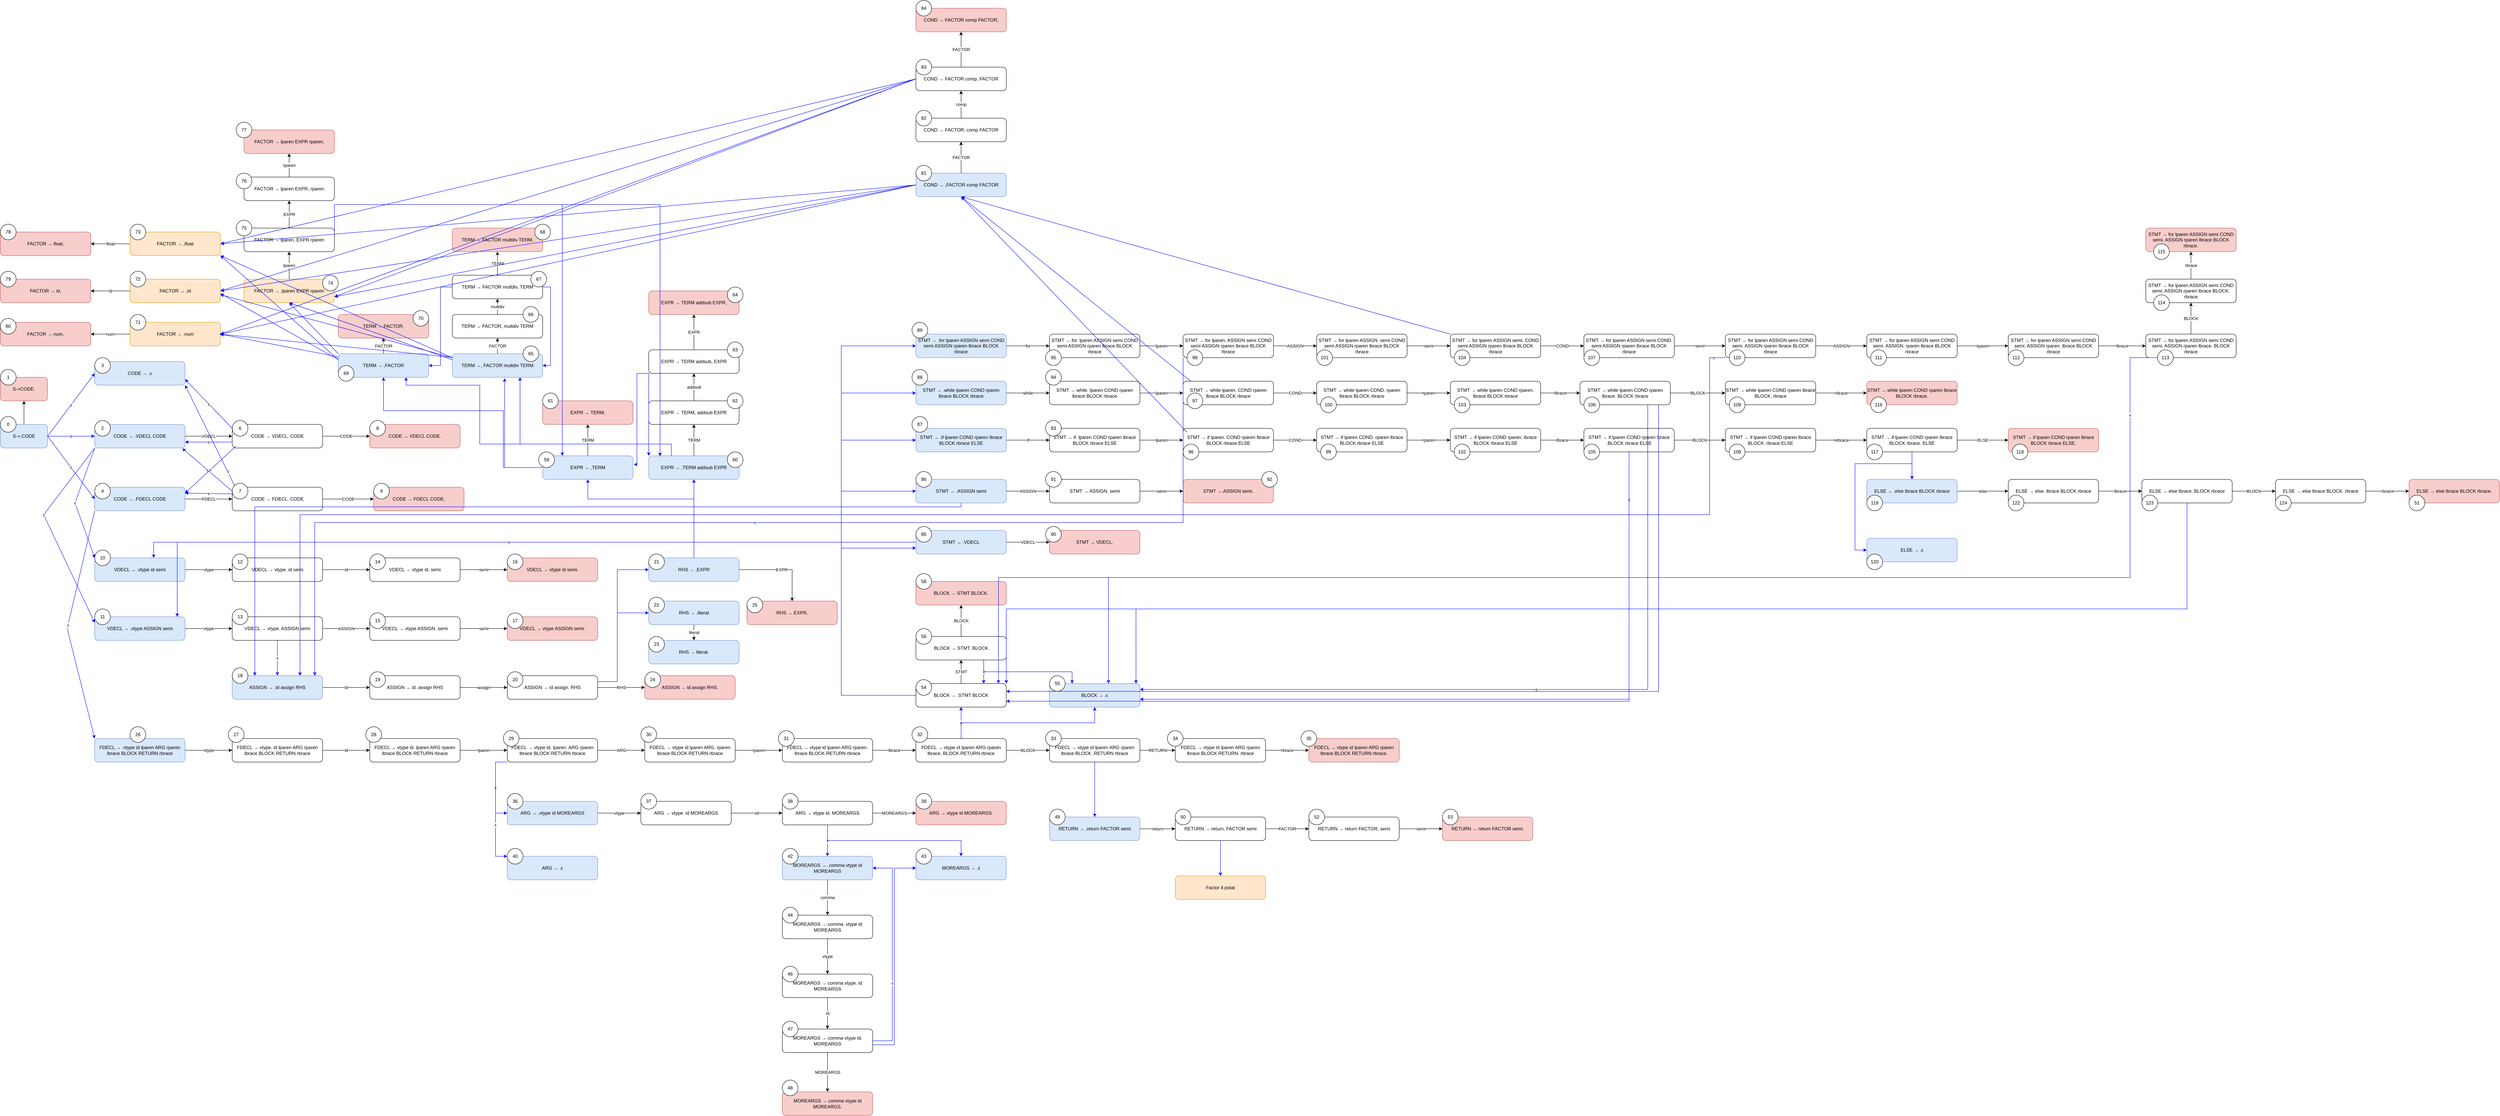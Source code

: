 <mxfile version="13.3.5" type="device"><diagram id="7BX9GjCG3bZBWfAawwrN" name="Page-1"><mxGraphModel dx="1662" dy="713" grid="1" gridSize="10" guides="1" tooltips="1" connect="1" arrows="1" fold="1" page="1" pageScale="1" pageWidth="9000" pageHeight="9000" math="0" shadow="0"><root><mxCell id="0"/><mxCell id="1" parent="0"/><mxCell id="oWCFYl0zDtGGjPLeJmhg-1" value="S-&amp;gt;.CODE" style="rounded=1;whiteSpace=wrap;html=1;fillColor=#dae8fc;strokeColor=#6c8ebf;" parent="1" vertex="1"><mxGeometry x="10" y="4700" width="120" height="60" as="geometry"/></mxCell><mxCell id="oWCFYl0zDtGGjPLeJmhg-2" value="" style="endArrow=classic;html=1;" parent="1" edge="1"><mxGeometry width="50" height="50" relative="1" as="geometry"><mxPoint x="70" y="4700" as="sourcePoint"/><mxPoint x="70" y="4640" as="targetPoint"/></mxGeometry></mxCell><mxCell id="oWCFYl0zDtGGjPLeJmhg-3" value="S-&amp;gt;CODE." style="rounded=1;whiteSpace=wrap;html=1;fillColor=#f8cecc;strokeColor=#b85450;" parent="1" vertex="1"><mxGeometry x="10" y="4580" width="120" height="60" as="geometry"/></mxCell><mxCell id="oWCFYl0zDtGGjPLeJmhg-4" value="ϵ" style="endArrow=classic;html=1;entryX=0;entryY=0.5;entryDx=0;entryDy=0;strokeColor=#0000FF;" parent="1" target="oWCFYl0zDtGGjPLeJmhg-6" edge="1"><mxGeometry width="50" height="50" relative="1" as="geometry"><mxPoint x="130" y="4730" as="sourcePoint"/><mxPoint x="180" y="4680" as="targetPoint"/></mxGeometry></mxCell><mxCell id="oWCFYl0zDtGGjPLeJmhg-6" value="CODE → .VDECL CODE" style="rounded=1;whiteSpace=wrap;html=1;fillColor=#dae8fc;strokeColor=#6c8ebf;" parent="1" vertex="1"><mxGeometry x="250" y="4700" width="230" height="60" as="geometry"/></mxCell><mxCell id="oWCFYl0zDtGGjPLeJmhg-7" value="CODE → VDECL. CODE" style="rounded=1;whiteSpace=wrap;html=1;" parent="1" vertex="1"><mxGeometry x="600" y="4700" width="230" height="60" as="geometry"/></mxCell><mxCell id="oWCFYl0zDtGGjPLeJmhg-8" value="VDECL" style="endArrow=classic;html=1;exitX=1;exitY=0.5;exitDx=0;exitDy=0;" parent="1" source="oWCFYl0zDtGGjPLeJmhg-6" target="oWCFYl0zDtGGjPLeJmhg-7" edge="1"><mxGeometry width="50" height="50" relative="1" as="geometry"><mxPoint x="490" y="4730" as="sourcePoint"/><mxPoint x="600" y="4729.5" as="targetPoint"/></mxGeometry></mxCell><mxCell id="oWCFYl0zDtGGjPLeJmhg-9" value="CODE → VDECL CODE." style="rounded=1;whiteSpace=wrap;html=1;fillColor=#f8cecc;strokeColor=#b85450;" parent="1" vertex="1"><mxGeometry x="950" y="4700" width="230" height="60" as="geometry"/></mxCell><mxCell id="oWCFYl0zDtGGjPLeJmhg-10" value="CODE" style="endArrow=classic;html=1;entryX=0;entryY=0.5;entryDx=0;entryDy=0;" parent="1" target="oWCFYl0zDtGGjPLeJmhg-9" edge="1"><mxGeometry width="50" height="50" relative="1" as="geometry"><mxPoint x="830" y="4730" as="sourcePoint"/><mxPoint x="950" y="4729.5" as="targetPoint"/></mxGeometry></mxCell><mxCell id="oWCFYl0zDtGGjPLeJmhg-16" value="CODE → .FDECL CODE" style="rounded=1;whiteSpace=wrap;html=1;fillColor=#dae8fc;strokeColor=#6c8ebf;" parent="1" vertex="1"><mxGeometry x="250" y="4860" width="230" height="60" as="geometry"/></mxCell><mxCell id="oWCFYl0zDtGGjPLeJmhg-17" value="CODE → FDECL. CODE" style="rounded=1;whiteSpace=wrap;html=1;" parent="1" vertex="1"><mxGeometry x="600" y="4860" width="230" height="60" as="geometry"/></mxCell><mxCell id="oWCFYl0zDtGGjPLeJmhg-18" value="CODE → FDECL CODE." style="rounded=1;whiteSpace=wrap;html=1;fillColor=#f8cecc;strokeColor=#b85450;" parent="1" vertex="1"><mxGeometry x="960" y="4860" width="230" height="60" as="geometry"/></mxCell><mxCell id="oWCFYl0zDtGGjPLeJmhg-19" value="ϵ" style="endArrow=classic;html=1;entryX=0;entryY=0.5;entryDx=0;entryDy=0;exitX=1;exitY=0.5;exitDx=0;exitDy=0;strokeColor=#0000FF;" parent="1" source="oWCFYl0zDtGGjPLeJmhg-1" target="oWCFYl0zDtGGjPLeJmhg-16" edge="1"><mxGeometry width="50" height="50" relative="1" as="geometry"><mxPoint x="140" y="4740" as="sourcePoint"/><mxPoint x="260" y="4740" as="targetPoint"/></mxGeometry></mxCell><mxCell id="oWCFYl0zDtGGjPLeJmhg-20" value="FDECL" style="endArrow=classic;html=1;exitX=1;exitY=0.5;exitDx=0;exitDy=0;entryX=0;entryY=0.5;entryDx=0;entryDy=0;" parent="1" source="oWCFYl0zDtGGjPLeJmhg-16" target="oWCFYl0zDtGGjPLeJmhg-17" edge="1"><mxGeometry width="50" height="50" relative="1" as="geometry"><mxPoint x="490" y="4740" as="sourcePoint"/><mxPoint x="610" y="4740" as="targetPoint"/></mxGeometry></mxCell><mxCell id="oWCFYl0zDtGGjPLeJmhg-22" value="CODE" style="endArrow=classic;html=1;exitX=1;exitY=0.5;exitDx=0;exitDy=0;entryX=0;entryY=0.5;entryDx=0;entryDy=0;" parent="1" source="oWCFYl0zDtGGjPLeJmhg-17" target="oWCFYl0zDtGGjPLeJmhg-18" edge="1"><mxGeometry width="50" height="50" relative="1" as="geometry"><mxPoint x="840" y="4740" as="sourcePoint"/><mxPoint x="959" y="4900" as="targetPoint"/></mxGeometry></mxCell><mxCell id="oWCFYl0zDtGGjPLeJmhg-26" value="CODE → .ϵ" style="rounded=1;whiteSpace=wrap;html=1;fillColor=#dae8fc;strokeColor=#6c8ebf;" parent="1" vertex="1"><mxGeometry x="250" y="4540" width="230" height="60" as="geometry"/></mxCell><mxCell id="oWCFYl0zDtGGjPLeJmhg-27" value="ϵ" style="endArrow=classic;html=1;entryX=0;entryY=0.5;entryDx=0;entryDy=0;exitX=1;exitY=0.5;exitDx=0;exitDy=0;strokeColor=#0000FF;" parent="1" source="oWCFYl0zDtGGjPLeJmhg-1" target="oWCFYl0zDtGGjPLeJmhg-26" edge="1"><mxGeometry width="50" height="50" relative="1" as="geometry"><mxPoint x="140" y="4740" as="sourcePoint"/><mxPoint x="260" y="4740" as="targetPoint"/></mxGeometry></mxCell><mxCell id="oWCFYl0zDtGGjPLeJmhg-35" value="VDECL → .vtype id semi" style="rounded=1;whiteSpace=wrap;html=1;fillColor=#dae8fc;strokeColor=#6c8ebf;" parent="1" vertex="1"><mxGeometry x="250" y="5040" width="230" height="60" as="geometry"/></mxCell><mxCell id="oWCFYl0zDtGGjPLeJmhg-36" value="VDECL → vtype. id semi" style="rounded=1;whiteSpace=wrap;html=1;" parent="1" vertex="1"><mxGeometry x="600" y="5040" width="230" height="60" as="geometry"/></mxCell><mxCell id="oWCFYl0zDtGGjPLeJmhg-37" value="VDECL → vtype id. semi" style="rounded=1;whiteSpace=wrap;html=1;" parent="1" vertex="1"><mxGeometry x="950" y="5040" width="230" height="60" as="geometry"/></mxCell><mxCell id="oWCFYl0zDtGGjPLeJmhg-38" value="vtype" style="endArrow=classic;html=1;exitX=1;exitY=0.5;exitDx=0;exitDy=0;" parent="1" source="oWCFYl0zDtGGjPLeJmhg-35" target="oWCFYl0zDtGGjPLeJmhg-36" edge="1"><mxGeometry width="50" height="50" relative="1" as="geometry"><mxPoint x="840" y="4900" as="sourcePoint"/><mxPoint x="970" y="4900" as="targetPoint"/></mxGeometry></mxCell><mxCell id="oWCFYl0zDtGGjPLeJmhg-39" value="id" style="endArrow=classic;html=1;exitX=1;exitY=0.5;exitDx=0;exitDy=0;entryX=0;entryY=0.5;entryDx=0;entryDy=0;" parent="1" source="oWCFYl0zDtGGjPLeJmhg-36" target="oWCFYl0zDtGGjPLeJmhg-37" edge="1"><mxGeometry width="50" height="50" relative="1" as="geometry"><mxPoint x="850" y="5080" as="sourcePoint"/><mxPoint x="970" y="5080" as="targetPoint"/></mxGeometry></mxCell><mxCell id="oWCFYl0zDtGGjPLeJmhg-40" value="VDECL → vtype id semi." style="rounded=1;whiteSpace=wrap;html=1;fillColor=#f8cecc;strokeColor=#b85450;" parent="1" vertex="1"><mxGeometry x="1300" y="5040" width="230" height="60" as="geometry"/></mxCell><mxCell id="oWCFYl0zDtGGjPLeJmhg-41" value="semi" style="endArrow=classic;html=1;exitX=1;exitY=0.5;exitDx=0;exitDy=0;" parent="1" source="oWCFYl0zDtGGjPLeJmhg-37" target="oWCFYl0zDtGGjPLeJmhg-40" edge="1"><mxGeometry width="50" height="50" relative="1" as="geometry"><mxPoint x="840" y="5080" as="sourcePoint"/><mxPoint x="960" y="5080" as="targetPoint"/></mxGeometry></mxCell><mxCell id="oWCFYl0zDtGGjPLeJmhg-44" value="ϵ" style="endArrow=classic;html=1;entryX=0;entryY=0;entryDx=0;entryDy=0;exitX=0;exitY=1;exitDx=0;exitDy=0;strokeColor=#0000FF;" parent="1" source="oWCFYl0zDtGGjPLeJmhg-6" target="oWCFYl0zDtGGjPLeJmhg-35" edge="1"><mxGeometry width="50" height="50" relative="1" as="geometry"><mxPoint x="140" y="4740" as="sourcePoint"/><mxPoint x="260" y="4900" as="targetPoint"/><Array as="points"><mxPoint x="200" y="4900"/></Array></mxGeometry></mxCell><mxCell id="oWCFYl0zDtGGjPLeJmhg-46" value="VDECL → .vtype ASSIGN semi" style="rounded=1;whiteSpace=wrap;html=1;fillColor=#dae8fc;strokeColor=#6c8ebf;" parent="1" vertex="1"><mxGeometry x="250" y="5190" width="230" height="60" as="geometry"/></mxCell><mxCell id="oWCFYl0zDtGGjPLeJmhg-47" value="VDECL → vtype. ASSIGN semi" style="rounded=1;whiteSpace=wrap;html=1;" parent="1" vertex="1"><mxGeometry x="600" y="5190" width="230" height="60" as="geometry"/></mxCell><mxCell id="oWCFYl0zDtGGjPLeJmhg-48" value="VDECL → vtype ASSIGN. semi" style="rounded=1;whiteSpace=wrap;html=1;" parent="1" vertex="1"><mxGeometry x="950" y="5190" width="230" height="60" as="geometry"/></mxCell><mxCell id="oWCFYl0zDtGGjPLeJmhg-49" value="VDECL → vtype ASSIGN semi." style="rounded=1;whiteSpace=wrap;html=1;fillColor=#f8cecc;strokeColor=#b85450;" parent="1" vertex="1"><mxGeometry x="1300" y="5190" width="230" height="60" as="geometry"/></mxCell><mxCell id="oWCFYl0zDtGGjPLeJmhg-50" value="ASSIGN" style="endArrow=classic;html=1;exitX=1;exitY=0.5;exitDx=0;exitDy=0;" parent="1" source="oWCFYl0zDtGGjPLeJmhg-47" target="oWCFYl0zDtGGjPLeJmhg-48" edge="1"><mxGeometry width="50" height="50" relative="1" as="geometry"><mxPoint x="950" y="5210" as="sourcePoint"/><mxPoint x="1000" y="5160" as="targetPoint"/></mxGeometry></mxCell><mxCell id="oWCFYl0zDtGGjPLeJmhg-51" value="vtype" style="endArrow=classic;html=1;exitX=1;exitY=0.5;exitDx=0;exitDy=0;" parent="1" source="oWCFYl0zDtGGjPLeJmhg-46" target="oWCFYl0zDtGGjPLeJmhg-47" edge="1"><mxGeometry width="50" height="50" relative="1" as="geometry"><mxPoint x="490" y="5080" as="sourcePoint"/><mxPoint x="610" y="5080" as="targetPoint"/></mxGeometry></mxCell><mxCell id="oWCFYl0zDtGGjPLeJmhg-52" value="semi" style="endArrow=classic;html=1;exitX=1;exitY=0.5;exitDx=0;exitDy=0;entryX=0;entryY=0.5;entryDx=0;entryDy=0;" parent="1" source="oWCFYl0zDtGGjPLeJmhg-48" target="oWCFYl0zDtGGjPLeJmhg-49" edge="1"><mxGeometry width="50" height="50" relative="1" as="geometry"><mxPoint x="1190" y="5080" as="sourcePoint"/><mxPoint x="1310" y="5080" as="targetPoint"/></mxGeometry></mxCell><mxCell id="oWCFYl0zDtGGjPLeJmhg-54" value="ϵ" style="endArrow=classic;html=1;entryX=0;entryY=0.25;entryDx=0;entryDy=0;exitX=0;exitY=1;exitDx=0;exitDy=0;strokeColor=#0000FF;" parent="1" target="oWCFYl0zDtGGjPLeJmhg-46" edge="1"><mxGeometry x="-0.174" width="50" height="50" relative="1" as="geometry"><mxPoint x="250" y="4760" as="sourcePoint"/><mxPoint x="250.0" y="5030" as="targetPoint"/><Array as="points"><mxPoint x="120" y="4930"/></Array><mxPoint as="offset"/></mxGeometry></mxCell><mxCell id="oWCFYl0zDtGGjPLeJmhg-55" value="ASSIGN → .id assign RHS" style="rounded=1;whiteSpace=wrap;html=1;fillColor=#dae8fc;strokeColor=#6c8ebf;" parent="1" vertex="1"><mxGeometry x="600" y="5340" width="230" height="60" as="geometry"/></mxCell><mxCell id="oWCFYl0zDtGGjPLeJmhg-56" value="ϵ" style="endArrow=classic;html=1;exitX=0.5;exitY=1;exitDx=0;exitDy=0;strokeColor=#0000FF;" parent="1" source="oWCFYl0zDtGGjPLeJmhg-47" edge="1"><mxGeometry width="50" height="50" relative="1" as="geometry"><mxPoint x="714.5" y="5280" as="sourcePoint"/><mxPoint x="715" y="5340" as="targetPoint"/><Array as="points"/></mxGeometry></mxCell><mxCell id="oWCFYl0zDtGGjPLeJmhg-57" value="ASSIGN → id. assign RHS" style="rounded=1;whiteSpace=wrap;html=1;" parent="1" vertex="1"><mxGeometry x="950" y="5340" width="230" height="60" as="geometry"/></mxCell><mxCell id="oWCFYl0zDtGGjPLeJmhg-246" style="edgeStyle=orthogonalEdgeStyle;rounded=0;orthogonalLoop=1;jettySize=auto;html=1;exitX=1;exitY=0.25;exitDx=0;exitDy=0;entryX=0;entryY=0.5;entryDx=0;entryDy=0;strokeColor=#0000FF;" parent="1" source="oWCFYl0zDtGGjPLeJmhg-58" target="oWCFYl0zDtGGjPLeJmhg-244" edge="1"><mxGeometry relative="1" as="geometry"><Array as="points"><mxPoint x="1580" y="5355"/><mxPoint x="1580" y="5180"/></Array></mxGeometry></mxCell><mxCell id="oWCFYl0zDtGGjPLeJmhg-247" style="edgeStyle=orthogonalEdgeStyle;rounded=0;orthogonalLoop=1;jettySize=auto;html=1;exitX=1;exitY=0.25;exitDx=0;exitDy=0;entryX=0;entryY=0.5;entryDx=0;entryDy=0;strokeColor=#0000FF;" parent="1" source="oWCFYl0zDtGGjPLeJmhg-58" target="oWCFYl0zDtGGjPLeJmhg-245" edge="1"><mxGeometry relative="1" as="geometry"><Array as="points"><mxPoint x="1580" y="5355"/><mxPoint x="1580" y="5070"/></Array></mxGeometry></mxCell><mxCell id="oWCFYl0zDtGGjPLeJmhg-58" value="ASSIGN → id assign. RHS" style="rounded=1;whiteSpace=wrap;html=1;" parent="1" vertex="1"><mxGeometry x="1300" y="5340" width="230" height="60" as="geometry"/></mxCell><mxCell id="oWCFYl0zDtGGjPLeJmhg-59" value="id" style="endArrow=classic;html=1;exitX=1;exitY=0.5;exitDx=0;exitDy=0;" parent="1" source="oWCFYl0zDtGGjPLeJmhg-55" edge="1"><mxGeometry width="50" height="50" relative="1" as="geometry"><mxPoint x="850" y="5369.5" as="sourcePoint"/><mxPoint x="950" y="5370" as="targetPoint"/></mxGeometry></mxCell><mxCell id="oWCFYl0zDtGGjPLeJmhg-60" value="ASSIGN → id assign RHS." style="rounded=1;whiteSpace=wrap;html=1;fillColor=#f8cecc;strokeColor=#b85450;" parent="1" vertex="1"><mxGeometry x="1650" y="5340" width="230" height="60" as="geometry"/></mxCell><mxCell id="oWCFYl0zDtGGjPLeJmhg-61" value="assign" style="endArrow=classic;html=1;exitX=1;exitY=0.5;exitDx=0;exitDy=0;entryX=0;entryY=0.5;entryDx=0;entryDy=0;" parent="1" source="oWCFYl0zDtGGjPLeJmhg-57" target="oWCFYl0zDtGGjPLeJmhg-58" edge="1"><mxGeometry width="50" height="50" relative="1" as="geometry"><mxPoint x="840" y="5380" as="sourcePoint"/><mxPoint x="960" y="5380" as="targetPoint"/></mxGeometry></mxCell><mxCell id="oWCFYl0zDtGGjPLeJmhg-62" value="RHS" style="endArrow=classic;html=1;exitX=1;exitY=0.5;exitDx=0;exitDy=0;" parent="1" source="oWCFYl0zDtGGjPLeJmhg-58" target="oWCFYl0zDtGGjPLeJmhg-60" edge="1"><mxGeometry width="50" height="50" relative="1" as="geometry"><mxPoint x="1190" y="5380" as="sourcePoint"/><mxPoint x="1310" y="5380" as="targetPoint"/></mxGeometry></mxCell><mxCell id="oWCFYl0zDtGGjPLeJmhg-63" value="FDECL → .vtype id lparen ARG rparen lbrace BLOCK RETURN rbrace" style="rounded=1;whiteSpace=wrap;html=1;fillColor=#dae8fc;strokeColor=#6c8ebf;" parent="1" vertex="1"><mxGeometry x="250" y="5500" width="230" height="60" as="geometry"/></mxCell><mxCell id="oWCFYl0zDtGGjPLeJmhg-64" value="ϵ" style="endArrow=classic;html=1;entryX=0;entryY=0;entryDx=0;entryDy=0;exitX=0;exitY=1;exitDx=0;exitDy=0;strokeColor=#0000FF;" parent="1" source="oWCFYl0zDtGGjPLeJmhg-16" target="oWCFYl0zDtGGjPLeJmhg-63" edge="1"><mxGeometry width="50" height="50" relative="1" as="geometry"><mxPoint x="240" y="4930" as="sourcePoint"/><mxPoint x="240.0" y="5210" as="targetPoint"/><Array as="points"><mxPoint x="180" y="5220"/></Array></mxGeometry></mxCell><mxCell id="oWCFYl0zDtGGjPLeJmhg-66" value="FDECL → vtype. id lparen ARG rparen lbrace BLOCK RETURN rbrace" style="rounded=1;whiteSpace=wrap;html=1;" parent="1" vertex="1"><mxGeometry x="600" y="5500" width="230" height="60" as="geometry"/></mxCell><mxCell id="oWCFYl0zDtGGjPLeJmhg-67" value="FDECL → vtype id. lparen ARG rparen lbrace BLOCK RETURN rbrace" style="rounded=1;whiteSpace=wrap;html=1;" parent="1" vertex="1"><mxGeometry x="950" y="5500" width="230" height="60" as="geometry"/></mxCell><mxCell id="oWCFYl0zDtGGjPLeJmhg-68" value="vtype" style="endArrow=classic;html=1;exitX=1;exitY=0.5;exitDx=0;exitDy=0;entryX=0;entryY=0.5;entryDx=0;entryDy=0;" parent="1" source="oWCFYl0zDtGGjPLeJmhg-63" target="oWCFYl0zDtGGjPLeJmhg-66" edge="1"><mxGeometry width="50" height="50" relative="1" as="geometry"><mxPoint x="490" y="5230" as="sourcePoint"/><mxPoint x="610" y="5230" as="targetPoint"/></mxGeometry></mxCell><mxCell id="oWCFYl0zDtGGjPLeJmhg-69" value="id" style="endArrow=classic;html=1;exitX=1;exitY=0.5;exitDx=0;exitDy=0;entryX=0;entryY=0.5;entryDx=0;entryDy=0;" parent="1" source="oWCFYl0zDtGGjPLeJmhg-66" target="oWCFYl0zDtGGjPLeJmhg-67" edge="1"><mxGeometry width="50" height="50" relative="1" as="geometry"><mxPoint x="840" y="5380" as="sourcePoint"/><mxPoint x="960" y="5380" as="targetPoint"/></mxGeometry></mxCell><mxCell id="oWCFYl0zDtGGjPLeJmhg-88" value="ϵ" style="edgeStyle=orthogonalEdgeStyle;rounded=0;orthogonalLoop=1;jettySize=auto;html=1;exitX=0;exitY=1;exitDx=0;exitDy=0;entryX=0;entryY=0.5;entryDx=0;entryDy=0;strokeColor=#0000FF;" parent="1" source="oWCFYl0zDtGGjPLeJmhg-70" target="oWCFYl0zDtGGjPLeJmhg-87" edge="1"><mxGeometry relative="1" as="geometry"><Array as="points"><mxPoint x="1270" y="5560"/><mxPoint x="1270" y="5690"/></Array></mxGeometry></mxCell><mxCell id="oWCFYl0zDtGGjPLeJmhg-96" value="ϵ" style="edgeStyle=orthogonalEdgeStyle;rounded=0;orthogonalLoop=1;jettySize=auto;html=1;exitX=0;exitY=1;exitDx=0;exitDy=0;entryX=0;entryY=0;entryDx=0;entryDy=0;strokeColor=#0000FF;" parent="1" source="oWCFYl0zDtGGjPLeJmhg-70" target="oWCFYl0zDtGGjPLeJmhg-95" edge="1"><mxGeometry x="0.267" relative="1" as="geometry"><Array as="points"><mxPoint x="1270" y="5560"/><mxPoint x="1270" y="5800"/></Array><mxPoint as="offset"/></mxGeometry></mxCell><mxCell id="oWCFYl0zDtGGjPLeJmhg-70" value="FDECL → vtype id. lparen. ARG rparen lbrace BLOCK RETURN rbrace" style="rounded=1;whiteSpace=wrap;html=1;" parent="1" vertex="1"><mxGeometry x="1300" y="5500" width="230" height="60" as="geometry"/></mxCell><mxCell id="oWCFYl0zDtGGjPLeJmhg-71" value="FDECL → vtype id lparen ARG. rparen lbrace BLOCK RETURN rbrace" style="rounded=1;whiteSpace=wrap;html=1;" parent="1" vertex="1"><mxGeometry x="1650" y="5500" width="230" height="60" as="geometry"/></mxCell><mxCell id="oWCFYl0zDtGGjPLeJmhg-72" value="lparen" style="endArrow=classic;html=1;exitX=1;exitY=0.5;exitDx=0;exitDy=0;entryX=0;entryY=0.5;entryDx=0;entryDy=0;" parent="1" source="oWCFYl0zDtGGjPLeJmhg-67" target="oWCFYl0zDtGGjPLeJmhg-70" edge="1"><mxGeometry width="50" height="50" relative="1" as="geometry"><mxPoint x="840" y="5540" as="sourcePoint"/><mxPoint x="960" y="5540" as="targetPoint"/></mxGeometry></mxCell><mxCell id="oWCFYl0zDtGGjPLeJmhg-73" value="ARG" style="endArrow=classic;html=1;exitX=1;exitY=0.5;exitDx=0;exitDy=0;entryX=0;entryY=0.5;entryDx=0;entryDy=0;" parent="1" source="oWCFYl0zDtGGjPLeJmhg-70" target="oWCFYl0zDtGGjPLeJmhg-71" edge="1"><mxGeometry width="50" height="50" relative="1" as="geometry"><mxPoint x="1550" y="5560" as="sourcePoint"/><mxPoint x="1670" y="5560" as="targetPoint"/></mxGeometry></mxCell><mxCell id="oWCFYl0zDtGGjPLeJmhg-74" value="FDECL → vtype id lparen ARG rparen. lbrace BLOCK RETURN rbrace" style="rounded=1;whiteSpace=wrap;html=1;" parent="1" vertex="1"><mxGeometry x="2000" y="5500" width="230" height="60" as="geometry"/></mxCell><mxCell id="oWCFYl0zDtGGjPLeJmhg-75" value="rparen" style="endArrow=classic;html=1;exitX=1;exitY=0.5;exitDx=0;exitDy=0;entryX=0;entryY=0.5;entryDx=0;entryDy=0;" parent="1" source="oWCFYl0zDtGGjPLeJmhg-71" target="oWCFYl0zDtGGjPLeJmhg-74" edge="1"><mxGeometry width="50" height="50" relative="1" as="geometry"><mxPoint x="1900" y="5590" as="sourcePoint"/><mxPoint x="2020" y="5590" as="targetPoint"/></mxGeometry></mxCell><mxCell id="oWCFYl0zDtGGjPLeJmhg-122" value="ϵ" style="edgeStyle=orthogonalEdgeStyle;rounded=0;orthogonalLoop=1;jettySize=auto;html=1;exitX=0.5;exitY=0;exitDx=0;exitDy=0;entryX=0.5;entryY=1;entryDx=0;entryDy=0;strokeColor=#0000FF;" parent="1" source="oWCFYl0zDtGGjPLeJmhg-76" target="oWCFYl0zDtGGjPLeJmhg-121" edge="1"><mxGeometry relative="1" as="geometry"/></mxCell><mxCell id="oWCFYl0zDtGGjPLeJmhg-124" style="edgeStyle=orthogonalEdgeStyle;rounded=0;orthogonalLoop=1;jettySize=auto;html=1;exitX=0.5;exitY=0;exitDx=0;exitDy=0;entryX=0.5;entryY=1;entryDx=0;entryDy=0;strokeColor=#0000FF;" parent="1" source="oWCFYl0zDtGGjPLeJmhg-76" target="oWCFYl0zDtGGjPLeJmhg-123" edge="1"><mxGeometry relative="1" as="geometry"/></mxCell><mxCell id="oWCFYl0zDtGGjPLeJmhg-76" value="FDECL → vtype id lparen ARG rparen lbrace. BLOCK RETURN rbrace" style="rounded=1;whiteSpace=wrap;html=1;" parent="1" vertex="1"><mxGeometry x="2340" y="5500" width="230" height="60" as="geometry"/></mxCell><mxCell id="oWCFYl0zDtGGjPLeJmhg-79" value="lbrace" style="endArrow=classic;html=1;exitX=1;exitY=0.5;exitDx=0;exitDy=0;entryX=0;entryY=0.5;entryDx=0;entryDy=0;" parent="1" source="oWCFYl0zDtGGjPLeJmhg-74" target="oWCFYl0zDtGGjPLeJmhg-76" edge="1"><mxGeometry width="50" height="50" relative="1" as="geometry"><mxPoint x="1890" y="5540" as="sourcePoint"/><mxPoint x="2010" y="5540" as="targetPoint"/></mxGeometry></mxCell><mxCell id="oWCFYl0zDtGGjPLeJmhg-85" value="RETURN" style="edgeStyle=orthogonalEdgeStyle;rounded=0;orthogonalLoop=1;jettySize=auto;html=1;exitX=1;exitY=0.5;exitDx=0;exitDy=0;entryX=0;entryY=0.5;entryDx=0;entryDy=0;strokeColor=#000000;" parent="1" source="oWCFYl0zDtGGjPLeJmhg-80" target="oWCFYl0zDtGGjPLeJmhg-82" edge="1"><mxGeometry relative="1" as="geometry"/></mxCell><mxCell id="oWCFYl0zDtGGjPLeJmhg-340" style="edgeStyle=orthogonalEdgeStyle;rounded=0;orthogonalLoop=1;jettySize=auto;html=1;exitX=0.5;exitY=1;exitDx=0;exitDy=0;entryX=0.5;entryY=0;entryDx=0;entryDy=0;strokeColor=#0008FF;" parent="1" source="oWCFYl0zDtGGjPLeJmhg-80" target="oWCFYl0zDtGGjPLeJmhg-339" edge="1"><mxGeometry relative="1" as="geometry"/></mxCell><mxCell id="oWCFYl0zDtGGjPLeJmhg-80" value="FDECL → vtype id lparen ARG rparen lbrace BLOCK .RETURN rbrace" style="rounded=1;whiteSpace=wrap;html=1;" parent="1" vertex="1"><mxGeometry x="2680" y="5500" width="230" height="60" as="geometry"/></mxCell><mxCell id="oWCFYl0zDtGGjPLeJmhg-81" value="BLOCK" style="endArrow=classic;html=1;strokeColor=#000000;exitX=1;exitY=0.5;exitDx=0;exitDy=0;" parent="1" source="oWCFYl0zDtGGjPLeJmhg-76" target="oWCFYl0zDtGGjPLeJmhg-80" edge="1"><mxGeometry width="50" height="50" relative="1" as="geometry"><mxPoint x="2300" y="5390" as="sourcePoint"/><mxPoint x="2350" y="5340" as="targetPoint"/></mxGeometry></mxCell><mxCell id="oWCFYl0zDtGGjPLeJmhg-86" value="rbrace" style="edgeStyle=orthogonalEdgeStyle;rounded=0;orthogonalLoop=1;jettySize=auto;html=1;exitX=1;exitY=0.5;exitDx=0;exitDy=0;entryX=0;entryY=0.5;entryDx=0;entryDy=0;strokeColor=#000000;" parent="1" source="oWCFYl0zDtGGjPLeJmhg-82" target="oWCFYl0zDtGGjPLeJmhg-83" edge="1"><mxGeometry relative="1" as="geometry"/></mxCell><mxCell id="oWCFYl0zDtGGjPLeJmhg-82" value="FDECL → vtype id lparen ARG rparen lbrace BLOCK RETURN. rbrace" style="rounded=1;whiteSpace=wrap;html=1;" parent="1" vertex="1"><mxGeometry x="3000" y="5500" width="230" height="60" as="geometry"/></mxCell><mxCell id="oWCFYl0zDtGGjPLeJmhg-83" value="FDECL → vtype id lparen ARG rparen lbrace BLOCK RETURN rbrace." style="rounded=1;whiteSpace=wrap;html=1;fillColor=#f8cecc;strokeColor=#b85450;" parent="1" vertex="1"><mxGeometry x="3340" y="5500" width="230" height="60" as="geometry"/></mxCell><mxCell id="oWCFYl0zDtGGjPLeJmhg-92" value="vtype" style="edgeStyle=orthogonalEdgeStyle;rounded=0;orthogonalLoop=1;jettySize=auto;html=1;exitX=1;exitY=0.5;exitDx=0;exitDy=0;entryX=0;entryY=0.5;entryDx=0;entryDy=0;strokeColor=#000000;" parent="1" source="oWCFYl0zDtGGjPLeJmhg-87" target="oWCFYl0zDtGGjPLeJmhg-89" edge="1"><mxGeometry relative="1" as="geometry"/></mxCell><mxCell id="oWCFYl0zDtGGjPLeJmhg-87" value="ARG → .vtype id MOREARGS" style="rounded=1;whiteSpace=wrap;html=1;fillColor=#dae8fc;strokeColor=#6c8ebf;" parent="1" vertex="1"><mxGeometry x="1300" y="5660" width="230" height="60" as="geometry"/></mxCell><mxCell id="oWCFYl0zDtGGjPLeJmhg-93" value="id" style="edgeStyle=orthogonalEdgeStyle;rounded=0;orthogonalLoop=1;jettySize=auto;html=1;exitX=1;exitY=0.5;exitDx=0;exitDy=0;strokeColor=#000000;" parent="1" source="oWCFYl0zDtGGjPLeJmhg-89" target="oWCFYl0zDtGGjPLeJmhg-90" edge="1"><mxGeometry relative="1" as="geometry"/></mxCell><mxCell id="oWCFYl0zDtGGjPLeJmhg-89" value="ARG → vtype. id MOREARGS" style="rounded=1;whiteSpace=wrap;html=1;" parent="1" vertex="1"><mxGeometry x="1640" y="5660" width="230" height="60" as="geometry"/></mxCell><mxCell id="oWCFYl0zDtGGjPLeJmhg-94" value="MOREARGS" style="edgeStyle=orthogonalEdgeStyle;rounded=0;orthogonalLoop=1;jettySize=auto;html=1;exitX=1;exitY=0.5;exitDx=0;exitDy=0;strokeColor=#000000;" parent="1" source="oWCFYl0zDtGGjPLeJmhg-90" target="oWCFYl0zDtGGjPLeJmhg-91" edge="1"><mxGeometry relative="1" as="geometry"/></mxCell><mxCell id="oWCFYl0zDtGGjPLeJmhg-101" value="ϵ" style="edgeStyle=orthogonalEdgeStyle;rounded=0;orthogonalLoop=1;jettySize=auto;html=1;exitX=0.5;exitY=1;exitDx=0;exitDy=0;strokeColor=#0000FF;" parent="1" source="oWCFYl0zDtGGjPLeJmhg-90" target="oWCFYl0zDtGGjPLeJmhg-99" edge="1"><mxGeometry relative="1" as="geometry"/></mxCell><mxCell id="oWCFYl0zDtGGjPLeJmhg-120" style="edgeStyle=orthogonalEdgeStyle;rounded=0;orthogonalLoop=1;jettySize=auto;html=1;exitX=0.5;exitY=1;exitDx=0;exitDy=0;entryX=0.5;entryY=0;entryDx=0;entryDy=0;strokeColor=#0000FF;" parent="1" source="oWCFYl0zDtGGjPLeJmhg-90" target="oWCFYl0zDtGGjPLeJmhg-100" edge="1"><mxGeometry relative="1" as="geometry"/></mxCell><mxCell id="oWCFYl0zDtGGjPLeJmhg-90" value="ARG → vtype id. MOREARGS" style="rounded=1;whiteSpace=wrap;html=1;" parent="1" vertex="1"><mxGeometry x="2000" y="5660" width="230" height="60" as="geometry"/></mxCell><mxCell id="oWCFYl0zDtGGjPLeJmhg-91" value="ARG → vtype id MOREARGS." style="rounded=1;whiteSpace=wrap;html=1;fillColor=#f8cecc;strokeColor=#b85450;" parent="1" vertex="1"><mxGeometry x="2340" y="5660" width="230" height="60" as="geometry"/></mxCell><mxCell id="oWCFYl0zDtGGjPLeJmhg-95" value="ARG → .ϵ" style="rounded=1;whiteSpace=wrap;html=1;fillColor=#dae8fc;strokeColor=#6c8ebf;" parent="1" vertex="1"><mxGeometry x="1300" y="5800" width="230" height="60" as="geometry"/></mxCell><mxCell id="oWCFYl0zDtGGjPLeJmhg-113" value="comma" style="edgeStyle=orthogonalEdgeStyle;rounded=0;orthogonalLoop=1;jettySize=auto;html=1;exitX=0.5;exitY=1;exitDx=0;exitDy=0;strokeColor=#000000;" parent="1" source="oWCFYl0zDtGGjPLeJmhg-99" target="oWCFYl0zDtGGjPLeJmhg-110" edge="1"><mxGeometry relative="1" as="geometry"/></mxCell><mxCell id="oWCFYl0zDtGGjPLeJmhg-99" value="MOREARGS → .comma vtype id MOREARGS" style="rounded=1;whiteSpace=wrap;html=1;fillColor=#dae8fc;strokeColor=#6c8ebf;" parent="1" vertex="1"><mxGeometry x="2000" y="5800" width="230" height="60" as="geometry"/></mxCell><mxCell id="oWCFYl0zDtGGjPLeJmhg-100" value="MOREARGS → .ϵ" style="rounded=1;whiteSpace=wrap;html=1;fillColor=#dae8fc;strokeColor=#6c8ebf;" parent="1" vertex="1"><mxGeometry x="2340" y="5800" width="230" height="60" as="geometry"/></mxCell><mxCell id="oWCFYl0zDtGGjPLeJmhg-114" value="vtype" style="edgeStyle=orthogonalEdgeStyle;rounded=0;orthogonalLoop=1;jettySize=auto;html=1;exitX=0.5;exitY=1;exitDx=0;exitDy=0;entryX=0.5;entryY=0;entryDx=0;entryDy=0;strokeColor=#000000;" parent="1" source="oWCFYl0zDtGGjPLeJmhg-110" target="oWCFYl0zDtGGjPLeJmhg-111" edge="1"><mxGeometry relative="1" as="geometry"/></mxCell><mxCell id="oWCFYl0zDtGGjPLeJmhg-110" value="MOREARGS → comma. vtype id MOREARGS" style="rounded=1;whiteSpace=wrap;html=1;" parent="1" vertex="1"><mxGeometry x="2000" y="5950" width="230" height="60" as="geometry"/></mxCell><mxCell id="oWCFYl0zDtGGjPLeJmhg-115" value="id" style="edgeStyle=orthogonalEdgeStyle;rounded=0;orthogonalLoop=1;jettySize=auto;html=1;exitX=0.5;exitY=1;exitDx=0;exitDy=0;strokeColor=#000000;" parent="1" source="oWCFYl0zDtGGjPLeJmhg-111" target="oWCFYl0zDtGGjPLeJmhg-112" edge="1"><mxGeometry relative="1" as="geometry"/></mxCell><mxCell id="oWCFYl0zDtGGjPLeJmhg-111" value="MOREARGS → comma vtype. id MOREARGS" style="rounded=1;whiteSpace=wrap;html=1;" parent="1" vertex="1"><mxGeometry x="2000" y="6100" width="230" height="60" as="geometry"/></mxCell><mxCell id="oWCFYl0zDtGGjPLeJmhg-116" value="ϵ" style="edgeStyle=orthogonalEdgeStyle;rounded=0;orthogonalLoop=1;jettySize=auto;html=1;exitX=0.5;exitY=0;exitDx=0;exitDy=0;entryX=1;entryY=0.5;entryDx=0;entryDy=0;strokeColor=#0000FF;" parent="1" source="oWCFYl0zDtGGjPLeJmhg-112" target="oWCFYl0zDtGGjPLeJmhg-99" edge="1"><mxGeometry relative="1" as="geometry"><Array as="points"><mxPoint x="2115" y="6270"/><mxPoint x="2280" y="6270"/><mxPoint x="2280" y="5830"/></Array></mxGeometry></mxCell><mxCell id="oWCFYl0zDtGGjPLeJmhg-118" value="MOREARGS" style="edgeStyle=orthogonalEdgeStyle;rounded=0;orthogonalLoop=1;jettySize=auto;html=1;exitX=0.5;exitY=1;exitDx=0;exitDy=0;strokeColor=#000000;" parent="1" source="oWCFYl0zDtGGjPLeJmhg-112" target="oWCFYl0zDtGGjPLeJmhg-117" edge="1"><mxGeometry relative="1" as="geometry"/></mxCell><mxCell id="1o3kBR-qVBjXpVACOyiE-8" style="edgeStyle=orthogonalEdgeStyle;rounded=0;orthogonalLoop=1;jettySize=auto;html=1;exitX=1;exitY=0.5;exitDx=0;exitDy=0;entryX=0;entryY=0.5;entryDx=0;entryDy=0;strokeColor=#0000FF;" parent="1" source="oWCFYl0zDtGGjPLeJmhg-112" target="oWCFYl0zDtGGjPLeJmhg-100" edge="1"><mxGeometry relative="1" as="geometry"><Array as="points"><mxPoint x="2230" y="6280"/><mxPoint x="2285" y="6280"/><mxPoint x="2285" y="5830"/></Array></mxGeometry></mxCell><mxCell id="oWCFYl0zDtGGjPLeJmhg-112" value="MOREARGS → comma vtype id. MOREARGS" style="rounded=1;whiteSpace=wrap;html=1;" parent="1" vertex="1"><mxGeometry x="2000" y="6240" width="230" height="60" as="geometry"/></mxCell><mxCell id="oWCFYl0zDtGGjPLeJmhg-117" value="MOREARGS → comma vtype id MOREARGS." style="rounded=1;whiteSpace=wrap;html=1;fillColor=#f8cecc;strokeColor=#b85450;" parent="1" vertex="1"><mxGeometry x="2000" y="6400" width="230" height="60" as="geometry"/></mxCell><mxCell id="oWCFYl0zDtGGjPLeJmhg-130" value="STMT" style="edgeStyle=orthogonalEdgeStyle;rounded=0;orthogonalLoop=1;jettySize=auto;html=1;exitX=0.5;exitY=0;exitDx=0;exitDy=0;entryX=0.5;entryY=1;entryDx=0;entryDy=0;strokeColor=#000000;" parent="1" source="oWCFYl0zDtGGjPLeJmhg-121" target="oWCFYl0zDtGGjPLeJmhg-128" edge="1"><mxGeometry relative="1" as="geometry"/></mxCell><mxCell id="oWCFYl0zDtGGjPLeJmhg-221" style="edgeStyle=orthogonalEdgeStyle;rounded=0;orthogonalLoop=1;jettySize=auto;html=1;exitX=0;exitY=0.5;exitDx=0;exitDy=0;entryX=0;entryY=0.5;entryDx=0;entryDy=0;strokeColor=#0000FF;" parent="1" source="oWCFYl0zDtGGjPLeJmhg-121" target="oWCFYl0zDtGGjPLeJmhg-140" edge="1"><mxGeometry relative="1" as="geometry"><Array as="points"><mxPoint x="2150" y="5390"/><mxPoint x="2150" y="4500"/></Array></mxGeometry></mxCell><mxCell id="oWCFYl0zDtGGjPLeJmhg-224" style="edgeStyle=orthogonalEdgeStyle;rounded=0;orthogonalLoop=1;jettySize=auto;html=1;exitX=0;exitY=0.5;exitDx=0;exitDy=0;strokeColor=#0000FF;entryX=0;entryY=0.75;entryDx=0;entryDy=0;" parent="1" source="oWCFYl0zDtGGjPLeJmhg-121" target="oWCFYl0zDtGGjPLeJmhg-134" edge="1"><mxGeometry relative="1" as="geometry"><mxPoint x="2150" y="5060" as="targetPoint"/><Array as="points"><mxPoint x="2150" y="5390"/><mxPoint x="2150" y="5015"/></Array></mxGeometry></mxCell><mxCell id="oWCFYl0zDtGGjPLeJmhg-225" style="edgeStyle=orthogonalEdgeStyle;rounded=0;orthogonalLoop=1;jettySize=auto;html=1;exitX=0;exitY=0.5;exitDx=0;exitDy=0;entryX=0;entryY=0.5;entryDx=0;entryDy=0;strokeColor=#0000FF;" parent="1" source="oWCFYl0zDtGGjPLeJmhg-121" target="oWCFYl0zDtGGjPLeJmhg-135" edge="1"><mxGeometry relative="1" as="geometry"><Array as="points"><mxPoint x="2150" y="5390"/><mxPoint x="2150" y="4870"/></Array></mxGeometry></mxCell><mxCell id="oWCFYl0zDtGGjPLeJmhg-226" style="edgeStyle=orthogonalEdgeStyle;rounded=0;orthogonalLoop=1;jettySize=auto;html=1;exitX=0;exitY=0.5;exitDx=0;exitDy=0;entryX=0;entryY=0.5;entryDx=0;entryDy=0;strokeColor=#0000FF;" parent="1" source="oWCFYl0zDtGGjPLeJmhg-121" target="oWCFYl0zDtGGjPLeJmhg-136" edge="1"><mxGeometry relative="1" as="geometry"><Array as="points"><mxPoint x="2150" y="5390"/><mxPoint x="2150" y="4740"/></Array></mxGeometry></mxCell><mxCell id="oWCFYl0zDtGGjPLeJmhg-227" style="edgeStyle=orthogonalEdgeStyle;rounded=0;orthogonalLoop=1;jettySize=auto;html=1;exitX=0;exitY=0.5;exitDx=0;exitDy=0;entryX=0;entryY=0.5;entryDx=0;entryDy=0;strokeColor=#0000FF;" parent="1" source="oWCFYl0zDtGGjPLeJmhg-121" target="oWCFYl0zDtGGjPLeJmhg-138" edge="1"><mxGeometry relative="1" as="geometry"><Array as="points"><mxPoint x="2150" y="5390"/><mxPoint x="2150" y="4620"/></Array></mxGeometry></mxCell><mxCell id="oWCFYl0zDtGGjPLeJmhg-121" value="BLOCK → .STMT BLOCK" style="rounded=1;whiteSpace=wrap;html=1;" parent="1" vertex="1"><mxGeometry x="2340" y="5360" width="230" height="60" as="geometry"/></mxCell><mxCell id="oWCFYl0zDtGGjPLeJmhg-123" value="BLOCK → .ϵ" style="rounded=1;whiteSpace=wrap;html=1;fillColor=#dae8fc;strokeColor=#6c8ebf;" parent="1" vertex="1"><mxGeometry x="2680" y="5360" width="230" height="60" as="geometry"/></mxCell><mxCell id="oWCFYl0zDtGGjPLeJmhg-131" value="BLOCK" style="edgeStyle=orthogonalEdgeStyle;rounded=0;orthogonalLoop=1;jettySize=auto;html=1;exitX=0.5;exitY=0;exitDx=0;exitDy=0;entryX=0.5;entryY=1;entryDx=0;entryDy=0;strokeColor=#000000;" parent="1" source="oWCFYl0zDtGGjPLeJmhg-128" target="oWCFYl0zDtGGjPLeJmhg-129" edge="1"><mxGeometry relative="1" as="geometry"/></mxCell><mxCell id="oWCFYl0zDtGGjPLeJmhg-132" value="ϵ" style="edgeStyle=orthogonalEdgeStyle;rounded=0;orthogonalLoop=1;jettySize=auto;html=1;exitX=0.75;exitY=1;exitDx=0;exitDy=0;entryX=0.75;entryY=0;entryDx=0;entryDy=0;strokeColor=#0000FF;" parent="1" source="oWCFYl0zDtGGjPLeJmhg-128" target="oWCFYl0zDtGGjPLeJmhg-121" edge="1"><mxGeometry relative="1" as="geometry"/></mxCell><mxCell id="oWCFYl0zDtGGjPLeJmhg-133" style="edgeStyle=orthogonalEdgeStyle;rounded=0;orthogonalLoop=1;jettySize=auto;html=1;exitX=0.75;exitY=1;exitDx=0;exitDy=0;entryX=0.25;entryY=0;entryDx=0;entryDy=0;strokeColor=#0000FF;" parent="1" source="oWCFYl0zDtGGjPLeJmhg-128" target="oWCFYl0zDtGGjPLeJmhg-123" edge="1"><mxGeometry relative="1" as="geometry"/></mxCell><mxCell id="oWCFYl0zDtGGjPLeJmhg-128" value="BLOCK → STMT. BLOCK" style="rounded=1;whiteSpace=wrap;html=1;" parent="1" vertex="1"><mxGeometry x="2340" y="5240" width="230" height="60" as="geometry"/></mxCell><mxCell id="oWCFYl0zDtGGjPLeJmhg-129" value="BLOCK → STMT BLOCK." style="rounded=1;whiteSpace=wrap;html=1;fillColor=#f8cecc;strokeColor=#b85450;" parent="1" vertex="1"><mxGeometry x="2340" y="5100" width="230" height="60" as="geometry"/></mxCell><mxCell id="oWCFYl0zDtGGjPLeJmhg-143" value="VDECL" style="edgeStyle=orthogonalEdgeStyle;rounded=0;orthogonalLoop=1;jettySize=auto;html=1;exitX=1;exitY=0.5;exitDx=0;exitDy=0;entryX=0;entryY=0.5;entryDx=0;entryDy=0;strokeColor=#000000;" parent="1" source="oWCFYl0zDtGGjPLeJmhg-134" target="oWCFYl0zDtGGjPLeJmhg-142" edge="1"><mxGeometry relative="1" as="geometry"/></mxCell><mxCell id="oWCFYl0zDtGGjPLeJmhg-144" style="edgeStyle=orthogonalEdgeStyle;rounded=0;orthogonalLoop=1;jettySize=auto;html=1;exitX=0;exitY=0.5;exitDx=0;exitDy=0;strokeColor=#0000FF;" parent="1" source="oWCFYl0zDtGGjPLeJmhg-134" edge="1"><mxGeometry relative="1" as="geometry"><mxPoint x="400" y="5040" as="targetPoint"/><Array as="points"><mxPoint x="400" y="5000"/><mxPoint x="400" y="5040"/></Array></mxGeometry></mxCell><mxCell id="oWCFYl0zDtGGjPLeJmhg-145" value="ϵ" style="edgeStyle=orthogonalEdgeStyle;rounded=0;orthogonalLoop=1;jettySize=auto;html=1;strokeColor=#0000FF;" parent="1" source="oWCFYl0zDtGGjPLeJmhg-134" target="oWCFYl0zDtGGjPLeJmhg-46" edge="1"><mxGeometry relative="1" as="geometry"><Array as="points"><mxPoint x="460" y="5000"/></Array></mxGeometry></mxCell><mxCell id="oWCFYl0zDtGGjPLeJmhg-134" value="STMT → .VDECL" style="rounded=1;whiteSpace=wrap;html=1;fillColor=#dae8fc;strokeColor=#6c8ebf;" parent="1" vertex="1"><mxGeometry x="2340" y="4970" width="230" height="60" as="geometry"/></mxCell><mxCell id="oWCFYl0zDtGGjPLeJmhg-148" style="edgeStyle=orthogonalEdgeStyle;rounded=0;orthogonalLoop=1;jettySize=auto;html=1;exitX=0;exitY=0.5;exitDx=0;exitDy=0;entryX=0;entryY=0.5;entryDx=0;entryDy=0;strokeColor=none;" parent="1" source="oWCFYl0zDtGGjPLeJmhg-146" target="oWCFYl0zDtGGjPLeJmhg-146" edge="1"><mxGeometry relative="1" as="geometry"/></mxCell><mxCell id="oWCFYl0zDtGGjPLeJmhg-149" value="ASSIGN" style="edgeStyle=orthogonalEdgeStyle;rounded=0;orthogonalLoop=1;jettySize=auto;html=1;exitX=1;exitY=0.5;exitDx=0;exitDy=0;entryX=0;entryY=0.5;entryDx=0;entryDy=0;strokeColor=#000000;" parent="1" source="oWCFYl0zDtGGjPLeJmhg-135" target="oWCFYl0zDtGGjPLeJmhg-146" edge="1"><mxGeometry relative="1" as="geometry"/></mxCell><mxCell id="oWCFYl0zDtGGjPLeJmhg-220" style="edgeStyle=orthogonalEdgeStyle;rounded=0;orthogonalLoop=1;jettySize=auto;html=1;exitX=0.5;exitY=1;exitDx=0;exitDy=0;entryX=0.25;entryY=0;entryDx=0;entryDy=0;strokeColor=#0000FF;" parent="1" source="oWCFYl0zDtGGjPLeJmhg-135" target="oWCFYl0zDtGGjPLeJmhg-55" edge="1"><mxGeometry relative="1" as="geometry"><Array as="points"><mxPoint x="2455" y="4910"/><mxPoint x="658" y="4910"/></Array></mxGeometry></mxCell><mxCell id="oWCFYl0zDtGGjPLeJmhg-135" value="STMT → .ASSIGN semi" style="rounded=1;whiteSpace=wrap;html=1;fillColor=#dae8fc;strokeColor=#6c8ebf;" parent="1" vertex="1"><mxGeometry x="2340" y="4840" width="230" height="60" as="geometry"/></mxCell><mxCell id="oWCFYl0zDtGGjPLeJmhg-159" value="if" style="edgeStyle=orthogonalEdgeStyle;rounded=0;orthogonalLoop=1;jettySize=auto;html=1;exitX=1;exitY=0.5;exitDx=0;exitDy=0;entryX=0;entryY=0.5;entryDx=0;entryDy=0;strokeColor=#000000;" parent="1" source="oWCFYl0zDtGGjPLeJmhg-136" target="oWCFYl0zDtGGjPLeJmhg-151" edge="1"><mxGeometry relative="1" as="geometry"/></mxCell><mxCell id="oWCFYl0zDtGGjPLeJmhg-136" value="STMT → .if lparen COND rparen lbrace BLOCK rbrace ELSE" style="rounded=1;whiteSpace=wrap;html=1;fillColor=#dae8fc;strokeColor=#6c8ebf;" parent="1" vertex="1"><mxGeometry x="2340" y="4710" width="230" height="60" as="geometry"/></mxCell><mxCell id="oWCFYl0zDtGGjPLeJmhg-181" value="while" style="edgeStyle=orthogonalEdgeStyle;rounded=0;orthogonalLoop=1;jettySize=auto;html=1;exitX=1;exitY=0.5;exitDx=0;exitDy=0;entryX=0;entryY=0.5;entryDx=0;entryDy=0;strokeColor=#000000;" parent="1" source="oWCFYl0zDtGGjPLeJmhg-138" target="oWCFYl0zDtGGjPLeJmhg-174" edge="1"><mxGeometry relative="1" as="geometry"/></mxCell><mxCell id="oWCFYl0zDtGGjPLeJmhg-138" value="STMT → .while lparen COND rparen lbrace BLOCK rbrace" style="rounded=1;whiteSpace=wrap;html=1;fillColor=#dae8fc;strokeColor=#6c8ebf;" parent="1" vertex="1"><mxGeometry x="2340" y="4590" width="230" height="60" as="geometry"/></mxCell><mxCell id="oWCFYl0zDtGGjPLeJmhg-192" value="for" style="edgeStyle=orthogonalEdgeStyle;rounded=0;orthogonalLoop=1;jettySize=auto;html=1;exitX=1;exitY=0.5;exitDx=0;exitDy=0;entryX=0;entryY=0.5;entryDx=0;entryDy=0;strokeColor=#000000;" parent="1" source="oWCFYl0zDtGGjPLeJmhg-140" target="oWCFYl0zDtGGjPLeJmhg-190" edge="1"><mxGeometry relative="1" as="geometry"/></mxCell><mxCell id="oWCFYl0zDtGGjPLeJmhg-140" value="STMT → .for lparen ASSIGN semi COND semi ASSIGN rparen lbrace BLOCK rbrace" style="rounded=1;whiteSpace=wrap;html=1;fillColor=#dae8fc;strokeColor=#6c8ebf;" parent="1" vertex="1"><mxGeometry x="2340" y="4470" width="230" height="60" as="geometry"/></mxCell><mxCell id="oWCFYl0zDtGGjPLeJmhg-142" value="STMT → VDECL." style="rounded=1;whiteSpace=wrap;html=1;fillColor=#f8cecc;strokeColor=#b85450;" parent="1" vertex="1"><mxGeometry x="2680" y="4970" width="230" height="60" as="geometry"/></mxCell><mxCell id="oWCFYl0zDtGGjPLeJmhg-150" value="semi" style="edgeStyle=orthogonalEdgeStyle;rounded=0;orthogonalLoop=1;jettySize=auto;html=1;exitX=1;exitY=0.5;exitDx=0;exitDy=0;entryX=0;entryY=0.5;entryDx=0;entryDy=0;strokeColor=#000000;" parent="1" source="oWCFYl0zDtGGjPLeJmhg-146" target="oWCFYl0zDtGGjPLeJmhg-147" edge="1"><mxGeometry relative="1" as="geometry"/></mxCell><mxCell id="oWCFYl0zDtGGjPLeJmhg-146" value="STMT → ASSIGN. semi" style="rounded=1;whiteSpace=wrap;html=1;" parent="1" vertex="1"><mxGeometry x="2680" y="4840" width="230" height="60" as="geometry"/></mxCell><mxCell id="oWCFYl0zDtGGjPLeJmhg-147" value="STMT → ASSIGN semi." style="rounded=1;whiteSpace=wrap;html=1;fillColor=#f8cecc;strokeColor=#b85450;" parent="1" vertex="1"><mxGeometry x="3020" y="4840" width="230" height="60" as="geometry"/></mxCell><mxCell id="oWCFYl0zDtGGjPLeJmhg-160" value="lparen" style="edgeStyle=orthogonalEdgeStyle;rounded=0;orthogonalLoop=1;jettySize=auto;html=1;exitX=1;exitY=0.5;exitDx=0;exitDy=0;entryX=0;entryY=0.5;entryDx=0;entryDy=0;strokeColor=#000000;" parent="1" source="oWCFYl0zDtGGjPLeJmhg-151" target="oWCFYl0zDtGGjPLeJmhg-152" edge="1"><mxGeometry relative="1" as="geometry"/></mxCell><mxCell id="oWCFYl0zDtGGjPLeJmhg-151" value="STMT → if. lparen COND rparen lbrace BLOCK rbrace ELSE" style="rounded=1;whiteSpace=wrap;html=1;" parent="1" vertex="1"><mxGeometry x="2680" y="4710" width="230" height="60" as="geometry"/></mxCell><mxCell id="oWCFYl0zDtGGjPLeJmhg-163" value="COND" style="edgeStyle=orthogonalEdgeStyle;rounded=0;orthogonalLoop=1;jettySize=auto;html=1;exitX=1;exitY=0.5;exitDx=0;exitDy=0;strokeColor=#000000;" parent="1" source="oWCFYl0zDtGGjPLeJmhg-152" target="oWCFYl0zDtGGjPLeJmhg-153" edge="1"><mxGeometry relative="1" as="geometry"/></mxCell><mxCell id="oWCFYl0zDtGGjPLeJmhg-152" value="STMT → if lparen. COND rparen lbrace BLOCK rbrace ELSE" style="rounded=1;whiteSpace=wrap;html=1;" parent="1" vertex="1"><mxGeometry x="3020" y="4710" width="230" height="60" as="geometry"/></mxCell><mxCell id="oWCFYl0zDtGGjPLeJmhg-164" value="rparen" style="edgeStyle=orthogonalEdgeStyle;rounded=0;orthogonalLoop=1;jettySize=auto;html=1;exitX=1;exitY=0.5;exitDx=0;exitDy=0;entryX=0;entryY=0.5;entryDx=0;entryDy=0;strokeColor=#000000;" parent="1" source="oWCFYl0zDtGGjPLeJmhg-153" target="oWCFYl0zDtGGjPLeJmhg-154" edge="1"><mxGeometry relative="1" as="geometry"/></mxCell><mxCell id="oWCFYl0zDtGGjPLeJmhg-153" value="STMT → if lparen COND. rparen lbrace BLOCK rbrace ELSE" style="rounded=1;whiteSpace=wrap;html=1;" parent="1" vertex="1"><mxGeometry x="3360" y="4710" width="230" height="60" as="geometry"/></mxCell><mxCell id="oWCFYl0zDtGGjPLeJmhg-165" value="lbrace" style="edgeStyle=orthogonalEdgeStyle;rounded=0;orthogonalLoop=1;jettySize=auto;html=1;exitX=1;exitY=0.5;exitDx=0;exitDy=0;entryX=0;entryY=0.5;entryDx=0;entryDy=0;strokeColor=#000000;" parent="1" source="oWCFYl0zDtGGjPLeJmhg-154" target="oWCFYl0zDtGGjPLeJmhg-158" edge="1"><mxGeometry relative="1" as="geometry"><mxPoint x="4040" y="4740" as="targetPoint"/></mxGeometry></mxCell><mxCell id="oWCFYl0zDtGGjPLeJmhg-154" value="STMT → if lparen COND rparen. lbrace BLOCK rbrace ELSE" style="rounded=1;whiteSpace=wrap;html=1;" parent="1" vertex="1"><mxGeometry x="3700" y="4710" width="230" height="60" as="geometry"/></mxCell><mxCell id="oWCFYl0zDtGGjPLeJmhg-171" value="ELSE" style="edgeStyle=orthogonalEdgeStyle;rounded=0;orthogonalLoop=1;jettySize=auto;html=1;exitX=1;exitY=0.5;exitDx=0;exitDy=0;strokeColor=#000000;" parent="1" source="oWCFYl0zDtGGjPLeJmhg-156" target="oWCFYl0zDtGGjPLeJmhg-170" edge="1"><mxGeometry relative="1" as="geometry"/></mxCell><mxCell id="oWCFYl0zDtGGjPLeJmhg-230" style="edgeStyle=orthogonalEdgeStyle;rounded=0;orthogonalLoop=1;jettySize=auto;html=1;exitX=0.5;exitY=1;exitDx=0;exitDy=0;strokeColor=#0000FF;" parent="1" source="oWCFYl0zDtGGjPLeJmhg-156" target="oWCFYl0zDtGGjPLeJmhg-228" edge="1"><mxGeometry relative="1" as="geometry"/></mxCell><mxCell id="oWCFYl0zDtGGjPLeJmhg-231" style="edgeStyle=orthogonalEdgeStyle;rounded=0;orthogonalLoop=1;jettySize=auto;html=1;exitX=0.5;exitY=1;exitDx=0;exitDy=0;entryX=0;entryY=0.5;entryDx=0;entryDy=0;strokeColor=#0000FF;" parent="1" source="oWCFYl0zDtGGjPLeJmhg-156" target="oWCFYl0zDtGGjPLeJmhg-229" edge="1"><mxGeometry relative="1" as="geometry"><Array as="points"><mxPoint x="4875" y="4800"/><mxPoint x="4730" y="4800"/><mxPoint x="4730" y="5020"/></Array></mxGeometry></mxCell><mxCell id="oWCFYl0zDtGGjPLeJmhg-156" value="STMT → if lparen COND rparen lbrace BLOCK rbrace. ELSE" style="rounded=1;whiteSpace=wrap;html=1;" parent="1" vertex="1"><mxGeometry x="4760" y="4710" width="230" height="60" as="geometry"/></mxCell><mxCell id="oWCFYl0zDtGGjPLeJmhg-168" value="rebrace" style="edgeStyle=orthogonalEdgeStyle;rounded=0;orthogonalLoop=1;jettySize=auto;html=1;exitX=1;exitY=0.5;exitDx=0;exitDy=0;entryX=0;entryY=0.5;entryDx=0;entryDy=0;strokeColor=#000000;" parent="1" source="oWCFYl0zDtGGjPLeJmhg-157" target="oWCFYl0zDtGGjPLeJmhg-156" edge="1"><mxGeometry relative="1" as="geometry"/></mxCell><mxCell id="oWCFYl0zDtGGjPLeJmhg-157" value="STMT → if lparen COND rparen lbrace BLOCK. rbrace ELSE" style="rounded=1;whiteSpace=wrap;html=1;" parent="1" vertex="1"><mxGeometry x="4400" y="4710" width="230" height="60" as="geometry"/></mxCell><mxCell id="oWCFYl0zDtGGjPLeJmhg-167" value="BLOCK" style="edgeStyle=orthogonalEdgeStyle;rounded=0;orthogonalLoop=1;jettySize=auto;html=1;exitX=1;exitY=0.5;exitDx=0;exitDy=0;entryX=0;entryY=0.5;entryDx=0;entryDy=0;strokeColor=#000000;" parent="1" source="oWCFYl0zDtGGjPLeJmhg-158" target="oWCFYl0zDtGGjPLeJmhg-157" edge="1"><mxGeometry relative="1" as="geometry"/></mxCell><mxCell id="oWCFYl0zDtGGjPLeJmhg-172" value="ϵ" style="edgeStyle=orthogonalEdgeStyle;rounded=0;orthogonalLoop=1;jettySize=auto;html=1;exitX=0.5;exitY=1;exitDx=0;exitDy=0;strokeColor=#0000FF;" parent="1" source="oWCFYl0zDtGGjPLeJmhg-158" edge="1"><mxGeometry x="-0.871" relative="1" as="geometry"><mxPoint x="2910" y="5400" as="targetPoint"/><Array as="points"><mxPoint x="4155" y="5400"/><mxPoint x="2910" y="5400"/></Array><mxPoint as="offset"/></mxGeometry></mxCell><mxCell id="oWCFYl0zDtGGjPLeJmhg-173" style="edgeStyle=orthogonalEdgeStyle;rounded=0;orthogonalLoop=1;jettySize=auto;html=1;exitX=0.5;exitY=1;exitDx=0;exitDy=0;entryX=1;entryY=0.75;entryDx=0;entryDy=0;strokeColor=#0000FF;" parent="1" source="oWCFYl0zDtGGjPLeJmhg-158" target="oWCFYl0zDtGGjPLeJmhg-121" edge="1"><mxGeometry relative="1" as="geometry"/></mxCell><mxCell id="oWCFYl0zDtGGjPLeJmhg-158" value="STMT → if lparen COND rparen lbrace .BLOCK rbrace ELSE" style="rounded=1;whiteSpace=wrap;html=1;" parent="1" vertex="1"><mxGeometry x="4040" y="4710" width="230" height="60" as="geometry"/></mxCell><mxCell id="oWCFYl0zDtGGjPLeJmhg-170" value="STMT → if lparen COND rparen lbrace BLOCK rbrace ELSE." style="rounded=1;whiteSpace=wrap;html=1;fillColor=#f8cecc;strokeColor=#b85450;" parent="1" vertex="1"><mxGeometry x="5120" y="4710" width="230" height="60" as="geometry"/></mxCell><mxCell id="oWCFYl0zDtGGjPLeJmhg-182" value="lparen" style="edgeStyle=orthogonalEdgeStyle;rounded=0;orthogonalLoop=1;jettySize=auto;html=1;exitX=1;exitY=0.5;exitDx=0;exitDy=0;entryX=0;entryY=0.5;entryDx=0;entryDy=0;strokeColor=#000000;" parent="1" source="oWCFYl0zDtGGjPLeJmhg-174" target="oWCFYl0zDtGGjPLeJmhg-175" edge="1"><mxGeometry relative="1" as="geometry"/></mxCell><mxCell id="oWCFYl0zDtGGjPLeJmhg-174" value="STMT → while. lparen COND rparen lbrace BLOCK rbrace" style="rounded=1;whiteSpace=wrap;html=1;" parent="1" vertex="1"><mxGeometry x="2680" y="4590" width="230" height="60" as="geometry"/></mxCell><mxCell id="oWCFYl0zDtGGjPLeJmhg-183" value="COND" style="edgeStyle=orthogonalEdgeStyle;rounded=0;orthogonalLoop=1;jettySize=auto;html=1;exitX=1;exitY=0.5;exitDx=0;exitDy=0;entryX=0;entryY=0.5;entryDx=0;entryDy=0;strokeColor=#000000;" parent="1" source="oWCFYl0zDtGGjPLeJmhg-175" target="oWCFYl0zDtGGjPLeJmhg-176" edge="1"><mxGeometry relative="1" as="geometry"/></mxCell><mxCell id="oWCFYl0zDtGGjPLeJmhg-175" value="STMT → while lparen. COND rparen lbrace BLOCK rbrace" style="rounded=1;whiteSpace=wrap;html=1;" parent="1" vertex="1"><mxGeometry x="3020" y="4590" width="230" height="60" as="geometry"/></mxCell><mxCell id="oWCFYl0zDtGGjPLeJmhg-184" value="rparen" style="edgeStyle=orthogonalEdgeStyle;rounded=0;orthogonalLoop=1;jettySize=auto;html=1;exitX=1;exitY=0.5;exitDx=0;exitDy=0;strokeColor=#000000;" parent="1" source="oWCFYl0zDtGGjPLeJmhg-176" target="oWCFYl0zDtGGjPLeJmhg-177" edge="1"><mxGeometry relative="1" as="geometry"/></mxCell><mxCell id="oWCFYl0zDtGGjPLeJmhg-176" value="STMT → while lparen COND. rparen lbrace BLOCK rbrace" style="rounded=1;whiteSpace=wrap;html=1;" parent="1" vertex="1"><mxGeometry x="3360" y="4590" width="230" height="60" as="geometry"/></mxCell><mxCell id="oWCFYl0zDtGGjPLeJmhg-185" value="lbrace" style="edgeStyle=orthogonalEdgeStyle;rounded=0;orthogonalLoop=1;jettySize=auto;html=1;exitX=1;exitY=0.5;exitDx=0;exitDy=0;strokeColor=#000000;" parent="1" source="oWCFYl0zDtGGjPLeJmhg-177" target="oWCFYl0zDtGGjPLeJmhg-178" edge="1"><mxGeometry relative="1" as="geometry"/></mxCell><mxCell id="oWCFYl0zDtGGjPLeJmhg-177" value="STMT → while lparen COND rparen. lbrace BLOCK rbrace" style="rounded=1;whiteSpace=wrap;html=1;" parent="1" vertex="1"><mxGeometry x="3700" y="4590" width="230" height="60" as="geometry"/></mxCell><mxCell id="oWCFYl0zDtGGjPLeJmhg-186" value="BLOCK" style="edgeStyle=orthogonalEdgeStyle;rounded=0;orthogonalLoop=1;jettySize=auto;html=1;exitX=1;exitY=0.5;exitDx=0;exitDy=0;strokeColor=#000000;" parent="1" source="oWCFYl0zDtGGjPLeJmhg-178" target="oWCFYl0zDtGGjPLeJmhg-179" edge="1"><mxGeometry relative="1" as="geometry"/></mxCell><mxCell id="oWCFYl0zDtGGjPLeJmhg-188" value="ϵ" style="edgeStyle=orthogonalEdgeStyle;rounded=0;orthogonalLoop=1;jettySize=auto;html=1;exitX=0.75;exitY=1;exitDx=0;exitDy=0;entryX=1;entryY=0.25;entryDx=0;entryDy=0;strokeColor=#0000FF;" parent="1" source="oWCFYl0zDtGGjPLeJmhg-178" target="oWCFYl0zDtGGjPLeJmhg-123" edge="1"><mxGeometry relative="1" as="geometry"/></mxCell><mxCell id="oWCFYl0zDtGGjPLeJmhg-189" style="edgeStyle=orthogonalEdgeStyle;rounded=0;orthogonalLoop=1;jettySize=auto;html=1;exitX=0.75;exitY=1;exitDx=0;exitDy=0;entryX=1;entryY=0.333;entryDx=0;entryDy=0;entryPerimeter=0;strokeColor=#0000FF;" parent="1" source="oWCFYl0zDtGGjPLeJmhg-178" target="oWCFYl0zDtGGjPLeJmhg-121" edge="1"><mxGeometry relative="1" as="geometry"><Array as="points"><mxPoint x="4230" y="4650"/><mxPoint x="4230" y="5380"/></Array></mxGeometry></mxCell><mxCell id="oWCFYl0zDtGGjPLeJmhg-178" value="STMT → while lparen COND rparen lbrace. BLOCK rbrace" style="rounded=1;whiteSpace=wrap;html=1;" parent="1" vertex="1"><mxGeometry x="4030" y="4590" width="230" height="60" as="geometry"/></mxCell><mxCell id="oWCFYl0zDtGGjPLeJmhg-187" value="rbrace" style="edgeStyle=orthogonalEdgeStyle;rounded=0;orthogonalLoop=1;jettySize=auto;html=1;exitX=1;exitY=0.5;exitDx=0;exitDy=0;entryX=0;entryY=0.5;entryDx=0;entryDy=0;strokeColor=#000000;" parent="1" source="oWCFYl0zDtGGjPLeJmhg-179" target="oWCFYl0zDtGGjPLeJmhg-180" edge="1"><mxGeometry relative="1" as="geometry"/></mxCell><mxCell id="oWCFYl0zDtGGjPLeJmhg-179" value="STMT → while lparen COND rparen lbrace BLOCK. rbrace" style="rounded=1;whiteSpace=wrap;html=1;" parent="1" vertex="1"><mxGeometry x="4400" y="4590" width="230" height="60" as="geometry"/></mxCell><mxCell id="oWCFYl0zDtGGjPLeJmhg-180" value="STMT → while lparen COND rparen lbrace BLOCK rbrace." style="rounded=1;whiteSpace=wrap;html=1;fillColor=#f8cecc;strokeColor=#b85450;" parent="1" vertex="1"><mxGeometry x="4760" y="4590" width="230" height="60" as="geometry"/></mxCell><mxCell id="oWCFYl0zDtGGjPLeJmhg-193" value="lparen" style="edgeStyle=orthogonalEdgeStyle;rounded=0;orthogonalLoop=1;jettySize=auto;html=1;exitX=1;exitY=0.5;exitDx=0;exitDy=0;strokeColor=#000000;" parent="1" source="oWCFYl0zDtGGjPLeJmhg-190" target="oWCFYl0zDtGGjPLeJmhg-191" edge="1"><mxGeometry relative="1" as="geometry"/></mxCell><mxCell id="oWCFYl0zDtGGjPLeJmhg-190" value="STMT → for. lparen ASSIGN semi COND semi ASSIGN rparen lbrace BLOCK rbrace" style="rounded=1;whiteSpace=wrap;html=1;" parent="1" vertex="1"><mxGeometry x="2680" y="4470" width="230" height="60" as="geometry"/></mxCell><mxCell id="oWCFYl0zDtGGjPLeJmhg-195" value="ASSIGN" style="edgeStyle=orthogonalEdgeStyle;rounded=0;orthogonalLoop=1;jettySize=auto;html=1;exitX=1;exitY=0.5;exitDx=0;exitDy=0;entryX=0;entryY=0.5;entryDx=0;entryDy=0;strokeColor=#000000;" parent="1" source="oWCFYl0zDtGGjPLeJmhg-191" target="oWCFYl0zDtGGjPLeJmhg-194" edge="1"><mxGeometry relative="1" as="geometry"/></mxCell><mxCell id="oWCFYl0zDtGGjPLeJmhg-219" value="ϵ" style="edgeStyle=orthogonalEdgeStyle;rounded=0;orthogonalLoop=1;jettySize=auto;html=1;exitX=0;exitY=1;exitDx=0;exitDy=0;strokeColor=#0000FF;" parent="1" source="oWCFYl0zDtGGjPLeJmhg-191" edge="1"><mxGeometry relative="1" as="geometry"><mxPoint x="810" y="5340" as="targetPoint"/><Array as="points"><mxPoint x="3020" y="4950"/><mxPoint x="810" y="4950"/></Array></mxGeometry></mxCell><mxCell id="oWCFYl0zDtGGjPLeJmhg-191" value="STMT → for lparen. ASSIGN semi COND semi ASSIGN rparen lbrace BLOCK rbrace" style="rounded=1;whiteSpace=wrap;html=1;" parent="1" vertex="1"><mxGeometry x="3020" y="4470" width="230" height="60" as="geometry"/></mxCell><mxCell id="oWCFYl0zDtGGjPLeJmhg-197" value="semi" style="edgeStyle=orthogonalEdgeStyle;rounded=0;orthogonalLoop=1;jettySize=auto;html=1;exitX=1;exitY=0.5;exitDx=0;exitDy=0;entryX=0;entryY=0.5;entryDx=0;entryDy=0;strokeColor=#000000;" parent="1" source="oWCFYl0zDtGGjPLeJmhg-194" target="oWCFYl0zDtGGjPLeJmhg-196" edge="1"><mxGeometry relative="1" as="geometry"/></mxCell><mxCell id="oWCFYl0zDtGGjPLeJmhg-194" value="STMT → for lparen ASSIGN. semi COND semi ASSIGN rparen lbrace BLOCK rbrace" style="rounded=1;whiteSpace=wrap;html=1;" parent="1" vertex="1"><mxGeometry x="3360" y="4470" width="230" height="60" as="geometry"/></mxCell><mxCell id="oWCFYl0zDtGGjPLeJmhg-199" value="COND" style="edgeStyle=orthogonalEdgeStyle;rounded=0;orthogonalLoop=1;jettySize=auto;html=1;exitX=1;exitY=0.5;exitDx=0;exitDy=0;strokeColor=#000000;" parent="1" source="oWCFYl0zDtGGjPLeJmhg-196" target="oWCFYl0zDtGGjPLeJmhg-198" edge="1"><mxGeometry relative="1" as="geometry"/></mxCell><mxCell id="oWCFYl0zDtGGjPLeJmhg-196" value="STMT → for lparen ASSIGN semi. COND semi ASSIGN rparen lbrace BLOCK rbrace" style="rounded=1;whiteSpace=wrap;html=1;" parent="1" vertex="1"><mxGeometry x="3700" y="4470" width="230" height="60" as="geometry"/></mxCell><mxCell id="oWCFYl0zDtGGjPLeJmhg-201" value="semi" style="edgeStyle=orthogonalEdgeStyle;rounded=0;orthogonalLoop=1;jettySize=auto;html=1;exitX=1;exitY=0.5;exitDx=0;exitDy=0;entryX=0;entryY=0.5;entryDx=0;entryDy=0;strokeColor=#000000;" parent="1" source="oWCFYl0zDtGGjPLeJmhg-198" target="oWCFYl0zDtGGjPLeJmhg-200" edge="1"><mxGeometry relative="1" as="geometry"/></mxCell><mxCell id="oWCFYl0zDtGGjPLeJmhg-198" value="STMT → for lparen ASSIGN semi COND. semi ASSIGN rparen lbrace BLOCK rbrace" style="rounded=1;whiteSpace=wrap;html=1;" parent="1" vertex="1"><mxGeometry x="4040" y="4470" width="230" height="60" as="geometry"/></mxCell><mxCell id="oWCFYl0zDtGGjPLeJmhg-203" value="ASSIGN" style="edgeStyle=orthogonalEdgeStyle;rounded=0;orthogonalLoop=1;jettySize=auto;html=1;exitX=1;exitY=0.5;exitDx=0;exitDy=0;strokeColor=#000000;" parent="1" source="oWCFYl0zDtGGjPLeJmhg-200" target="oWCFYl0zDtGGjPLeJmhg-202" edge="1"><mxGeometry relative="1" as="geometry"/></mxCell><mxCell id="oWCFYl0zDtGGjPLeJmhg-218" value="ϵ" style="edgeStyle=orthogonalEdgeStyle;rounded=0;orthogonalLoop=1;jettySize=auto;html=1;exitX=0;exitY=1;exitDx=0;exitDy=0;entryX=0.75;entryY=0;entryDx=0;entryDy=0;strokeColor=#0000FF;" parent="1" source="oWCFYl0zDtGGjPLeJmhg-200" target="oWCFYl0zDtGGjPLeJmhg-55" edge="1"><mxGeometry x="-0.987" relative="1" as="geometry"><Array as="points"><mxPoint x="4360" y="4530"/><mxPoint x="4360" y="4930"/><mxPoint x="772" y="4930"/></Array><mxPoint as="offset"/></mxGeometry></mxCell><mxCell id="oWCFYl0zDtGGjPLeJmhg-200" value="STMT → for lparen ASSIGN semi COND semi. ASSIGN rparen lbrace BLOCK rbrace" style="rounded=1;whiteSpace=wrap;html=1;" parent="1" vertex="1"><mxGeometry x="4400" y="4470" width="230" height="60" as="geometry"/></mxCell><mxCell id="oWCFYl0zDtGGjPLeJmhg-207" value="rparen" style="edgeStyle=orthogonalEdgeStyle;rounded=0;orthogonalLoop=1;jettySize=auto;html=1;exitX=1;exitY=0.5;exitDx=0;exitDy=0;entryX=0;entryY=0.5;entryDx=0;entryDy=0;strokeColor=#000000;" parent="1" source="oWCFYl0zDtGGjPLeJmhg-202" target="oWCFYl0zDtGGjPLeJmhg-205" edge="1"><mxGeometry relative="1" as="geometry"/></mxCell><mxCell id="oWCFYl0zDtGGjPLeJmhg-202" value="STMT → for lparen ASSIGN semi COND semi. ASSIGN. rparen lbrace BLOCK rbrace" style="rounded=1;whiteSpace=wrap;html=1;" parent="1" vertex="1"><mxGeometry x="4760" y="4470" width="230" height="60" as="geometry"/></mxCell><mxCell id="oWCFYl0zDtGGjPLeJmhg-209" value="lbrace" style="edgeStyle=orthogonalEdgeStyle;rounded=0;orthogonalLoop=1;jettySize=auto;html=1;exitX=1;exitY=0.5;exitDx=0;exitDy=0;entryX=0;entryY=0.5;entryDx=0;entryDy=0;strokeColor=#000000;" parent="1" source="oWCFYl0zDtGGjPLeJmhg-205" target="oWCFYl0zDtGGjPLeJmhg-208" edge="1"><mxGeometry relative="1" as="geometry"/></mxCell><mxCell id="oWCFYl0zDtGGjPLeJmhg-205" value="STMT → for lparen ASSIGN semi COND semi. ASSIGN rparen. lbrace BLOCK rbrace" style="rounded=1;whiteSpace=wrap;html=1;" parent="1" vertex="1"><mxGeometry x="5120" y="4470" width="230" height="60" as="geometry"/></mxCell><mxCell id="oWCFYl0zDtGGjPLeJmhg-211" value="BLOCK" style="edgeStyle=orthogonalEdgeStyle;rounded=0;orthogonalLoop=1;jettySize=auto;html=1;exitX=0.5;exitY=0;exitDx=0;exitDy=0;strokeColor=#000000;" parent="1" source="oWCFYl0zDtGGjPLeJmhg-208" target="oWCFYl0zDtGGjPLeJmhg-210" edge="1"><mxGeometry relative="1" as="geometry"/></mxCell><mxCell id="oWCFYl0zDtGGjPLeJmhg-214" style="edgeStyle=orthogonalEdgeStyle;rounded=0;orthogonalLoop=1;jettySize=auto;html=1;exitX=0.5;exitY=1;exitDx=0;exitDy=0;strokeColor=#0000FF;" parent="1" source="oWCFYl0zDtGGjPLeJmhg-208" edge="1"><mxGeometry relative="1" as="geometry"><mxPoint x="2830" y="5360" as="targetPoint"/><Array as="points"><mxPoint x="5430" y="4530"/><mxPoint x="5430" y="5090"/><mxPoint x="2830" y="5090"/></Array></mxGeometry></mxCell><mxCell id="oWCFYl0zDtGGjPLeJmhg-208" value="STMT → for lparen ASSIGN semi COND semi. ASSIGN rparen lbrace. BLOCK rbrace" style="rounded=1;whiteSpace=wrap;html=1;" parent="1" vertex="1"><mxGeometry x="5470" y="4470" width="230" height="60" as="geometry"/></mxCell><mxCell id="oWCFYl0zDtGGjPLeJmhg-213" value="rbrace" style="edgeStyle=orthogonalEdgeStyle;rounded=0;orthogonalLoop=1;jettySize=auto;html=1;exitX=0.5;exitY=0;exitDx=0;exitDy=0;entryX=0.5;entryY=1;entryDx=0;entryDy=0;strokeColor=#000000;" parent="1" source="oWCFYl0zDtGGjPLeJmhg-210" target="oWCFYl0zDtGGjPLeJmhg-212" edge="1"><mxGeometry relative="1" as="geometry"/></mxCell><mxCell id="oWCFYl0zDtGGjPLeJmhg-210" value="STMT → for lparen ASSIGN semi COND semi. ASSIGN rparen lbrace BLOCK. rbrace" style="rounded=1;whiteSpace=wrap;html=1;" parent="1" vertex="1"><mxGeometry x="5470" y="4330" width="230" height="60" as="geometry"/></mxCell><mxCell id="oWCFYl0zDtGGjPLeJmhg-212" value="STMT → for lparen ASSIGN semi COND semi. ASSIGN rparen lbrace BLOCK rbrace." style="rounded=1;whiteSpace=wrap;html=1;fillColor=#f8cecc;strokeColor=#b85450;" parent="1" vertex="1"><mxGeometry x="5470" y="4200" width="230" height="60" as="geometry"/></mxCell><mxCell id="oWCFYl0zDtGGjPLeJmhg-217" value="ϵ" style="edgeStyle=orthogonalEdgeStyle;rounded=0;orthogonalLoop=1;jettySize=auto;html=1;strokeColor=#0000FF;" parent="1" edge="1"><mxGeometry x="-0.886" relative="1" as="geometry"><mxPoint x="5500" y="4530" as="sourcePoint"/><mxPoint x="2550" y="5360" as="targetPoint"/><Array as="points"><mxPoint x="5430" y="4530"/><mxPoint x="5430" y="5090"/><mxPoint x="2550" y="5090"/></Array><mxPoint as="offset"/></mxGeometry></mxCell><mxCell id="oWCFYl0zDtGGjPLeJmhg-238" value="else" style="edgeStyle=orthogonalEdgeStyle;rounded=0;orthogonalLoop=1;jettySize=auto;html=1;exitX=1;exitY=0.5;exitDx=0;exitDy=0;strokeColor=#000000;" parent="1" source="oWCFYl0zDtGGjPLeJmhg-228" target="oWCFYl0zDtGGjPLeJmhg-234" edge="1"><mxGeometry relative="1" as="geometry"/></mxCell><mxCell id="oWCFYl0zDtGGjPLeJmhg-228" value="ELSE → .else lbrace BLOCK rbrace" style="rounded=1;whiteSpace=wrap;html=1;fillColor=#dae8fc;strokeColor=#6c8ebf;" parent="1" vertex="1"><mxGeometry x="4760" y="4840" width="230" height="60" as="geometry"/></mxCell><mxCell id="oWCFYl0zDtGGjPLeJmhg-229" value="ELSE → .ϵ" style="rounded=1;whiteSpace=wrap;html=1;fillColor=#dae8fc;strokeColor=#6c8ebf;" parent="1" vertex="1"><mxGeometry x="4760" y="4990" width="230" height="60" as="geometry"/></mxCell><mxCell id="oWCFYl0zDtGGjPLeJmhg-239" value="lbrace" style="edgeStyle=orthogonalEdgeStyle;rounded=0;orthogonalLoop=1;jettySize=auto;html=1;exitX=1;exitY=0.5;exitDx=0;exitDy=0;entryX=0;entryY=0.5;entryDx=0;entryDy=0;strokeColor=#000000;" parent="1" source="oWCFYl0zDtGGjPLeJmhg-234" target="oWCFYl0zDtGGjPLeJmhg-235" edge="1"><mxGeometry relative="1" as="geometry"/></mxCell><mxCell id="oWCFYl0zDtGGjPLeJmhg-234" value="ELSE → else. lbrace BLOCK rbrace" style="rounded=1;whiteSpace=wrap;html=1;" parent="1" vertex="1"><mxGeometry x="5120" y="4840" width="230" height="60" as="geometry"/></mxCell><mxCell id="oWCFYl0zDtGGjPLeJmhg-240" value="BLOCK" style="edgeStyle=orthogonalEdgeStyle;rounded=0;orthogonalLoop=1;jettySize=auto;html=1;exitX=1;exitY=0.5;exitDx=0;exitDy=0;entryX=0;entryY=0.5;entryDx=0;entryDy=0;strokeColor=#000000;" parent="1" source="oWCFYl0zDtGGjPLeJmhg-235" target="oWCFYl0zDtGGjPLeJmhg-236" edge="1"><mxGeometry relative="1" as="geometry"/></mxCell><mxCell id="oWCFYl0zDtGGjPLeJmhg-242" style="edgeStyle=orthogonalEdgeStyle;rounded=0;orthogonalLoop=1;jettySize=auto;html=1;exitX=0.5;exitY=1;exitDx=0;exitDy=0;entryX=0.957;entryY=0;entryDx=0;entryDy=0;entryPerimeter=0;strokeColor=#0000FF;" parent="1" source="oWCFYl0zDtGGjPLeJmhg-235" target="oWCFYl0zDtGGjPLeJmhg-123" edge="1"><mxGeometry relative="1" as="geometry"><Array as="points"><mxPoint x="5575" y="5170"/><mxPoint x="2900" y="5170"/></Array></mxGeometry></mxCell><mxCell id="oWCFYl0zDtGGjPLeJmhg-243" style="edgeStyle=orthogonalEdgeStyle;rounded=0;orthogonalLoop=1;jettySize=auto;html=1;exitX=0.5;exitY=1;exitDx=0;exitDy=0;entryX=1;entryY=0;entryDx=0;entryDy=0;strokeColor=#0000FF;" parent="1" source="oWCFYl0zDtGGjPLeJmhg-235" target="oWCFYl0zDtGGjPLeJmhg-121" edge="1"><mxGeometry relative="1" as="geometry"><Array as="points"><mxPoint x="5575" y="5170"/><mxPoint x="2570" y="5170"/></Array></mxGeometry></mxCell><mxCell id="oWCFYl0zDtGGjPLeJmhg-235" value="ELSE → else lbrace. BLOCK rbrace" style="rounded=1;whiteSpace=wrap;html=1;" parent="1" vertex="1"><mxGeometry x="5460" y="4840" width="230" height="60" as="geometry"/></mxCell><mxCell id="oWCFYl0zDtGGjPLeJmhg-241" value="rbrace" style="edgeStyle=orthogonalEdgeStyle;rounded=0;orthogonalLoop=1;jettySize=auto;html=1;exitX=1;exitY=0.5;exitDx=0;exitDy=0;strokeColor=#000000;" parent="1" source="oWCFYl0zDtGGjPLeJmhg-236" target="oWCFYl0zDtGGjPLeJmhg-237" edge="1"><mxGeometry relative="1" as="geometry"/></mxCell><mxCell id="oWCFYl0zDtGGjPLeJmhg-236" value="ELSE → else lbrace BLOCK. rbrace" style="rounded=1;whiteSpace=wrap;html=1;" parent="1" vertex="1"><mxGeometry x="5800" y="4840" width="230" height="60" as="geometry"/></mxCell><mxCell id="oWCFYl0zDtGGjPLeJmhg-237" value="ELSE → else lbrace BLOCK rbrace." style="rounded=1;whiteSpace=wrap;html=1;fillColor=#f8cecc;strokeColor=#b85450;" parent="1" vertex="1"><mxGeometry x="6140" y="4840" width="230" height="60" as="geometry"/></mxCell><mxCell id="oWCFYl0zDtGGjPLeJmhg-249" value="literal" style="edgeStyle=orthogonalEdgeStyle;rounded=0;orthogonalLoop=1;jettySize=auto;html=1;exitX=0.5;exitY=1;exitDx=0;exitDy=0;entryX=0.5;entryY=0;entryDx=0;entryDy=0;strokeColor=#000000;" parent="1" source="oWCFYl0zDtGGjPLeJmhg-244" target="oWCFYl0zDtGGjPLeJmhg-248" edge="1"><mxGeometry relative="1" as="geometry"/></mxCell><mxCell id="oWCFYl0zDtGGjPLeJmhg-244" value="RHS → .literal" style="rounded=1;whiteSpace=wrap;html=1;fillColor=#dae8fc;strokeColor=#6c8ebf;" parent="1" vertex="1"><mxGeometry x="1660" y="5150" width="230" height="60" as="geometry"/></mxCell><mxCell id="oWCFYl0zDtGGjPLeJmhg-251" value="EXPR" style="edgeStyle=orthogonalEdgeStyle;rounded=0;orthogonalLoop=1;jettySize=auto;html=1;exitX=1;exitY=0.5;exitDx=0;exitDy=0;entryX=0.5;entryY=0;entryDx=0;entryDy=0;strokeColor=#000000;" parent="1" source="oWCFYl0zDtGGjPLeJmhg-245" target="oWCFYl0zDtGGjPLeJmhg-250" edge="1"><mxGeometry relative="1" as="geometry"/></mxCell><mxCell id="oWCFYl0zDtGGjPLeJmhg-253" style="edgeStyle=orthogonalEdgeStyle;rounded=0;orthogonalLoop=1;jettySize=auto;html=1;exitX=0.5;exitY=0;exitDx=0;exitDy=0;entryX=0.5;entryY=1;entryDx=0;entryDy=0;strokeColor=#0000FF;" parent="1" source="oWCFYl0zDtGGjPLeJmhg-245" target="oWCFYl0zDtGGjPLeJmhg-252" edge="1"><mxGeometry relative="1" as="geometry"/></mxCell><mxCell id="oWCFYl0zDtGGjPLeJmhg-255" style="edgeStyle=orthogonalEdgeStyle;rounded=0;orthogonalLoop=1;jettySize=auto;html=1;exitX=0.5;exitY=0;exitDx=0;exitDy=0;strokeColor=#0000FF;" parent="1" source="oWCFYl0zDtGGjPLeJmhg-245" target="oWCFYl0zDtGGjPLeJmhg-254" edge="1"><mxGeometry relative="1" as="geometry"><Array as="points"><mxPoint x="1775" y="4890"/><mxPoint x="1505" y="4890"/></Array></mxGeometry></mxCell><mxCell id="oWCFYl0zDtGGjPLeJmhg-245" value="RHS → ,EXPR" style="rounded=1;whiteSpace=wrap;html=1;fillColor=#dae8fc;strokeColor=#6c8ebf;" parent="1" vertex="1"><mxGeometry x="1660" y="5040" width="230" height="60" as="geometry"/></mxCell><mxCell id="oWCFYl0zDtGGjPLeJmhg-248" value="RHS → literal." style="rounded=1;whiteSpace=wrap;html=1;fillColor=#dae8fc;strokeColor=#6c8ebf;" parent="1" vertex="1"><mxGeometry x="1660" y="5250" width="230" height="60" as="geometry"/></mxCell><mxCell id="oWCFYl0zDtGGjPLeJmhg-250" value="RHS → EXPR," style="rounded=1;whiteSpace=wrap;html=1;fillColor=#f8cecc;strokeColor=#b85450;" parent="1" vertex="1"><mxGeometry x="1910" y="5150" width="230" height="60" as="geometry"/></mxCell><mxCell id="oWCFYl0zDtGGjPLeJmhg-259" value="TERM" style="edgeStyle=orthogonalEdgeStyle;rounded=0;orthogonalLoop=1;jettySize=auto;html=1;exitX=0.5;exitY=0;exitDx=0;exitDy=0;entryX=0.5;entryY=1;entryDx=0;entryDy=0;strokeColor=#000000;" parent="1" source="oWCFYl0zDtGGjPLeJmhg-252" target="oWCFYl0zDtGGjPLeJmhg-258" edge="1"><mxGeometry relative="1" as="geometry"/></mxCell><mxCell id="oWCFYl0zDtGGjPLeJmhg-271" style="edgeStyle=orthogonalEdgeStyle;rounded=0;orthogonalLoop=1;jettySize=auto;html=1;exitX=0.25;exitY=0;exitDx=0;exitDy=0;entryX=0.75;entryY=1;entryDx=0;entryDy=0;strokeColor=#0000FF;" parent="1" source="oWCFYl0zDtGGjPLeJmhg-252" target="oWCFYl0zDtGGjPLeJmhg-266" edge="1"><mxGeometry relative="1" as="geometry"><Array as="points"><mxPoint x="1718" y="4750"/><mxPoint x="1333" y="4750"/></Array></mxGeometry></mxCell><mxCell id="oWCFYl0zDtGGjPLeJmhg-272" style="edgeStyle=orthogonalEdgeStyle;rounded=0;orthogonalLoop=1;jettySize=auto;html=1;exitX=0.25;exitY=0;exitDx=0;exitDy=0;strokeColor=#0000FF;entryX=0.75;entryY=1;entryDx=0;entryDy=0;" parent="1" source="oWCFYl0zDtGGjPLeJmhg-252" target="oWCFYl0zDtGGjPLeJmhg-267" edge="1"><mxGeometry relative="1" as="geometry"><mxPoint x="1060" y="4560" as="targetPoint"/><Array as="points"><mxPoint x="1718" y="4750"/><mxPoint x="1230" y="4750"/><mxPoint x="1230" y="4600"/><mxPoint x="1043" y="4600"/></Array></mxGeometry></mxCell><mxCell id="oWCFYl0zDtGGjPLeJmhg-252" value="EXPR → ,TERM addsub EXPR" style="rounded=1;whiteSpace=wrap;html=1;fillColor=#dae8fc;strokeColor=#6c8ebf;" parent="1" vertex="1"><mxGeometry x="1660" y="4780" width="230" height="60" as="geometry"/></mxCell><mxCell id="oWCFYl0zDtGGjPLeJmhg-257" value="TERM" style="edgeStyle=orthogonalEdgeStyle;rounded=0;orthogonalLoop=1;jettySize=auto;html=1;exitX=0.5;exitY=0;exitDx=0;exitDy=0;strokeColor=#000000;" parent="1" source="oWCFYl0zDtGGjPLeJmhg-254" target="oWCFYl0zDtGGjPLeJmhg-256" edge="1"><mxGeometry relative="1" as="geometry"/></mxCell><mxCell id="oWCFYl0zDtGGjPLeJmhg-269" style="edgeStyle=orthogonalEdgeStyle;rounded=0;orthogonalLoop=1;jettySize=auto;html=1;exitX=0;exitY=0.5;exitDx=0;exitDy=0;strokeColor=#0000FF;" parent="1" source="oWCFYl0zDtGGjPLeJmhg-254" target="oWCFYl0zDtGGjPLeJmhg-267" edge="1"><mxGeometry relative="1" as="geometry"><Array as="points"><mxPoint x="1290" y="4810"/><mxPoint x="1290" y="4665"/><mxPoint x="985" y="4665"/></Array></mxGeometry></mxCell><mxCell id="oWCFYl0zDtGGjPLeJmhg-270" style="edgeStyle=orthogonalEdgeStyle;rounded=0;orthogonalLoop=1;jettySize=auto;html=1;exitX=0;exitY=0.5;exitDx=0;exitDy=0;strokeColor=#0000FF;entryX=0.579;entryY=1.041;entryDx=0;entryDy=0;entryPerimeter=0;" parent="1" source="oWCFYl0zDtGGjPLeJmhg-254" target="oWCFYl0zDtGGjPLeJmhg-266" edge="1"><mxGeometry relative="1" as="geometry"><mxPoint x="1290" y="4570" as="targetPoint"/></mxGeometry></mxCell><mxCell id="oWCFYl0zDtGGjPLeJmhg-254" value="EXPR → ,TERM" style="rounded=1;whiteSpace=wrap;html=1;fillColor=#dae8fc;strokeColor=#6c8ebf;" parent="1" vertex="1"><mxGeometry x="1390" y="4780" width="230" height="60" as="geometry"/></mxCell><mxCell id="oWCFYl0zDtGGjPLeJmhg-256" value="EXPR → TERM," style="rounded=1;whiteSpace=wrap;html=1;fillColor=#f8cecc;strokeColor=#b85450;" parent="1" vertex="1"><mxGeometry x="1390" y="4640" width="230" height="60" as="geometry"/></mxCell><mxCell id="oWCFYl0zDtGGjPLeJmhg-261" value="addsub" style="edgeStyle=orthogonalEdgeStyle;rounded=0;orthogonalLoop=1;jettySize=auto;html=1;exitX=0.5;exitY=0;exitDx=0;exitDy=0;entryX=0.5;entryY=1;entryDx=0;entryDy=0;strokeColor=#000000;" parent="1" source="oWCFYl0zDtGGjPLeJmhg-258" target="oWCFYl0zDtGGjPLeJmhg-260" edge="1"><mxGeometry relative="1" as="geometry"/></mxCell><mxCell id="oWCFYl0zDtGGjPLeJmhg-258" value="EXPR → TERM, addsub EXPR" style="rounded=1;whiteSpace=wrap;html=1;" parent="1" vertex="1"><mxGeometry x="1660" y="4640" width="230" height="60" as="geometry"/></mxCell><mxCell id="oWCFYl0zDtGGjPLeJmhg-263" value="EXPR" style="edgeStyle=orthogonalEdgeStyle;rounded=0;orthogonalLoop=1;jettySize=auto;html=1;exitX=0.5;exitY=0;exitDx=0;exitDy=0;strokeColor=#000000;" parent="1" source="oWCFYl0zDtGGjPLeJmhg-260" target="oWCFYl0zDtGGjPLeJmhg-262" edge="1"><mxGeometry relative="1" as="geometry"/></mxCell><mxCell id="oWCFYl0zDtGGjPLeJmhg-264" style="edgeStyle=orthogonalEdgeStyle;rounded=0;orthogonalLoop=1;jettySize=auto;html=1;exitX=0;exitY=1;exitDx=0;exitDy=0;entryX=0;entryY=0;entryDx=0;entryDy=0;strokeColor=#0000FF;" parent="1" source="oWCFYl0zDtGGjPLeJmhg-260" target="oWCFYl0zDtGGjPLeJmhg-252" edge="1"><mxGeometry relative="1" as="geometry"/></mxCell><mxCell id="oWCFYl0zDtGGjPLeJmhg-265" style="edgeStyle=orthogonalEdgeStyle;rounded=0;orthogonalLoop=1;jettySize=auto;html=1;exitX=0;exitY=1;exitDx=0;exitDy=0;entryX=1.009;entryY=0.367;entryDx=0;entryDy=0;strokeColor=#0000FF;entryPerimeter=0;" parent="1" source="oWCFYl0zDtGGjPLeJmhg-260" target="oWCFYl0zDtGGjPLeJmhg-254" edge="1"><mxGeometry relative="1" as="geometry"><Array as="points"><mxPoint x="1630" y="4570"/><mxPoint x="1630" y="4802"/></Array></mxGeometry></mxCell><mxCell id="oWCFYl0zDtGGjPLeJmhg-260" value="EXPR → TERM addsub, EXPR" style="rounded=1;whiteSpace=wrap;html=1;" parent="1" vertex="1"><mxGeometry x="1660" y="4510" width="230" height="60" as="geometry"/></mxCell><mxCell id="oWCFYl0zDtGGjPLeJmhg-262" value="EXPR → TERM addsub EXPR," style="rounded=1;whiteSpace=wrap;html=1;fillColor=#f8cecc;strokeColor=#b85450;" parent="1" vertex="1"><mxGeometry x="1660" y="4360" width="230" height="60" as="geometry"/></mxCell><mxCell id="oWCFYl0zDtGGjPLeJmhg-287" value="FACTOR" style="edgeStyle=orthogonalEdgeStyle;rounded=0;orthogonalLoop=1;jettySize=auto;html=1;exitX=0.5;exitY=0;exitDx=0;exitDy=0;entryX=0.5;entryY=1;entryDx=0;entryDy=0;strokeColor=#000000;" parent="1" source="oWCFYl0zDtGGjPLeJmhg-266" target="oWCFYl0zDtGGjPLeJmhg-283" edge="1"><mxGeometry relative="1" as="geometry"/></mxCell><mxCell id="oWCFYl0zDtGGjPLeJmhg-266" value="TERM →, FACTOR multdiv TERM" style="rounded=1;whiteSpace=wrap;html=1;fillColor=#dae8fc;strokeColor=#6c8ebf;" parent="1" vertex="1"><mxGeometry x="1160" y="4520" width="230" height="60" as="geometry"/></mxCell><mxCell id="oWCFYl0zDtGGjPLeJmhg-282" value="FACTOR" style="edgeStyle=orthogonalEdgeStyle;rounded=0;orthogonalLoop=1;jettySize=auto;html=1;exitX=0.5;exitY=0;exitDx=0;exitDy=0;strokeColor=#000000;" parent="1" source="oWCFYl0zDtGGjPLeJmhg-267" target="oWCFYl0zDtGGjPLeJmhg-281" edge="1"><mxGeometry relative="1" as="geometry"/></mxCell><mxCell id="oWCFYl0zDtGGjPLeJmhg-267" value="TERM → ,FACTOR" style="rounded=1;whiteSpace=wrap;html=1;fillColor=#dae8fc;strokeColor=#6c8ebf;" parent="1" vertex="1"><mxGeometry x="870" y="4520" width="230" height="60" as="geometry"/></mxCell><mxCell id="oWCFYl0zDtGGjPLeJmhg-315" value="id" style="edgeStyle=orthogonalEdgeStyle;rounded=0;orthogonalLoop=1;jettySize=auto;html=1;exitX=0;exitY=0.5;exitDx=0;exitDy=0;strokeColor=#000000;" parent="1" source="oWCFYl0zDtGGjPLeJmhg-275" target="oWCFYl0zDtGGjPLeJmhg-312" edge="1"><mxGeometry relative="1" as="geometry"/></mxCell><mxCell id="oWCFYl0zDtGGjPLeJmhg-275" value="FACTOR → ,id" style="rounded=1;whiteSpace=wrap;html=1;fillColor=#ffe6cc;strokeColor=#d79b00;" parent="1" vertex="1"><mxGeometry x="340" y="4330" width="230" height="60" as="geometry"/></mxCell><mxCell id="oWCFYl0zDtGGjPLeJmhg-306" value="lparen" style="edgeStyle=orthogonalEdgeStyle;rounded=0;orthogonalLoop=1;jettySize=auto;html=1;exitX=0.5;exitY=0;exitDx=0;exitDy=0;entryX=0.5;entryY=1;entryDx=0;entryDy=0;strokeColor=#000000;" parent="1" source="oWCFYl0zDtGGjPLeJmhg-276" target="oWCFYl0zDtGGjPLeJmhg-280" edge="1"><mxGeometry relative="1" as="geometry"/></mxCell><mxCell id="oWCFYl0zDtGGjPLeJmhg-276" value="FACTOR → ,lparen EXPR rparen" style="rounded=1;whiteSpace=wrap;html=1;fillColor=#ffe6cc;strokeColor=#d79b00;" parent="1" vertex="1"><mxGeometry x="630" y="4330" width="230" height="60" as="geometry"/></mxCell><mxCell id="oWCFYl0zDtGGjPLeJmhg-316" value="num" style="edgeStyle=orthogonalEdgeStyle;rounded=0;orthogonalLoop=1;jettySize=auto;html=1;exitX=0;exitY=0.5;exitDx=0;exitDy=0;entryX=1;entryY=0.5;entryDx=0;entryDy=0;strokeColor=#000000;" parent="1" source="oWCFYl0zDtGGjPLeJmhg-277" target="oWCFYl0zDtGGjPLeJmhg-314" edge="1"><mxGeometry relative="1" as="geometry"/></mxCell><mxCell id="oWCFYl0zDtGGjPLeJmhg-277" value="FACTOR → ,num" style="rounded=1;whiteSpace=wrap;html=1;fillColor=#ffe6cc;strokeColor=#d79b00;" parent="1" vertex="1"><mxGeometry x="340" y="4440" width="230" height="60" as="geometry"/></mxCell><mxCell id="oWCFYl0zDtGGjPLeJmhg-317" value="float" style="edgeStyle=orthogonalEdgeStyle;rounded=0;orthogonalLoop=1;jettySize=auto;html=1;exitX=0;exitY=0.5;exitDx=0;exitDy=0;strokeColor=#000000;" parent="1" source="oWCFYl0zDtGGjPLeJmhg-279" target="oWCFYl0zDtGGjPLeJmhg-311" edge="1"><mxGeometry relative="1" as="geometry"/></mxCell><mxCell id="oWCFYl0zDtGGjPLeJmhg-279" value="FACTOR → ,float" style="rounded=1;whiteSpace=wrap;html=1;fillColor=#ffe6cc;strokeColor=#d79b00;" parent="1" vertex="1"><mxGeometry x="340" y="4210" width="230" height="60" as="geometry"/></mxCell><mxCell id="oWCFYl0zDtGGjPLeJmhg-307" value="EXPR" style="edgeStyle=orthogonalEdgeStyle;rounded=0;orthogonalLoop=1;jettySize=auto;html=1;exitX=0.5;exitY=0;exitDx=0;exitDy=0;entryX=0.5;entryY=1;entryDx=0;entryDy=0;strokeColor=#000000;" parent="1" source="oWCFYl0zDtGGjPLeJmhg-280" target="oWCFYl0zDtGGjPLeJmhg-290" edge="1"><mxGeometry relative="1" as="geometry"/></mxCell><mxCell id="oWCFYl0zDtGGjPLeJmhg-309" style="edgeStyle=orthogonalEdgeStyle;rounded=0;orthogonalLoop=1;jettySize=auto;html=1;exitX=1;exitY=0.5;exitDx=0;exitDy=0;strokeColor=#0000FF;" parent="1" source="oWCFYl0zDtGGjPLeJmhg-280" edge="1"><mxGeometry relative="1" as="geometry"><mxPoint x="1440" y="4780" as="targetPoint"/><Array as="points"><mxPoint x="860" y="4140"/><mxPoint x="1440" y="4140"/></Array></mxGeometry></mxCell><mxCell id="oWCFYl0zDtGGjPLeJmhg-310" style="edgeStyle=orthogonalEdgeStyle;rounded=0;orthogonalLoop=1;jettySize=auto;html=1;exitX=1;exitY=0;exitDx=0;exitDy=0;entryX=0.125;entryY=0.014;entryDx=0;entryDy=0;entryPerimeter=0;strokeColor=#0000FF;" parent="1" source="oWCFYl0zDtGGjPLeJmhg-280" target="oWCFYl0zDtGGjPLeJmhg-252" edge="1"><mxGeometry relative="1" as="geometry"><Array as="points"><mxPoint x="860" y="4140"/><mxPoint x="1689" y="4140"/></Array></mxGeometry></mxCell><mxCell id="oWCFYl0zDtGGjPLeJmhg-280" value="FACTOR → lparen, EXPR rparen" style="rounded=1;whiteSpace=wrap;html=1;" parent="1" vertex="1"><mxGeometry x="630" y="4200" width="230" height="60" as="geometry"/></mxCell><mxCell id="oWCFYl0zDtGGjPLeJmhg-281" value="TERM → FACTOR," style="rounded=1;whiteSpace=wrap;html=1;fillColor=#f8cecc;strokeColor=#b85450;" parent="1" vertex="1"><mxGeometry x="870" y="4420" width="230" height="60" as="geometry"/></mxCell><mxCell id="oWCFYl0zDtGGjPLeJmhg-288" value="multdiv" style="edgeStyle=orthogonalEdgeStyle;rounded=0;orthogonalLoop=1;jettySize=auto;html=1;exitX=0.5;exitY=0;exitDx=0;exitDy=0;entryX=0.5;entryY=1;entryDx=0;entryDy=0;strokeColor=#000000;" parent="1" source="oWCFYl0zDtGGjPLeJmhg-283" target="oWCFYl0zDtGGjPLeJmhg-285" edge="1"><mxGeometry relative="1" as="geometry"/></mxCell><mxCell id="oWCFYl0zDtGGjPLeJmhg-283" value="TERM → FACTOR, multdiv TERM" style="rounded=1;whiteSpace=wrap;html=1;" parent="1" vertex="1"><mxGeometry x="1160" y="4420" width="230" height="60" as="geometry"/></mxCell><mxCell id="oWCFYl0zDtGGjPLeJmhg-289" value="TERM" style="edgeStyle=orthogonalEdgeStyle;rounded=0;orthogonalLoop=1;jettySize=auto;html=1;exitX=0.5;exitY=0;exitDx=0;exitDy=0;entryX=0.5;entryY=1;entryDx=0;entryDy=0;strokeColor=#000000;" parent="1" source="oWCFYl0zDtGGjPLeJmhg-285" target="oWCFYl0zDtGGjPLeJmhg-286" edge="1"><mxGeometry relative="1" as="geometry"/></mxCell><mxCell id="oWCFYl0zDtGGjPLeJmhg-304" style="edgeStyle=orthogonalEdgeStyle;rounded=0;orthogonalLoop=1;jettySize=auto;html=1;exitX=1;exitY=0.5;exitDx=0;exitDy=0;entryX=1;entryY=0.5;entryDx=0;entryDy=0;strokeColor=#0000FF;" parent="1" source="oWCFYl0zDtGGjPLeJmhg-285" target="oWCFYl0zDtGGjPLeJmhg-266" edge="1"><mxGeometry relative="1" as="geometry"/></mxCell><mxCell id="oWCFYl0zDtGGjPLeJmhg-305" style="edgeStyle=orthogonalEdgeStyle;rounded=0;orthogonalLoop=1;jettySize=auto;html=1;exitX=0;exitY=0.5;exitDx=0;exitDy=0;entryX=1;entryY=0.5;entryDx=0;entryDy=0;strokeColor=#0000FF;" parent="1" source="oWCFYl0zDtGGjPLeJmhg-285" target="oWCFYl0zDtGGjPLeJmhg-267" edge="1"><mxGeometry relative="1" as="geometry"/></mxCell><mxCell id="oWCFYl0zDtGGjPLeJmhg-285" value="TERM → FACTOR multdiv, TERM" style="rounded=1;whiteSpace=wrap;html=1;" parent="1" vertex="1"><mxGeometry x="1160" y="4320" width="230" height="60" as="geometry"/></mxCell><mxCell id="oWCFYl0zDtGGjPLeJmhg-286" value="TERM → FACTOR multdiv TERM," style="rounded=1;whiteSpace=wrap;html=1;fillColor=#f8cecc;strokeColor=#b85450;" parent="1" vertex="1"><mxGeometry x="1160" y="4200" width="230" height="60" as="geometry"/></mxCell><mxCell id="oWCFYl0zDtGGjPLeJmhg-308" value="rparen" style="edgeStyle=orthogonalEdgeStyle;rounded=0;orthogonalLoop=1;jettySize=auto;html=1;exitX=0.5;exitY=0;exitDx=0;exitDy=0;entryX=0.5;entryY=1;entryDx=0;entryDy=0;strokeColor=#000000;" parent="1" source="oWCFYl0zDtGGjPLeJmhg-290" target="oWCFYl0zDtGGjPLeJmhg-291" edge="1"><mxGeometry relative="1" as="geometry"/></mxCell><mxCell id="oWCFYl0zDtGGjPLeJmhg-290" value="FACTOR → lparen EXPR, rparen" style="rounded=1;whiteSpace=wrap;html=1;" parent="1" vertex="1"><mxGeometry x="630" y="4070" width="230" height="60" as="geometry"/></mxCell><mxCell id="oWCFYl0zDtGGjPLeJmhg-291" value="FACTOR → lparen EXPR rparen," style="rounded=1;whiteSpace=wrap;html=1;fillColor=#f8cecc;strokeColor=#b85450;" parent="1" vertex="1"><mxGeometry x="630" y="3950" width="230" height="60" as="geometry"/></mxCell><mxCell id="oWCFYl0zDtGGjPLeJmhg-294" value="" style="endArrow=classic;html=1;strokeColor=#0000FF;entryX=1;entryY=0.5;entryDx=0;entryDy=0;" parent="1" source="oWCFYl0zDtGGjPLeJmhg-267" target="oWCFYl0zDtGGjPLeJmhg-277" edge="1"><mxGeometry width="50" height="50" relative="1" as="geometry"><mxPoint x="869" y="4540" as="sourcePoint"/><mxPoint x="750" y="4420" as="targetPoint"/></mxGeometry></mxCell><mxCell id="oWCFYl0zDtGGjPLeJmhg-295" value="" style="endArrow=classic;html=1;strokeColor=#0000FF;entryX=1.003;entryY=0.616;entryDx=0;entryDy=0;exitX=0;exitY=0.25;exitDx=0;exitDy=0;entryPerimeter=0;" parent="1" source="oWCFYl0zDtGGjPLeJmhg-267" target="oWCFYl0zDtGGjPLeJmhg-275" edge="1"><mxGeometry width="50" height="50" relative="1" as="geometry"><mxPoint x="860" y="4530" as="sourcePoint"/><mxPoint x="580" y="4480" as="targetPoint"/></mxGeometry></mxCell><mxCell id="oWCFYl0zDtGGjPLeJmhg-297" value="" style="endArrow=classic;html=1;strokeColor=#0000FF;exitX=0;exitY=0.25;exitDx=0;exitDy=0;entryX=1;entryY=1;entryDx=0;entryDy=0;" parent="1" source="oWCFYl0zDtGGjPLeJmhg-267" target="oWCFYl0zDtGGjPLeJmhg-279" edge="1"><mxGeometry width="50" height="50" relative="1" as="geometry"><mxPoint x="879.08" y="4536.18" as="sourcePoint"/><mxPoint x="580" y="4480" as="targetPoint"/></mxGeometry></mxCell><mxCell id="oWCFYl0zDtGGjPLeJmhg-299" value="" style="endArrow=classic;html=1;strokeColor=#0000FF;exitX=0.006;exitY=0.156;exitDx=0;exitDy=0;exitPerimeter=0;" parent="1" source="oWCFYl0zDtGGjPLeJmhg-266" edge="1"><mxGeometry width="50" height="50" relative="1" as="geometry"><mxPoint x="889.08" y="4546.18" as="sourcePoint"/><mxPoint x="567.492" y="4470" as="targetPoint"/></mxGeometry></mxCell><mxCell id="oWCFYl0zDtGGjPLeJmhg-300" value="" style="endArrow=classic;html=1;strokeColor=#0000FF;entryX=0.998;entryY=0.658;entryDx=0;entryDy=0;entryPerimeter=0;" parent="1" target="oWCFYl0zDtGGjPLeJmhg-275" edge="1"><mxGeometry width="50" height="50" relative="1" as="geometry"><mxPoint x="1160" y="4530" as="sourcePoint"/><mxPoint x="600" y="4500" as="targetPoint"/></mxGeometry></mxCell><mxCell id="oWCFYl0zDtGGjPLeJmhg-301" value="" style="endArrow=classic;html=1;strokeColor=#0000FF;entryX=1;entryY=1;entryDx=0;entryDy=0;" parent="1" target="oWCFYl0zDtGGjPLeJmhg-279" edge="1"><mxGeometry width="50" height="50" relative="1" as="geometry"><mxPoint x="1160" y="4530" as="sourcePoint"/><mxPoint x="610" y="4510" as="targetPoint"/></mxGeometry></mxCell><mxCell id="oWCFYl0zDtGGjPLeJmhg-302" value="" style="endArrow=classic;html=1;strokeColor=#0000FF;exitX=0;exitY=0;exitDx=0;exitDy=0;entryX=0.5;entryY=1;entryDx=0;entryDy=0;" parent="1" source="oWCFYl0zDtGGjPLeJmhg-267" target="oWCFYl0zDtGGjPLeJmhg-276" edge="1"><mxGeometry width="50" height="50" relative="1" as="geometry"><mxPoint x="919.08" y="4576.18" as="sourcePoint"/><mxPoint x="620" y="4520" as="targetPoint"/></mxGeometry></mxCell><mxCell id="oWCFYl0zDtGGjPLeJmhg-303" value="" style="endArrow=classic;html=1;strokeColor=#0000FF;exitX=0;exitY=0.25;exitDx=0;exitDy=0;entryX=0.5;entryY=1;entryDx=0;entryDy=0;" parent="1" source="oWCFYl0zDtGGjPLeJmhg-266" target="oWCFYl0zDtGGjPLeJmhg-276" edge="1"><mxGeometry width="50" height="50" relative="1" as="geometry"><mxPoint x="880" y="4530" as="sourcePoint"/><mxPoint x="755" y="4400" as="targetPoint"/></mxGeometry></mxCell><mxCell id="oWCFYl0zDtGGjPLeJmhg-311" value="FACTOR → float," style="rounded=1;whiteSpace=wrap;html=1;fillColor=#f8cecc;strokeColor=#b85450;" parent="1" vertex="1"><mxGeometry x="10" y="4210" width="230" height="60" as="geometry"/></mxCell><mxCell id="oWCFYl0zDtGGjPLeJmhg-312" value="FACTOR → id," style="rounded=1;whiteSpace=wrap;html=1;fillColor=#f8cecc;strokeColor=#b85450;" parent="1" vertex="1"><mxGeometry x="10" y="4330" width="230" height="60" as="geometry"/></mxCell><mxCell id="oWCFYl0zDtGGjPLeJmhg-314" value="FACTOR → num," style="rounded=1;whiteSpace=wrap;html=1;fillColor=#f8cecc;strokeColor=#b85450;" parent="1" vertex="1"><mxGeometry x="10" y="4440" width="230" height="60" as="geometry"/></mxCell><mxCell id="oWCFYl0zDtGGjPLeJmhg-321" value="FACTOR" style="edgeStyle=orthogonalEdgeStyle;rounded=0;orthogonalLoop=1;jettySize=auto;html=1;exitX=0.5;exitY=0;exitDx=0;exitDy=0;strokeColor=#000000;" parent="1" source="oWCFYl0zDtGGjPLeJmhg-318" target="oWCFYl0zDtGGjPLeJmhg-319" edge="1"><mxGeometry relative="1" as="geometry"/></mxCell><mxCell id="oWCFYl0zDtGGjPLeJmhg-318" value="COND → ,FACTOR comp FACTOR" style="rounded=1;whiteSpace=wrap;html=1;fillColor=#dae8fc;strokeColor=#6c8ebf;" parent="1" vertex="1"><mxGeometry x="2340" y="4060" width="230" height="60" as="geometry"/></mxCell><mxCell id="oWCFYl0zDtGGjPLeJmhg-322" value="comp" style="edgeStyle=orthogonalEdgeStyle;rounded=0;orthogonalLoop=1;jettySize=auto;html=1;exitX=0.5;exitY=0;exitDx=0;exitDy=0;entryX=0.5;entryY=1;entryDx=0;entryDy=0;strokeColor=#000000;" parent="1" source="oWCFYl0zDtGGjPLeJmhg-319" target="oWCFYl0zDtGGjPLeJmhg-320" edge="1"><mxGeometry relative="1" as="geometry"/></mxCell><mxCell id="oWCFYl0zDtGGjPLeJmhg-319" value="COND → FACTOR, comp FACTOR" style="rounded=1;whiteSpace=wrap;html=1;" parent="1" vertex="1"><mxGeometry x="2340" y="3920" width="230" height="60" as="geometry"/></mxCell><mxCell id="oWCFYl0zDtGGjPLeJmhg-324" value="FACTOR" style="edgeStyle=orthogonalEdgeStyle;rounded=0;orthogonalLoop=1;jettySize=auto;html=1;exitX=0.5;exitY=0;exitDx=0;exitDy=0;entryX=0.5;entryY=1;entryDx=0;entryDy=0;strokeColor=#000000;" parent="1" source="oWCFYl0zDtGGjPLeJmhg-320" target="oWCFYl0zDtGGjPLeJmhg-323" edge="1"><mxGeometry relative="1" as="geometry"/></mxCell><mxCell id="oWCFYl0zDtGGjPLeJmhg-320" value="COND → FACTOR comp, FACTOR" style="rounded=1;whiteSpace=wrap;html=1;" parent="1" vertex="1"><mxGeometry x="2340" y="3790" width="230" height="60" as="geometry"/></mxCell><mxCell id="oWCFYl0zDtGGjPLeJmhg-323" value="COND → FACTOR comp FACTOR," style="rounded=1;whiteSpace=wrap;html=1;fillColor=#f8cecc;strokeColor=#b85450;" parent="1" vertex="1"><mxGeometry x="2340" y="3640" width="230" height="60" as="geometry"/></mxCell><mxCell id="oWCFYl0zDtGGjPLeJmhg-326" value="" style="endArrow=classic;html=1;strokeColor=#0008FF;entryX=1;entryY=0.75;entryDx=0;entryDy=0;exitX=0;exitY=0.5;exitDx=0;exitDy=0;" parent="1" source="oWCFYl0zDtGGjPLeJmhg-318" target="oWCFYl0zDtGGjPLeJmhg-276" edge="1"><mxGeometry width="50" height="50" relative="1" as="geometry"><mxPoint x="1140" y="4340" as="sourcePoint"/><mxPoint x="1190" y="4290" as="targetPoint"/></mxGeometry></mxCell><mxCell id="oWCFYl0zDtGGjPLeJmhg-329" value="" style="endArrow=classic;html=1;strokeColor=#0008FF;entryX=1;entryY=0.5;entryDx=0;entryDy=0;exitX=0;exitY=0.5;exitDx=0;exitDy=0;" parent="1" source="oWCFYl0zDtGGjPLeJmhg-318" target="oWCFYl0zDtGGjPLeJmhg-279" edge="1"><mxGeometry width="50" height="50" relative="1" as="geometry"><mxPoint x="2350" y="4100" as="sourcePoint"/><mxPoint x="870" y="4370" as="targetPoint"/></mxGeometry></mxCell><mxCell id="oWCFYl0zDtGGjPLeJmhg-330" value="" style="endArrow=classic;html=1;strokeColor=#0008FF;entryX=1;entryY=0.5;entryDx=0;entryDy=0;exitX=0;exitY=0.5;exitDx=0;exitDy=0;" parent="1" source="oWCFYl0zDtGGjPLeJmhg-318" target="oWCFYl0zDtGGjPLeJmhg-275" edge="1"><mxGeometry width="50" height="50" relative="1" as="geometry"><mxPoint x="2350" y="4100" as="sourcePoint"/><mxPoint x="580" y="4250" as="targetPoint"/></mxGeometry></mxCell><mxCell id="oWCFYl0zDtGGjPLeJmhg-331" value="" style="endArrow=classic;html=1;strokeColor=#0008FF;entryX=1;entryY=0.5;entryDx=0;entryDy=0;exitX=0;exitY=0.5;exitDx=0;exitDy=0;" parent="1" source="oWCFYl0zDtGGjPLeJmhg-318" target="oWCFYl0zDtGGjPLeJmhg-277" edge="1"><mxGeometry width="50" height="50" relative="1" as="geometry"><mxPoint x="2350" y="4100" as="sourcePoint"/><mxPoint x="580" y="4370" as="targetPoint"/></mxGeometry></mxCell><mxCell id="oWCFYl0zDtGGjPLeJmhg-332" value="" style="endArrow=classic;html=1;strokeColor=#0008FF;exitX=0;exitY=0.5;exitDx=0;exitDy=0;entryX=1;entryY=0.75;entryDx=0;entryDy=0;" parent="1" source="oWCFYl0zDtGGjPLeJmhg-320" target="oWCFYl0zDtGGjPLeJmhg-276" edge="1"><mxGeometry width="50" height="50" relative="1" as="geometry"><mxPoint x="2360" y="4110" as="sourcePoint"/><mxPoint x="870" y="4360" as="targetPoint"/></mxGeometry></mxCell><mxCell id="oWCFYl0zDtGGjPLeJmhg-333" value="" style="endArrow=classic;html=1;strokeColor=#0008FF;exitX=0;exitY=0.5;exitDx=0;exitDy=0;entryX=1;entryY=0.5;entryDx=0;entryDy=0;" parent="1" source="oWCFYl0zDtGGjPLeJmhg-320" target="oWCFYl0zDtGGjPLeJmhg-279" edge="1"><mxGeometry width="50" height="50" relative="1" as="geometry"><mxPoint x="2350" y="3830" as="sourcePoint"/><mxPoint x="880" y="4370" as="targetPoint"/></mxGeometry></mxCell><mxCell id="oWCFYl0zDtGGjPLeJmhg-334" value="" style="endArrow=classic;html=1;strokeColor=#0008FF;exitX=0;exitY=0.5;exitDx=0;exitDy=0;entryX=1;entryY=0.5;entryDx=0;entryDy=0;" parent="1" source="oWCFYl0zDtGGjPLeJmhg-320" target="oWCFYl0zDtGGjPLeJmhg-275" edge="1"><mxGeometry width="50" height="50" relative="1" as="geometry"><mxPoint x="2350" y="3830" as="sourcePoint"/><mxPoint x="580" y="4250" as="targetPoint"/></mxGeometry></mxCell><mxCell id="oWCFYl0zDtGGjPLeJmhg-335" value="" style="endArrow=classic;html=1;strokeColor=#0008FF;exitX=0;exitY=0.5;exitDx=0;exitDy=0;entryX=1;entryY=0.5;entryDx=0;entryDy=0;" parent="1" source="oWCFYl0zDtGGjPLeJmhg-320" target="oWCFYl0zDtGGjPLeJmhg-277" edge="1"><mxGeometry width="50" height="50" relative="1" as="geometry"><mxPoint x="2350" y="3830" as="sourcePoint"/><mxPoint x="580" y="4370" as="targetPoint"/></mxGeometry></mxCell><mxCell id="oWCFYl0zDtGGjPLeJmhg-336" value="" style="endArrow=classic;html=1;strokeColor=#0008FF;entryX=0.5;entryY=1;entryDx=0;entryDy=0;exitX=0.087;exitY=0;exitDx=0;exitDy=0;exitPerimeter=0;" parent="1" source="oWCFYl0zDtGGjPLeJmhg-175" target="oWCFYl0zDtGGjPLeJmhg-318" edge="1"><mxGeometry width="50" height="50" relative="1" as="geometry"><mxPoint x="3250" y="4410" as="sourcePoint"/><mxPoint x="3300" y="4360" as="targetPoint"/></mxGeometry></mxCell><mxCell id="oWCFYl0zDtGGjPLeJmhg-337" value="" style="endArrow=classic;html=1;strokeColor=#0008FF;entryX=0.5;entryY=1;entryDx=0;entryDy=0;exitX=0;exitY=0;exitDx=0;exitDy=0;" parent="1" source="oWCFYl0zDtGGjPLeJmhg-196" target="oWCFYl0zDtGGjPLeJmhg-318" edge="1"><mxGeometry width="50" height="50" relative="1" as="geometry"><mxPoint x="3030" y="4600" as="sourcePoint"/><mxPoint x="2465" y="4130" as="targetPoint"/></mxGeometry></mxCell><mxCell id="oWCFYl0zDtGGjPLeJmhg-338" value="" style="endArrow=classic;html=1;strokeColor=#0008FF;entryX=0.5;entryY=1;entryDx=0;entryDy=0;" parent="1" target="oWCFYl0zDtGGjPLeJmhg-318" edge="1"><mxGeometry width="50" height="50" relative="1" as="geometry"><mxPoint x="3030" y="4720" as="sourcePoint"/><mxPoint x="2475" y="4140" as="targetPoint"/></mxGeometry></mxCell><mxCell id="oWCFYl0zDtGGjPLeJmhg-344" value="return" style="edgeStyle=orthogonalEdgeStyle;rounded=0;orthogonalLoop=1;jettySize=auto;html=1;exitX=1;exitY=0.5;exitDx=0;exitDy=0;entryX=0;entryY=0.5;entryDx=0;entryDy=0;strokeColor=#000000;" parent="1" source="oWCFYl0zDtGGjPLeJmhg-339" target="oWCFYl0zDtGGjPLeJmhg-341" edge="1"><mxGeometry relative="1" as="geometry"/></mxCell><mxCell id="oWCFYl0zDtGGjPLeJmhg-339" value="RETURN → ,return FACTOR semi" style="rounded=1;whiteSpace=wrap;html=1;fillColor=#dae8fc;strokeColor=#6c8ebf;" parent="1" vertex="1"><mxGeometry x="2680" y="5700" width="230" height="60" as="geometry"/></mxCell><mxCell id="oWCFYl0zDtGGjPLeJmhg-345" value="FACTOR" style="edgeStyle=orthogonalEdgeStyle;rounded=0;orthogonalLoop=1;jettySize=auto;html=1;exitX=1;exitY=0.5;exitDx=0;exitDy=0;strokeColor=#000000;" parent="1" source="oWCFYl0zDtGGjPLeJmhg-341" target="oWCFYl0zDtGGjPLeJmhg-342" edge="1"><mxGeometry relative="1" as="geometry"/></mxCell><mxCell id="oWCFYl0zDtGGjPLeJmhg-341" value="RETURN → return, FACTOR semi" style="rounded=1;whiteSpace=wrap;html=1;" parent="1" vertex="1"><mxGeometry x="3000" y="5700" width="230" height="60" as="geometry"/></mxCell><mxCell id="oWCFYl0zDtGGjPLeJmhg-349" value="semi" style="edgeStyle=orthogonalEdgeStyle;rounded=0;orthogonalLoop=1;jettySize=auto;html=1;exitX=1;exitY=0.5;exitDx=0;exitDy=0;entryX=0;entryY=0.5;entryDx=0;entryDy=0;strokeColor=#000000;" parent="1" source="oWCFYl0zDtGGjPLeJmhg-342" target="oWCFYl0zDtGGjPLeJmhg-343" edge="1"><mxGeometry relative="1" as="geometry"/></mxCell><mxCell id="oWCFYl0zDtGGjPLeJmhg-351" style="edgeStyle=orthogonalEdgeStyle;rounded=0;orthogonalLoop=1;jettySize=auto;html=1;exitX=0.5;exitY=1;exitDx=0;exitDy=0;strokeColor=#0008FF;" parent="1" source="oWCFYl0zDtGGjPLeJmhg-341" target="oWCFYl0zDtGGjPLeJmhg-350" edge="1"><mxGeometry relative="1" as="geometry"/></mxCell><mxCell id="oWCFYl0zDtGGjPLeJmhg-342" value="RETURN → return FACTOR, semi" style="rounded=1;whiteSpace=wrap;html=1;" parent="1" vertex="1"><mxGeometry x="3340" y="5700" width="230" height="60" as="geometry"/></mxCell><mxCell id="oWCFYl0zDtGGjPLeJmhg-343" value="RETURN → return FACTOR semi," style="rounded=1;whiteSpace=wrap;html=1;fillColor=#f8cecc;strokeColor=#b85450;" parent="1" vertex="1"><mxGeometry x="3680" y="5700" width="230" height="60" as="geometry"/></mxCell><mxCell id="oWCFYl0zDtGGjPLeJmhg-350" value="Factor 4 potal" style="rounded=1;whiteSpace=wrap;html=1;fillColor=#ffe6cc;strokeColor=#d79b00;" parent="1" vertex="1"><mxGeometry x="3000" y="5850" width="230" height="60" as="geometry"/></mxCell><mxCell id="oWCFYl0zDtGGjPLeJmhg-352" value="0" style="ellipse;whiteSpace=wrap;html=1;" parent="1" vertex="1"><mxGeometry x="10" y="4680" width="40" height="40" as="geometry"/></mxCell><mxCell id="oWCFYl0zDtGGjPLeJmhg-354" value="1" style="ellipse;whiteSpace=wrap;html=1;" parent="1" vertex="1"><mxGeometry x="10" y="4560" width="40" height="40" as="geometry"/></mxCell><mxCell id="oWCFYl0zDtGGjPLeJmhg-355" value="2" style="ellipse;whiteSpace=wrap;html=1;" parent="1" vertex="1"><mxGeometry x="250" y="4690" width="40" height="40" as="geometry"/></mxCell><mxCell id="oWCFYl0zDtGGjPLeJmhg-356" value="3&lt;span style=&quot;color: rgba(0 , 0 , 0 , 0) ; font-family: monospace ; font-size: 0px&quot;&gt;%3CmxGraphModel%3E%3Croot%3E%3CmxCell%20id%3D%220%22%2F%3E%3CmxCell%20id%3D%221%22%20parent%3D%220%22%2F%3E%3CmxCell%20id%3D%222%22%20value%3D%222%22%20style%3D%22ellipse%3BwhiteSpace%3Dwrap%3Bhtml%3D1%3B%22%20vertex%3D%221%22%20parent%3D%221%22%3E%3CmxGeometry%20x%3D%22250%22%20y%3D%224690%22%20width%3D%2240%22%20height%3D%2240%22%20as%3D%22geometry%22%2F%3E%3C%2FmxCell%3E%3C%2Froot%3E%3C%2FmxGraphModel%3E&lt;/span&gt;" style="ellipse;whiteSpace=wrap;html=1;" parent="1" vertex="1"><mxGeometry x="250" y="4530" width="40" height="40" as="geometry"/></mxCell><mxCell id="oWCFYl0zDtGGjPLeJmhg-357" value="4" style="ellipse;whiteSpace=wrap;html=1;" parent="1" vertex="1"><mxGeometry x="250" y="4850" width="40" height="40" as="geometry"/></mxCell><mxCell id="oWCFYl0zDtGGjPLeJmhg-359" value="6&lt;span style=&quot;color: rgba(0 , 0 , 0 , 0) ; font-family: monospace ; font-size: 0px&quot;&gt;%3CmxGraphModel%3E%3Croot%3E%3CmxCell%20id%3D%220%22%2F%3E%3CmxCell%20id%3D%221%22%20parent%3D%220%22%2F%3E%3CmxCell%20id%3D%222%22%20value%3D%225%26lt%3Bspan%20style%3D%26quot%3Bcolor%3A%20rgba(0%20%2C%200%20%2C%200%20%2C%200)%20%3B%20font-family%3A%20monospace%20%3B%20font-size%3A%200px%26quot%3B%26gt%3B%253CmxGraphModel%253E%253Croot%253E%253CmxCell%2520id%253D%25220%2522%252F%253E%253CmxCell%2520id%253D%25221%2522%2520parent%253D%25220%2522%252F%253E%253CmxCell%2520id%253D%25222%2522%2520value%253D%25223%2526lt%253Bspan%2520style%253D%2526quot%253Bcolor%253A%2520rgba(0%2520%252C%25200%2520%252C%25200%2520%252C%25200)%2520%253B%2520font-family%253A%2520monospace%2520%253B%2520font-size%253A%25200px%2526quot%253B%2526gt%253B%25253CmxGraphModel%25253E%25253Croot%25253E%25253CmxCell%252520id%25253D%2525220%252522%25252F%25253E%25253CmxCell%252520id%25253D%2525221%252522%252520parent%25253D%2525220%252522%25252F%25253E%25253CmxCell%252520id%25253D%2525222%252522%252520value%25253D%2525222%252522%252520style%25253D%252522ellipse%25253BwhiteSpace%25253Dwrap%25253Bhtml%25253D1%25253B%252522%252520vertex%25253D%2525221%252522%252520parent%25253D%2525221%252522%25253E%25253CmxGeometry%252520x%25253D%252522250%252522%252520y%25253D%2525224690%252522%252520width%25253D%25252240%252522%252520height%25253D%25252240%252522%252520as%25253D%252522geometry%252522%25252F%25253E%25253C%25252FmxCell%25253E%25253C%25252Froot%25253E%25253C%25252FmxGraphModel%25253E%2526lt%253B%252Fspan%2526gt%253B%2522%2520style%253D%2522ellipse%253BwhiteSpace%253Dwrap%253Bhtml%253D1%253B%2522%2520vertex%253D%25221%2522%2520parent%253D%25221%2522%253E%253CmxGeometry%2520x%253D%2522250%2522%2520y%253D%25224530%2522%2520width%253D%252240%2522%2520height%253D%252240%2522%2520as%253D%2522geometry%2522%252F%253E%253C%252FmxCell%253E%253C%252Froot%253E%253C%252FmxGraphModel%253E%26lt%3B%2Fspan%26gt%3B%22%20style%3D%22ellipse%3BwhiteSpace%3Dwrap%3Bhtml%3D1%3B%22%20vertex%3D%221%22%20parent%3D%221%22%3E%3CmxGeometry%20x%3D%22600%22%20y%3D%224530%22%20width%3D%2240%22%20height%3D%2240%22%20as%3D%22geometry%22%2F%3E%3C%2FmxCell%3E%3C%2Froot%3E%3C%2FmxGraphModel%3E&lt;/span&gt;" style="ellipse;whiteSpace=wrap;html=1;" parent="1" vertex="1"><mxGeometry x="600" y="4690" width="40" height="40" as="geometry"/></mxCell><mxCell id="oWCFYl0zDtGGjPLeJmhg-360" value="7" style="ellipse;whiteSpace=wrap;html=1;" parent="1" vertex="1"><mxGeometry x="600" y="4850" width="40" height="40" as="geometry"/></mxCell><mxCell id="oWCFYl0zDtGGjPLeJmhg-361" value="8" style="ellipse;whiteSpace=wrap;html=1;" parent="1" vertex="1"><mxGeometry x="950" y="4690" width="40" height="40" as="geometry"/></mxCell><mxCell id="oWCFYl0zDtGGjPLeJmhg-362" value="9" style="ellipse;whiteSpace=wrap;html=1;" parent="1" vertex="1"><mxGeometry x="960" y="4850" width="40" height="40" as="geometry"/></mxCell><mxCell id="oWCFYl0zDtGGjPLeJmhg-363" value="10" style="ellipse;whiteSpace=wrap;html=1;" parent="1" vertex="1"><mxGeometry x="250" y="5020" width="40" height="40" as="geometry"/></mxCell><mxCell id="oWCFYl0zDtGGjPLeJmhg-364" value="11" style="ellipse;whiteSpace=wrap;html=1;" parent="1" vertex="1"><mxGeometry x="250" y="5170" width="40" height="40" as="geometry"/></mxCell><mxCell id="oWCFYl0zDtGGjPLeJmhg-365" value="12" style="ellipse;whiteSpace=wrap;html=1;" parent="1" vertex="1"><mxGeometry x="600" y="5030" width="40" height="40" as="geometry"/></mxCell><mxCell id="oWCFYl0zDtGGjPLeJmhg-366" value="13" style="ellipse;whiteSpace=wrap;html=1;" parent="1" vertex="1"><mxGeometry x="600" y="5170" width="40" height="40" as="geometry"/></mxCell><mxCell id="oWCFYl0zDtGGjPLeJmhg-367" value="14&lt;span style=&quot;color: rgba(0 , 0 , 0 , 0) ; font-family: monospace ; font-size: 0px&quot;&gt;%3CmxGraphModel%3E%3Croot%3E%3CmxCell%20id%3D%220%22%2F%3E%3CmxCell%20id%3D%221%22%20parent%3D%220%22%2F%3E%3CmxCell%20id%3D%222%22%20value%3D%2213%22%20style%3D%22ellipse%3BwhiteSpace%3Dwrap%3Bhtml%3D1%3B%22%20vertex%3D%221%22%20parent%3D%221%22%3E%3CmxGeometry%20x%3D%22600%22%20y%3D%225170%22%20width%3D%2240%22%20height%3D%2240%22%20as%3D%22geometry%22%2F%3E%3C%2FmxCell%3E%3C%2Froot%3E%3C%2FmxGraphModel%3E&lt;/span&gt;" style="ellipse;whiteSpace=wrap;html=1;" parent="1" vertex="1"><mxGeometry x="950" y="5030" width="40" height="40" as="geometry"/></mxCell><mxCell id="oWCFYl0zDtGGjPLeJmhg-369" value="15" style="ellipse;whiteSpace=wrap;html=1;" parent="1" vertex="1"><mxGeometry x="950" y="5180" width="40" height="40" as="geometry"/></mxCell><mxCell id="oWCFYl0zDtGGjPLeJmhg-370" value="16" style="ellipse;whiteSpace=wrap;html=1;" parent="1" vertex="1"><mxGeometry x="1300" y="5030" width="40" height="40" as="geometry"/></mxCell><mxCell id="oWCFYl0zDtGGjPLeJmhg-371" value="17" style="ellipse;whiteSpace=wrap;html=1;" parent="1" vertex="1"><mxGeometry x="1300" y="5180" width="40" height="40" as="geometry"/></mxCell><mxCell id="oWCFYl0zDtGGjPLeJmhg-372" value="18&lt;span style=&quot;color: rgba(0 , 0 , 0 , 0) ; font-family: monospace ; font-size: 0px&quot;&gt;%3CmxGraphModel%3E%3Croot%3E%3CmxCell%20id%3D%220%22%2F%3E%3CmxCell%20id%3D%221%22%20parent%3D%220%22%2F%3E%3CmxCell%20id%3D%222%22%20value%3D%2217%22%20style%3D%22ellipse%3BwhiteSpace%3Dwrap%3Bhtml%3D1%3B%22%20vertex%3D%221%22%20parent%3D%221%22%3E%3CmxGeometry%20x%3D%221300%22%20y%3D%225180%22%20width%3D%2240%22%20height%3D%2240%22%20as%3D%22geometry%22%2F%3E%3C%2FmxCell%3E%3C%2Froot%3E%3C%2FmxGraphModel%3E&lt;/span&gt;" style="ellipse;whiteSpace=wrap;html=1;" parent="1" vertex="1"><mxGeometry x="600" y="5320" width="40" height="40" as="geometry"/></mxCell><mxCell id="oWCFYl0zDtGGjPLeJmhg-373" value="19" style="ellipse;whiteSpace=wrap;html=1;" parent="1" vertex="1"><mxGeometry x="950" y="5330" width="40" height="40" as="geometry"/></mxCell><mxCell id="oWCFYl0zDtGGjPLeJmhg-374" value="20" style="ellipse;whiteSpace=wrap;html=1;" parent="1" vertex="1"><mxGeometry x="1300" y="5330" width="40" height="40" as="geometry"/></mxCell><mxCell id="oWCFYl0zDtGGjPLeJmhg-377" value="21" style="ellipse;whiteSpace=wrap;html=1;" parent="1" vertex="1"><mxGeometry x="1660" y="5030" width="40" height="40" as="geometry"/></mxCell><mxCell id="oWCFYl0zDtGGjPLeJmhg-378" value="22" style="ellipse;whiteSpace=wrap;html=1;" parent="1" vertex="1"><mxGeometry x="1660" y="5140" width="40" height="40" as="geometry"/></mxCell><mxCell id="oWCFYl0zDtGGjPLeJmhg-379" value="23" style="ellipse;whiteSpace=wrap;html=1;" parent="1" vertex="1"><mxGeometry x="1660" y="5240" width="40" height="40" as="geometry"/></mxCell><mxCell id="oWCFYl0zDtGGjPLeJmhg-380" value="24" style="ellipse;whiteSpace=wrap;html=1;" parent="1" vertex="1"><mxGeometry x="1650" y="5330" width="40" height="40" as="geometry"/></mxCell><mxCell id="oWCFYl0zDtGGjPLeJmhg-381" value="25" style="ellipse;whiteSpace=wrap;html=1;" parent="1" vertex="1"><mxGeometry x="1910" y="5140" width="40" height="40" as="geometry"/></mxCell><mxCell id="oWCFYl0zDtGGjPLeJmhg-382" value="26" style="ellipse;whiteSpace=wrap;html=1;" parent="1" vertex="1"><mxGeometry x="340" y="5470" width="40" height="40" as="geometry"/></mxCell><mxCell id="oWCFYl0zDtGGjPLeJmhg-385" value="27" style="ellipse;whiteSpace=wrap;html=1;" parent="1" vertex="1"><mxGeometry x="590" y="5470" width="40" height="40" as="geometry"/></mxCell><mxCell id="oWCFYl0zDtGGjPLeJmhg-386" value="28" style="ellipse;whiteSpace=wrap;html=1;" parent="1" vertex="1"><mxGeometry x="940" y="5470" width="40" height="40" as="geometry"/></mxCell><mxCell id="oWCFYl0zDtGGjPLeJmhg-387" value="29" style="ellipse;whiteSpace=wrap;html=1;" parent="1" vertex="1"><mxGeometry x="1290" y="5480" width="40" height="40" as="geometry"/></mxCell><mxCell id="oWCFYl0zDtGGjPLeJmhg-388" value="30" style="ellipse;whiteSpace=wrap;html=1;" parent="1" vertex="1"><mxGeometry x="1640" y="5470" width="40" height="40" as="geometry"/></mxCell><mxCell id="oWCFYl0zDtGGjPLeJmhg-389" value="31" style="ellipse;whiteSpace=wrap;html=1;" parent="1" vertex="1"><mxGeometry x="1990" y="5480" width="40" height="40" as="geometry"/></mxCell><mxCell id="oWCFYl0zDtGGjPLeJmhg-390" value="32" style="ellipse;whiteSpace=wrap;html=1;" parent="1" vertex="1"><mxGeometry x="2330" y="5470" width="40" height="40" as="geometry"/></mxCell><mxCell id="oWCFYl0zDtGGjPLeJmhg-392" value="33" style="ellipse;whiteSpace=wrap;html=1;" parent="1" vertex="1"><mxGeometry x="2670" y="5480" width="40" height="40" as="geometry"/></mxCell><mxCell id="oWCFYl0zDtGGjPLeJmhg-393" value="34" style="ellipse;whiteSpace=wrap;html=1;" parent="1" vertex="1"><mxGeometry x="2980" y="5480" width="40" height="40" as="geometry"/></mxCell><mxCell id="oWCFYl0zDtGGjPLeJmhg-394" value="35" style="ellipse;whiteSpace=wrap;html=1;" parent="1" vertex="1"><mxGeometry x="3320" y="5480" width="40" height="40" as="geometry"/></mxCell><mxCell id="oWCFYl0zDtGGjPLeJmhg-396" value="36&lt;span style=&quot;color: rgba(0 , 0 , 0 , 0) ; font-family: monospace ; font-size: 0px&quot;&gt;%3CmxGraphModel%3E%3Croot%3E%3CmxCell%20id%3D%220%22%2F%3E%3CmxCell%20id%3D%221%22%20parent%3D%220%22%2F%3E%3CmxCell%20id%3D%222%22%20value%3D%2235%22%20style%3D%22ellipse%3BwhiteSpace%3Dwrap%3Bhtml%3D1%3B%22%20vertex%3D%221%22%20parent%3D%221%22%3E%3CmxGeometry%20x%3D%223320%22%20y%3D%225480%22%20width%3D%2240%22%20height%3D%2240%22%20as%3D%22geometry%22%2F%3E%3C%2FmxCell%3E%3C%2Froot%3E%3C%2FmxGraphModel%3E&lt;/span&gt;" style="ellipse;whiteSpace=wrap;html=1;" parent="1" vertex="1"><mxGeometry x="1300" y="5640" width="40" height="40" as="geometry"/></mxCell><mxCell id="oWCFYl0zDtGGjPLeJmhg-397" value="37" style="ellipse;whiteSpace=wrap;html=1;" parent="1" vertex="1"><mxGeometry x="1640" y="5640" width="40" height="40" as="geometry"/></mxCell><mxCell id="oWCFYl0zDtGGjPLeJmhg-398" value="38" style="ellipse;whiteSpace=wrap;html=1;" parent="1" vertex="1"><mxGeometry x="2000" y="5640" width="40" height="40" as="geometry"/></mxCell><mxCell id="oWCFYl0zDtGGjPLeJmhg-399" value="39&lt;span style=&quot;color: rgba(0 , 0 , 0 , 0) ; font-family: monospace ; font-size: 0px&quot;&gt;%3CmxGraphModel%3E%3Croot%3E%3CmxCell%20id%3D%220%22%2F%3E%3CmxCell%20id%3D%221%22%20parent%3D%220%22%2F%3E%3CmxCell%20id%3D%222%22%20value%3D%2237%22%20style%3D%22ellipse%3BwhiteSpace%3Dwrap%3Bhtml%3D1%3B%22%20vertex%3D%221%22%20parent%3D%221%22%3E%3CmxGeometry%20x%3D%221640%22%20y%3D%225640%22%20width%3D%2240%22%20height%3D%2240%22%20as%3D%22geometry%22%2F%3E%3C%2FmxCell%3E%3C%2Froot%3E%3C%2FmxGraphModel%3E&lt;/span&gt;" style="ellipse;whiteSpace=wrap;html=1;" parent="1" vertex="1"><mxGeometry x="2340" y="5640" width="40" height="40" as="geometry"/></mxCell><mxCell id="oWCFYl0zDtGGjPLeJmhg-400" value="40" style="ellipse;whiteSpace=wrap;html=1;" parent="1" vertex="1"><mxGeometry x="1300" y="5780" width="40" height="40" as="geometry"/></mxCell><mxCell id="oWCFYl0zDtGGjPLeJmhg-402" value="42" style="ellipse;whiteSpace=wrap;html=1;" parent="1" vertex="1"><mxGeometry x="2000" y="5780" width="40" height="40" as="geometry"/></mxCell><mxCell id="oWCFYl0zDtGGjPLeJmhg-403" value="43" style="ellipse;whiteSpace=wrap;html=1;" parent="1" vertex="1"><mxGeometry x="2340" y="5780" width="40" height="40" as="geometry"/></mxCell><mxCell id="oWCFYl0zDtGGjPLeJmhg-404" value="44" style="ellipse;whiteSpace=wrap;html=1;" parent="1" vertex="1"><mxGeometry x="2000" y="5930" width="40" height="40" as="geometry"/></mxCell><mxCell id="oWCFYl0zDtGGjPLeJmhg-406" value="46&lt;span style=&quot;color: rgba(0 , 0 , 0 , 0) ; font-family: monospace ; font-size: 0px&quot;&gt;%3CmxGraphModel%3E%3Croot%3E%3CmxCell%20id%3D%220%22%2F%3E%3CmxCell%20id%3D%221%22%20parent%3D%220%22%2F%3E%3CmxCell%20id%3D%222%22%20value%3D%2244%22%20style%3D%22ellipse%3BwhiteSpace%3Dwrap%3Bhtml%3D1%3B%22%20vertex%3D%221%22%20parent%3D%221%22%3E%3CmxGeometry%20x%3D%222000%22%20y%3D%225930%22%20width%3D%2240%22%20height%3D%2240%22%20as%3D%22geometry%22%2F%3E%3C%2FmxCell%3E%3C%2Froot%3E%3C%2FmxGraphModel%3E&lt;/span&gt;" style="ellipse;whiteSpace=wrap;html=1;" parent="1" vertex="1"><mxGeometry x="2000" y="6080" width="40" height="40" as="geometry"/></mxCell><mxCell id="oWCFYl0zDtGGjPLeJmhg-407" value="47" style="ellipse;whiteSpace=wrap;html=1;" parent="1" vertex="1"><mxGeometry x="2000" y="6220" width="40" height="40" as="geometry"/></mxCell><mxCell id="oWCFYl0zDtGGjPLeJmhg-408" value="48" style="ellipse;whiteSpace=wrap;html=1;" parent="1" vertex="1"><mxGeometry x="2000" y="6370" width="40" height="40" as="geometry"/></mxCell><mxCell id="oWCFYl0zDtGGjPLeJmhg-409" value="49&lt;span style=&quot;color: rgba(0 , 0 , 0 , 0) ; font-family: monospace ; font-size: 0px&quot;&gt;%3CmxGraphModel%3E%3Croot%3E%3CmxCell%20id%3D%220%22%2F%3E%3CmxCell%20id%3D%221%22%20parent%3D%220%22%2F%3E%3CmxCell%20id%3D%222%22%20value%3D%2233%22%20style%3D%22ellipse%3BwhiteSpace%3Dwrap%3Bhtml%3D1%3B%22%20vertex%3D%221%22%20parent%3D%221%22%3E%3CmxGeometry%20x%3D%222670%22%20y%3D%225480%22%20width%3D%2240%22%20height%3D%2240%22%20as%3D%22geometry%22%2F%3E%3C%2FmxCell%3E%3C%2Froot%3E%3C%2FmxGraphModel%3E&lt;/span&gt;" style="ellipse;whiteSpace=wrap;html=1;" parent="1" vertex="1"><mxGeometry x="2680" y="5680" width="40" height="40" as="geometry"/></mxCell><mxCell id="oWCFYl0zDtGGjPLeJmhg-410" value="50" style="ellipse;whiteSpace=wrap;html=1;" parent="1" vertex="1"><mxGeometry x="3000" y="5680" width="40" height="40" as="geometry"/></mxCell><mxCell id="oWCFYl0zDtGGjPLeJmhg-412" value="52" style="ellipse;whiteSpace=wrap;html=1;" parent="1" vertex="1"><mxGeometry x="3340" y="5680" width="40" height="40" as="geometry"/></mxCell><mxCell id="oWCFYl0zDtGGjPLeJmhg-413" value="53" style="ellipse;whiteSpace=wrap;html=1;" parent="1" vertex="1"><mxGeometry x="3680" y="5680" width="40" height="40" as="geometry"/></mxCell><mxCell id="oWCFYl0zDtGGjPLeJmhg-416" value="54&lt;span style=&quot;color: rgba(0 , 0 , 0 , 0) ; font-family: monospace ; font-size: 0px&quot;&gt;%3CmxGraphModel%3E%3Croot%3E%3CmxCell%20id%3D%220%22%2F%3E%3CmxCell%20id%3D%221%22%20parent%3D%220%22%2F%3E%3CmxCell%20id%3D%222%22%20value%3D%2232%22%20style%3D%22ellipse%3BwhiteSpace%3Dwrap%3Bhtml%3D1%3B%22%20vertex%3D%221%22%20parent%3D%221%22%3E%3CmxGeometry%20x%3D%222330%22%20y%3D%225470%22%20width%3D%2240%22%20height%3D%2240%22%20as%3D%22geometry%22%2F%3E%3C%2FmxCell%3E%3C%2Froot%3E%3C%2FmxGraphModel%3E&lt;/span&gt;" style="ellipse;whiteSpace=wrap;html=1;" parent="1" vertex="1"><mxGeometry x="2340" y="5350" width="40" height="40" as="geometry"/></mxCell><mxCell id="oWCFYl0zDtGGjPLeJmhg-417" value="55" style="ellipse;whiteSpace=wrap;html=1;" parent="1" vertex="1"><mxGeometry x="2680" y="5340" width="40" height="40" as="geometry"/></mxCell><mxCell id="oWCFYl0zDtGGjPLeJmhg-418" value="56&lt;span style=&quot;color: rgba(0 , 0 , 0 , 0) ; font-family: monospace ; font-size: 0px&quot;&gt;%3CmxGraphModel%3E%3Croot%3E%3CmxCell%20id%3D%220%22%2F%3E%3CmxCell%20id%3D%221%22%20parent%3D%220%22%2F%3E%3CmxCell%20id%3D%222%22%20value%3D%2255%22%20style%3D%22ellipse%3BwhiteSpace%3Dwrap%3Bhtml%3D1%3B%22%20vertex%3D%221%22%20parent%3D%221%22%3E%3CmxGeometry%20x%3D%222680%22%20y%3D%225340%22%20width%3D%2240%22%20height%3D%2240%22%20as%3D%22geometry%22%2F%3E%3C%2FmxCell%3E%3C%2Froot%3E%3C%2FmxGraphModel%3E&lt;/span&gt;" style="ellipse;whiteSpace=wrap;html=1;" parent="1" vertex="1"><mxGeometry x="2340" y="5220" width="40" height="40" as="geometry"/></mxCell><mxCell id="oWCFYl0zDtGGjPLeJmhg-420" value="58" style="ellipse;whiteSpace=wrap;html=1;" parent="1" vertex="1"><mxGeometry x="2340" y="5080" width="40" height="40" as="geometry"/></mxCell><mxCell id="oWCFYl0zDtGGjPLeJmhg-421" value="59&lt;span style=&quot;color: rgba(0 , 0 , 0 , 0) ; font-family: monospace ; font-size: 0px&quot;&gt;%3CmxGraphModel%3E%3Croot%3E%3CmxCell%20id%3D%220%22%2F%3E%3CmxCell%20id%3D%221%22%20parent%3D%220%22%2F%3E%3CmxCell%20id%3D%222%22%20value%3D%229%22%20style%3D%22ellipse%3BwhiteSpace%3Dwrap%3Bhtml%3D1%3B%22%20vertex%3D%221%22%20parent%3D%221%22%3E%3CmxGeometry%20x%3D%22960%22%20y%3D%224850%22%20width%3D%2240%22%20height%3D%2240%22%20as%3D%22geometry%22%2F%3E%3C%2FmxCell%3E%3C%2Froot%3E%3C%2FmxGraphModel%3E&lt;/span&gt;" style="ellipse;whiteSpace=wrap;html=1;" parent="1" vertex="1"><mxGeometry x="1380" y="4770" width="40" height="40" as="geometry"/></mxCell><mxCell id="oWCFYl0zDtGGjPLeJmhg-423" value="60" style="ellipse;whiteSpace=wrap;html=1;" parent="1" vertex="1"><mxGeometry x="1860" y="4770" width="40" height="40" as="geometry"/></mxCell><mxCell id="oWCFYl0zDtGGjPLeJmhg-424" value="61&lt;span style=&quot;color: rgba(0 , 0 , 0 , 0) ; font-family: monospace ; font-size: 0px&quot;&gt;%3CmxGraphModel%3E%3Croot%3E%3CmxCell%20id%3D%220%22%2F%3E%3CmxCell%20id%3D%221%22%20parent%3D%220%22%2F%3E%3CmxCell%20id%3D%222%22%20value%3D%2260%22%20style%3D%22ellipse%3BwhiteSpace%3Dwrap%3Bhtml%3D1%3B%22%20vertex%3D%221%22%20parent%3D%221%22%3E%3CmxGeometry%20x%3D%221860%22%20y%3D%224770%22%20width%3D%2240%22%20height%3D%2240%22%20as%3D%22geometry%22%2F%3E%3C%2FmxCell%3E%3C%2Froot%3E%3C%2FmxGraphModel%3E&lt;/span&gt;" style="ellipse;whiteSpace=wrap;html=1;" parent="1" vertex="1"><mxGeometry x="1390" y="4620" width="40" height="40" as="geometry"/></mxCell><mxCell id="oWCFYl0zDtGGjPLeJmhg-425" value="62&lt;span style=&quot;color: rgba(0 , 0 , 0 , 0) ; font-family: monospace ; font-size: 0px&quot;&gt;%3CmxGraphModel%3E%3Croot%3E%3CmxCell%20id%3D%220%22%2F%3E%3CmxCell%20id%3D%221%22%20parent%3D%220%22%2F%3E%3CmxCell%20id%3D%222%22%20value%3D%2261%26lt%3Bspan%20style%3D%26quot%3Bcolor%3A%20rgba(0%20%2C%200%20%2C%200%20%2C%200)%20%3B%20font-family%3A%20monospace%20%3B%20font-size%3A%200px%26quot%3B%26gt%3B%253CmxGraphModel%253E%253Croot%253E%253CmxCell%2520id%253D%25220%2522%252F%253E%253CmxCell%2520id%253D%25221%2522%2520parent%253D%25220%2522%252F%253E%253CmxCell%2520id%253D%25222%2522%2520value%253D%252260%2522%2520style%253D%2522ellipse%253BwhiteSpace%253Dwrap%253Bhtml%253D1%253B%2522%2520vertex%253D%25221%2522%2520parent%253D%25221%2522%253E%253CmxGeometry%2520x%253D%25221860%2522%2520y%253D%25224770%2522%2520width%253D%252240%2522%2520height%253D%252240%2522%2520as%253D%2522geometry%2522%252F%253E%253C%252FmxCell%253E%253C%252Froot%253E%253C%252FmxGraphModel%253E%26lt%3B%2Fspan%26gt%3B%22%20style%3D%22ellipse%3BwhiteSpace%3Dwrap%3Bhtml%3D1%3B%22%20vertex%3D%221%22%20parent%3D%221%22%3E%3CmxGeometry%20x%3D%221390%22%20y%3D%224620%22%20width%3D%2240%22%20height%3D%2240%22%20as%3D%22geometry%22%2F%3E%3C%2FmxCell%3E%3C%2Froot%3E%3C%2FmxGraphModel%3E&lt;/span&gt;" style="ellipse;whiteSpace=wrap;html=1;" parent="1" vertex="1"><mxGeometry x="1860" y="4620" width="40" height="40" as="geometry"/></mxCell><mxCell id="oWCFYl0zDtGGjPLeJmhg-426" value="63" style="ellipse;whiteSpace=wrap;html=1;" parent="1" vertex="1"><mxGeometry x="1860" y="4490" width="40" height="40" as="geometry"/></mxCell><mxCell id="oWCFYl0zDtGGjPLeJmhg-427" value="64" style="ellipse;whiteSpace=wrap;html=1;" parent="1" vertex="1"><mxGeometry x="1860" y="4350" width="40" height="40" as="geometry"/></mxCell><mxCell id="oWCFYl0zDtGGjPLeJmhg-428" value="65" style="ellipse;whiteSpace=wrap;html=1;" parent="1" vertex="1"><mxGeometry x="1340" y="4500" width="40" height="40" as="geometry"/></mxCell><mxCell id="oWCFYl0zDtGGjPLeJmhg-429" value="66" style="ellipse;whiteSpace=wrap;html=1;" parent="1" vertex="1"><mxGeometry x="1340" y="4400" width="40" height="40" as="geometry"/></mxCell><mxCell id="oWCFYl0zDtGGjPLeJmhg-430" value="67&lt;span style=&quot;color: rgba(0 , 0 , 0 , 0) ; font-family: monospace ; font-size: 0px&quot;&gt;%3CmxGraphModel%3E%3Croot%3E%3CmxCell%20id%3D%220%22%2F%3E%3CmxCell%20id%3D%221%22%20parent%3D%220%22%2F%3E%3CmxCell%20id%3D%222%22%20value%3D%2266%22%20style%3D%22ellipse%3BwhiteSpace%3Dwrap%3Bhtml%3D1%3B%22%20vertex%3D%221%22%20parent%3D%221%22%3E%3CmxGeometry%20x%3D%221340%22%20y%3D%224400%22%20width%3D%2240%22%20height%3D%2240%22%20as%3D%22geometry%22%2F%3E%3C%2FmxCell%3E%3C%2Froot%3E%3C%2FmxGraphModel%3E&lt;/span&gt;" style="ellipse;whiteSpace=wrap;html=1;" parent="1" vertex="1"><mxGeometry x="1360" y="4310" width="40" height="40" as="geometry"/></mxCell><mxCell id="oWCFYl0zDtGGjPLeJmhg-431" value="68" style="ellipse;whiteSpace=wrap;html=1;" parent="1" vertex="1"><mxGeometry x="1370" y="4190" width="40" height="40" as="geometry"/></mxCell><mxCell id="oWCFYl0zDtGGjPLeJmhg-432" value="69&lt;span style=&quot;color: rgba(0 , 0 , 0 , 0) ; font-family: monospace ; font-size: 0px&quot;&gt;%3CmxGraphModel%3E%3Croot%3E%3CmxCell%20id%3D%220%22%2F%3E%3CmxCell%20id%3D%221%22%20parent%3D%220%22%2F%3E%3CmxCell%20id%3D%222%22%20value%3D%2267%26lt%3Bspan%20style%3D%26quot%3Bcolor%3A%20rgba(0%20%2C%200%20%2C%200%20%2C%200)%20%3B%20font-family%3A%20monospace%20%3B%20font-size%3A%200px%26quot%3B%26gt%3B%253CmxGraphModel%253E%253Croot%253E%253CmxCell%2520id%253D%25220%2522%252F%253E%253CmxCell%2520id%253D%25221%2522%2520parent%253D%25220%2522%252F%253E%253CmxCell%2520id%253D%25222%2522%2520value%253D%252266%2522%2520style%253D%2522ellipse%253BwhiteSpace%253Dwrap%253Bhtml%253D1%253B%2522%2520vertex%253D%25221%2522%2520parent%253D%25221%2522%253E%253CmxGeometry%2520x%253D%25221340%2522%2520y%253D%25224400%2522%2520width%253D%252240%2522%2520height%253D%252240%2522%2520as%253D%2522geometry%2522%252F%253E%253C%252FmxCell%253E%253C%252Froot%253E%253C%252FmxGraphModel%253E%26lt%3B%2Fspan%26gt%3B%22%20style%3D%22ellipse%3BwhiteSpace%3Dwrap%3Bhtml%3D1%3B%22%20vertex%3D%221%22%20parent%3D%221%22%3E%3CmxGeometry%20x%3D%221360%22%20y%3D%224310%22%20width%3D%2240%22%20height%3D%2240%22%20as%3D%22geometry%22%2F%3E%3C%2FmxCell%3E%3C%2Froot%3E%3C%2FmxGraphModel%3E&lt;/span&gt;" style="ellipse;whiteSpace=wrap;html=1;" parent="1" vertex="1"><mxGeometry x="870" y="4550" width="40" height="40" as="geometry"/></mxCell><mxCell id="oWCFYl0zDtGGjPLeJmhg-433" value="70" style="ellipse;whiteSpace=wrap;html=1;" parent="1" vertex="1"><mxGeometry x="1060" y="4410" width="40" height="40" as="geometry"/></mxCell><mxCell id="oWCFYl0zDtGGjPLeJmhg-437" value="71&lt;span style=&quot;color: rgba(0 , 0 , 0 , 0) ; font-family: monospace ; font-size: 0px&quot;&gt;%3CmxGraphModel%3E%3Croot%3E%3CmxCell%20id%3D%220%22%2F%3E%3CmxCell%20id%3D%221%22%20parent%3D%220%22%2F%3E%3CmxCell%20id%3D%222%22%20value%3D%2270%22%20style%3D%22ellipse%3BwhiteSpace%3Dwrap%3Bhtml%3D1%3B%22%20vertex%3D%221%22%20parent%3D%221%22%3E%3CmxGeometry%20x%3D%221060%22%20y%3D%224410%22%20width%3D%2240%22%20height%3D%2240%22%20as%3D%22geometry%22%2F%3E%3C%2FmxCell%3E%3C%2Froot%3E%3C%2FmxGraphModel%3E&lt;/span&gt;" style="ellipse;whiteSpace=wrap;html=1;" parent="1" vertex="1"><mxGeometry x="340" y="4420" width="40" height="40" as="geometry"/></mxCell><mxCell id="oWCFYl0zDtGGjPLeJmhg-438" value="72&lt;span style=&quot;color: rgba(0 , 0 , 0 , 0) ; font-family: monospace ; font-size: 0px&quot;&gt;%3CmxGraphModel%3E%3Croot%3E%3CmxCell%20id%3D%220%22%2F%3E%3CmxCell%20id%3D%221%22%20parent%3D%220%22%2F%3E%3CmxCell%20id%3D%222%22%20value%3D%2271%26lt%3Bspan%20style%3D%26quot%3Bcolor%3A%20rgba(0%20%2C%200%20%2C%200%20%2C%200)%20%3B%20font-family%3A%20monospace%20%3B%20font-size%3A%200px%26quot%3B%26gt%3B%253CmxGraphModel%253E%253Croot%253E%253CmxCell%2520id%253D%25220%2522%252F%253E%253CmxCell%2520id%253D%25221%2522%2520parent%253D%25220%2522%252F%253E%253CmxCell%2520id%253D%25222%2522%2520value%253D%252270%2522%2520style%253D%2522ellipse%253BwhiteSpace%253Dwrap%253Bhtml%253D1%253B%2522%2520vertex%253D%25221%2522%2520parent%253D%25221%2522%253E%253CmxGeometry%2520x%253D%25221060%2522%2520y%253D%25224410%2522%2520width%253D%252240%2522%2520height%253D%252240%2522%2520as%253D%2522geometry%2522%252F%253E%253C%252FmxCell%253E%253C%252Froot%253E%253C%252FmxGraphModel%253E%26lt%3B%2Fspan%26gt%3B%22%20style%3D%22ellipse%3BwhiteSpace%3Dwrap%3Bhtml%3D1%3B%22%20vertex%3D%221%22%20parent%3D%221%22%3E%3CmxGeometry%20x%3D%22340%22%20y%3D%224420%22%20width%3D%2240%22%20height%3D%2240%22%20as%3D%22geometry%22%2F%3E%3C%2FmxCell%3E%3C%2Froot%3E%3C%2FmxGraphModel%3E&lt;/span&gt;" style="ellipse;whiteSpace=wrap;html=1;" parent="1" vertex="1"><mxGeometry x="340" y="4310" width="40" height="40" as="geometry"/></mxCell><mxCell id="oWCFYl0zDtGGjPLeJmhg-439" value="73" style="ellipse;whiteSpace=wrap;html=1;" parent="1" vertex="1"><mxGeometry x="340" y="4190" width="40" height="40" as="geometry"/></mxCell><mxCell id="oWCFYl0zDtGGjPLeJmhg-440" value="74" style="ellipse;whiteSpace=wrap;html=1;" parent="1" vertex="1"><mxGeometry x="830" y="4320" width="40" height="40" as="geometry"/></mxCell><mxCell id="oWCFYl0zDtGGjPLeJmhg-441" value="75&lt;span style=&quot;color: rgba(0 , 0 , 0 , 0) ; font-family: monospace ; font-size: 0px&quot;&gt;%3CmxGraphModel%3E%3Croot%3E%3CmxCell%20id%3D%220%22%2F%3E%3CmxCell%20id%3D%221%22%20parent%3D%220%22%2F%3E%3CmxCell%20id%3D%222%22%20value%3D%2274%22%20style%3D%22ellipse%3BwhiteSpace%3Dwrap%3Bhtml%3D1%3B%22%20vertex%3D%221%22%20parent%3D%221%22%3E%3CmxGeometry%20x%3D%22830%22%20y%3D%224320%22%20width%3D%2240%22%20height%3D%2240%22%20as%3D%22geometry%22%2F%3E%3C%2FmxCell%3E%3C%2Froot%3E%3C%2FmxGraphModel%3E&lt;/span&gt;" style="ellipse;whiteSpace=wrap;html=1;" parent="1" vertex="1"><mxGeometry x="610" y="4180" width="40" height="40" as="geometry"/></mxCell><mxCell id="oWCFYl0zDtGGjPLeJmhg-442" value="76&lt;span style=&quot;color: rgba(0 , 0 , 0 , 0) ; font-family: monospace ; font-size: 0px&quot;&gt;%3CmxGraphModel%3E%3Croot%3E%3CmxCell%20id%3D%220%22%2F%3E%3CmxCell%20id%3D%221%22%20parent%3D%220%22%2F%3E%3CmxCell%20id%3D%222%22%20value%3D%2275%26lt%3Bspan%20style%3D%26quot%3Bcolor%3A%20rgba(0%20%2C%200%20%2C%200%20%2C%200)%20%3B%20font-family%3A%20monospace%20%3B%20font-size%3A%200px%26quot%3B%26gt%3B%253CmxGraphModel%253E%253Croot%253E%253CmxCell%2520id%253D%25220%2522%252F%253E%253CmxCell%2520id%253D%25221%2522%2520parent%253D%25220%2522%252F%253E%253CmxCell%2520id%253D%25222%2522%2520value%253D%252274%2522%2520style%253D%2522ellipse%253BwhiteSpace%253Dwrap%253Bhtml%253D1%253B%2522%2520vertex%253D%25221%2522%2520parent%253D%25221%2522%253E%253CmxGeometry%2520x%253D%2522830%2522%2520y%253D%25224320%2522%2520width%253D%252240%2522%2520height%253D%252240%2522%2520as%253D%2522geometry%2522%252F%253E%253C%252FmxCell%253E%253C%252Froot%253E%253C%252FmxGraphModel%253E%26lt%3B%2Fspan%26gt%3B%22%20style%3D%22ellipse%3BwhiteSpace%3Dwrap%3Bhtml%3D1%3B%22%20vertex%3D%221%22%20parent%3D%221%22%3E%3CmxGeometry%20x%3D%22610%22%20y%3D%224180%22%20width%3D%2240%22%20height%3D%2240%22%20as%3D%22geometry%22%2F%3E%3C%2FmxCell%3E%3C%2Froot%3E%3C%2FmxGraphModel%3E&lt;/span&gt;" style="ellipse;whiteSpace=wrap;html=1;" parent="1" vertex="1"><mxGeometry x="610" y="4060" width="40" height="40" as="geometry"/></mxCell><mxCell id="oWCFYl0zDtGGjPLeJmhg-443" value="77" style="ellipse;whiteSpace=wrap;html=1;" parent="1" vertex="1"><mxGeometry x="610" y="3930" width="40" height="40" as="geometry"/></mxCell><mxCell id="oWCFYl0zDtGGjPLeJmhg-444" value="78" style="ellipse;whiteSpace=wrap;html=1;" parent="1" vertex="1"><mxGeometry x="10" y="4190" width="40" height="40" as="geometry"/></mxCell><mxCell id="oWCFYl0zDtGGjPLeJmhg-445" value="79&lt;span style=&quot;color: rgba(0 , 0 , 0 , 0) ; font-family: monospace ; font-size: 0px&quot;&gt;%3CmxGraphModel%3E%3Croot%3E%3CmxCell%20id%3D%220%22%2F%3E%3CmxCell%20id%3D%221%22%20parent%3D%220%22%2F%3E%3CmxCell%20id%3D%222%22%20value%3D%2278%22%20style%3D%22ellipse%3BwhiteSpace%3Dwrap%3Bhtml%3D1%3B%22%20vertex%3D%221%22%20parent%3D%221%22%3E%3CmxGeometry%20x%3D%2210%22%20y%3D%224190%22%20width%3D%2240%22%20height%3D%2240%22%20as%3D%22geometry%22%2F%3E%3C%2FmxCell%3E%3C%2Froot%3E%3C%2FmxGraphModel%3E&lt;/span&gt;" style="ellipse;whiteSpace=wrap;html=1;" parent="1" vertex="1"><mxGeometry x="10" y="4310" width="40" height="40" as="geometry"/></mxCell><mxCell id="oWCFYl0zDtGGjPLeJmhg-446" value="80" style="ellipse;whiteSpace=wrap;html=1;" parent="1" vertex="1"><mxGeometry x="10" y="4430" width="40" height="40" as="geometry"/></mxCell><mxCell id="oWCFYl0zDtGGjPLeJmhg-447" value="81" style="ellipse;whiteSpace=wrap;html=1;" parent="1" vertex="1"><mxGeometry x="2340" y="4040" width="40" height="40" as="geometry"/></mxCell><mxCell id="oWCFYl0zDtGGjPLeJmhg-448" value="82" style="ellipse;whiteSpace=wrap;html=1;" parent="1" vertex="1"><mxGeometry x="2340" y="3900" width="40" height="40" as="geometry"/></mxCell><mxCell id="oWCFYl0zDtGGjPLeJmhg-449" value="83" style="ellipse;whiteSpace=wrap;html=1;" parent="1" vertex="1"><mxGeometry x="2340" y="3770" width="40" height="40" as="geometry"/></mxCell><mxCell id="oWCFYl0zDtGGjPLeJmhg-450" value="84" style="ellipse;whiteSpace=wrap;html=1;" parent="1" vertex="1"><mxGeometry x="2340" y="3620" width="40" height="40" as="geometry"/></mxCell><mxCell id="oWCFYl0zDtGGjPLeJmhg-451" value="85&lt;span style=&quot;color: rgba(0 , 0 , 0 , 0) ; font-family: monospace ; font-size: 0px&quot;&gt;%3CmxGraphModel%3E%3Croot%3E%3CmxCell%20id%3D%220%22%2F%3E%3CmxCell%20id%3D%221%22%20parent%3D%220%22%2F%3E%3CmxCell%20id%3D%222%22%20value%3D%2258%22%20style%3D%22ellipse%3BwhiteSpace%3Dwrap%3Bhtml%3D1%3B%22%20vertex%3D%221%22%20parent%3D%221%22%3E%3CmxGeometry%20x%3D%222340%22%20y%3D%225080%22%20width%3D%2240%22%20height%3D%2240%22%20as%3D%22geometry%22%2F%3E%3C%2FmxCell%3E%3C%2Froot%3E%3C%2FmxGraphModel%3E&lt;/span&gt;" style="ellipse;whiteSpace=wrap;html=1;" parent="1" vertex="1"><mxGeometry x="2340" y="4960" width="40" height="40" as="geometry"/></mxCell><mxCell id="oWCFYl0zDtGGjPLeJmhg-452" value="86" style="ellipse;whiteSpace=wrap;html=1;" parent="1" vertex="1"><mxGeometry x="2340" y="4820" width="40" height="40" as="geometry"/></mxCell><mxCell id="oWCFYl0zDtGGjPLeJmhg-453" value="87" style="ellipse;whiteSpace=wrap;html=1;" parent="1" vertex="1"><mxGeometry x="2330" y="4680" width="40" height="40" as="geometry"/></mxCell><mxCell id="oWCFYl0zDtGGjPLeJmhg-454" value="88" style="ellipse;whiteSpace=wrap;html=1;" parent="1" vertex="1"><mxGeometry x="2330" y="4560" width="40" height="40" as="geometry"/></mxCell><mxCell id="oWCFYl0zDtGGjPLeJmhg-455" value="89" style="ellipse;whiteSpace=wrap;html=1;" parent="1" vertex="1"><mxGeometry x="2330" y="4440" width="40" height="40" as="geometry"/></mxCell><mxCell id="oWCFYl0zDtGGjPLeJmhg-456" value="90&lt;span style=&quot;color: rgba(0 , 0 , 0 , 0) ; font-family: monospace ; font-size: 0px&quot;&gt;%3CmxGraphModel%3E%3Croot%3E%3CmxCell%20id%3D%220%22%2F%3E%3CmxCell%20id%3D%221%22%20parent%3D%220%22%2F%3E%3CmxCell%20id%3D%222%22%20value%3D%2286%22%20style%3D%22ellipse%3BwhiteSpace%3Dwrap%3Bhtml%3D1%3B%22%20vertex%3D%221%22%20parent%3D%221%22%3E%3CmxGeometry%20x%3D%222340%22%20y%3D%224820%22%20width%3D%2240%22%20height%3D%2240%22%20as%3D%22geometry%22%2F%3E%3C%2FmxCell%3E%3C%2Froot%3E%3C%2FmxGraphModel%3E&lt;/span&gt;" style="ellipse;whiteSpace=wrap;html=1;" parent="1" vertex="1"><mxGeometry x="2670" y="4960" width="40" height="40" as="geometry"/></mxCell><mxCell id="oWCFYl0zDtGGjPLeJmhg-457" value="91&lt;span style=&quot;color: rgba(0 , 0 , 0 , 0) ; font-family: monospace ; font-size: 0px&quot;&gt;%3CmxGraphModel%3E%3Croot%3E%3CmxCell%20id%3D%220%22%2F%3E%3CmxCell%20id%3D%221%22%20parent%3D%220%22%2F%3E%3CmxCell%20id%3D%222%22%20value%3D%2290%26lt%3Bspan%20style%3D%26quot%3Bcolor%3A%20rgba(0%20%2C%200%20%2C%200%20%2C%200)%20%3B%20font-family%3A%20monospace%20%3B%20font-size%3A%200px%26quot%3B%26gt%3B%253CmxGraphModel%253E%253Croot%253E%253CmxCell%2520id%253D%25220%2522%252F%253E%253CmxCell%2520id%253D%25221%2522%2520parent%253D%25220%2522%252F%253E%253CmxCell%2520id%253D%25222%2522%2520value%253D%252286%2522%2520style%253D%2522ellipse%253BwhiteSpace%253Dwrap%253Bhtml%253D1%253B%2522%2520vertex%253D%25221%2522%2520parent%253D%25221%2522%253E%253CmxGeometry%2520x%253D%25222340%2522%2520y%253D%25224820%2522%2520width%253D%252240%2522%2520height%253D%252240%2522%2520as%253D%2522geometry%2522%252F%253E%253C%252FmxCell%253E%253C%252Froot%253E%253C%252FmxGraphModel%253E%26lt%3B%2Fspan%26gt%3B%22%20style%3D%22ellipse%3BwhiteSpace%3Dwrap%3Bhtml%3D1%3B%22%20vertex%3D%221%22%20parent%3D%221%22%3E%3CmxGeometry%20x%3D%222670%22%20y%3D%224960%22%20width%3D%2240%22%20height%3D%2240%22%20as%3D%22geometry%22%2F%3E%3C%2FmxCell%3E%3C%2Froot%3E%3C%2FmxGraphModel%3E&lt;/span&gt;" style="ellipse;whiteSpace=wrap;html=1;" parent="1" vertex="1"><mxGeometry x="2670" y="4820" width="40" height="40" as="geometry"/></mxCell><mxCell id="oWCFYl0zDtGGjPLeJmhg-458" value="92" style="ellipse;whiteSpace=wrap;html=1;" parent="1" vertex="1"><mxGeometry x="3220" y="4820" width="40" height="40" as="geometry"/></mxCell><mxCell id="oWCFYl0zDtGGjPLeJmhg-459" value="93" style="ellipse;whiteSpace=wrap;html=1;" parent="1" vertex="1"><mxGeometry x="2670" y="4690" width="40" height="40" as="geometry"/></mxCell><mxCell id="oWCFYl0zDtGGjPLeJmhg-460" value="94" style="ellipse;whiteSpace=wrap;html=1;" parent="1" vertex="1"><mxGeometry x="2670" y="4560" width="40" height="40" as="geometry"/></mxCell><mxCell id="oWCFYl0zDtGGjPLeJmhg-463" value="95" style="ellipse;whiteSpace=wrap;html=1;" parent="1" vertex="1"><mxGeometry x="2670" y="4510" width="40" height="40" as="geometry"/></mxCell><mxCell id="oWCFYl0zDtGGjPLeJmhg-464" value="96" style="ellipse;whiteSpace=wrap;html=1;" parent="1" vertex="1"><mxGeometry x="3020" y="4750" width="40" height="40" as="geometry"/></mxCell><mxCell id="oWCFYl0zDtGGjPLeJmhg-466" value="97" style="ellipse;whiteSpace=wrap;html=1;" parent="1" vertex="1"><mxGeometry x="3030" y="4620" width="40" height="40" as="geometry"/></mxCell><mxCell id="oWCFYl0zDtGGjPLeJmhg-467" value="98" style="ellipse;whiteSpace=wrap;html=1;" parent="1" vertex="1"><mxGeometry x="3030" y="4510" width="40" height="40" as="geometry"/></mxCell><mxCell id="oWCFYl0zDtGGjPLeJmhg-468" value="99" style="ellipse;whiteSpace=wrap;html=1;" parent="1" vertex="1"><mxGeometry x="3370" y="4750" width="40" height="40" as="geometry"/></mxCell><mxCell id="oWCFYl0zDtGGjPLeJmhg-469" value="100" style="ellipse;whiteSpace=wrap;html=1;" parent="1" vertex="1"><mxGeometry x="3370" y="4630" width="40" height="40" as="geometry"/></mxCell><mxCell id="oWCFYl0zDtGGjPLeJmhg-470" value="101" style="ellipse;whiteSpace=wrap;html=1;" parent="1" vertex="1"><mxGeometry x="3360" y="4510" width="40" height="40" as="geometry"/></mxCell><mxCell id="oWCFYl0zDtGGjPLeJmhg-471" value="102" style="ellipse;whiteSpace=wrap;html=1;" parent="1" vertex="1"><mxGeometry x="3710" y="4750" width="40" height="40" as="geometry"/></mxCell><mxCell id="oWCFYl0zDtGGjPLeJmhg-472" value="103" style="ellipse;whiteSpace=wrap;html=1;" parent="1" vertex="1"><mxGeometry x="3710" y="4630" width="40" height="40" as="geometry"/></mxCell><mxCell id="oWCFYl0zDtGGjPLeJmhg-473" value="104" style="ellipse;whiteSpace=wrap;html=1;" parent="1" vertex="1"><mxGeometry x="3710" y="4510" width="40" height="40" as="geometry"/></mxCell><mxCell id="oWCFYl0zDtGGjPLeJmhg-474" value="105" style="ellipse;whiteSpace=wrap;html=1;" parent="1" vertex="1"><mxGeometry x="4040" y="4750" width="40" height="40" as="geometry"/></mxCell><mxCell id="oWCFYl0zDtGGjPLeJmhg-475" value="106" style="ellipse;whiteSpace=wrap;html=1;" parent="1" vertex="1"><mxGeometry x="4040" y="4630" width="40" height="40" as="geometry"/></mxCell><mxCell id="oWCFYl0zDtGGjPLeJmhg-476" value="107" style="ellipse;whiteSpace=wrap;html=1;" parent="1" vertex="1"><mxGeometry x="4040" y="4510" width="40" height="40" as="geometry"/></mxCell><mxCell id="oWCFYl0zDtGGjPLeJmhg-477" value="108" style="ellipse;whiteSpace=wrap;html=1;" parent="1" vertex="1"><mxGeometry x="4410" y="4750" width="40" height="40" as="geometry"/></mxCell><mxCell id="oWCFYl0zDtGGjPLeJmhg-478" value="109" style="ellipse;whiteSpace=wrap;html=1;" parent="1" vertex="1"><mxGeometry x="4410" y="4630" width="40" height="40" as="geometry"/></mxCell><mxCell id="oWCFYl0zDtGGjPLeJmhg-479" value="110" style="ellipse;whiteSpace=wrap;html=1;" parent="1" vertex="1"><mxGeometry x="4410" y="4510" width="40" height="40" as="geometry"/></mxCell><mxCell id="oWCFYl0zDtGGjPLeJmhg-480" value="111" style="ellipse;whiteSpace=wrap;html=1;" parent="1" vertex="1"><mxGeometry x="4770" y="4510" width="40" height="40" as="geometry"/></mxCell><mxCell id="oWCFYl0zDtGGjPLeJmhg-481" value="112" style="ellipse;whiteSpace=wrap;html=1;" parent="1" vertex="1"><mxGeometry x="5120" y="4510" width="40" height="40" as="geometry"/></mxCell><mxCell id="oWCFYl0zDtGGjPLeJmhg-482" value="113" style="ellipse;whiteSpace=wrap;html=1;" parent="1" vertex="1"><mxGeometry x="5500" y="4510" width="40" height="40" as="geometry"/></mxCell><mxCell id="oWCFYl0zDtGGjPLeJmhg-483" value="114" style="ellipse;whiteSpace=wrap;html=1;" parent="1" vertex="1"><mxGeometry x="5490" y="4370" width="40" height="40" as="geometry"/></mxCell><mxCell id="oWCFYl0zDtGGjPLeJmhg-484" value="115" style="ellipse;whiteSpace=wrap;html=1;" parent="1" vertex="1"><mxGeometry x="5490" y="4240" width="40" height="40" as="geometry"/></mxCell><mxCell id="oWCFYl0zDtGGjPLeJmhg-485" value="116" style="ellipse;whiteSpace=wrap;html=1;" parent="1" vertex="1"><mxGeometry x="4770" y="4630" width="40" height="40" as="geometry"/></mxCell><mxCell id="oWCFYl0zDtGGjPLeJmhg-486" value="117&lt;span style=&quot;color: rgba(0 , 0 , 0 , 0) ; font-family: monospace ; font-size: 0px&quot;&gt;%3CmxGraphModel%3E%3Croot%3E%3CmxCell%20id%3D%220%22%2F%3E%3CmxCell%20id%3D%221%22%20parent%3D%220%22%2F%3E%3CmxCell%20id%3D%222%22%20value%3D%22116%22%20style%3D%22ellipse%3BwhiteSpace%3Dwrap%3Bhtml%3D1%3B%22%20vertex%3D%221%22%20parent%3D%221%22%3E%3CmxGeometry%20x%3D%224770%22%20y%3D%224630%22%20width%3D%2240%22%20height%3D%2240%22%20as%3D%22geometry%22%2F%3E%3C%2FmxCell%3E%3C%2Froot%3E%3C%2FmxGraphModel%3E&lt;/span&gt;" style="ellipse;whiteSpace=wrap;html=1;" parent="1" vertex="1"><mxGeometry x="4760" y="4750" width="40" height="40" as="geometry"/></mxCell><mxCell id="oWCFYl0zDtGGjPLeJmhg-487" value="118" style="ellipse;whiteSpace=wrap;html=1;" parent="1" vertex="1"><mxGeometry x="5130" y="4750" width="40" height="40" as="geometry"/></mxCell><mxCell id="oWCFYl0zDtGGjPLeJmhg-488" value="119" style="ellipse;whiteSpace=wrap;html=1;" parent="1" vertex="1"><mxGeometry x="4760" y="4880" width="40" height="40" as="geometry"/></mxCell><mxCell id="oWCFYl0zDtGGjPLeJmhg-489" value="120" style="ellipse;whiteSpace=wrap;html=1;" parent="1" vertex="1"><mxGeometry x="4760" y="5030" width="40" height="40" as="geometry"/></mxCell><mxCell id="oWCFYl0zDtGGjPLeJmhg-493" value="122" style="ellipse;whiteSpace=wrap;html=1;" parent="1" vertex="1"><mxGeometry x="5120" y="4880" width="40" height="40" as="geometry"/></mxCell><mxCell id="oWCFYl0zDtGGjPLeJmhg-494" value="123" style="ellipse;whiteSpace=wrap;html=1;" parent="1" vertex="1"><mxGeometry x="5460" y="4880" width="40" height="40" as="geometry"/></mxCell><mxCell id="oWCFYl0zDtGGjPLeJmhg-495" value="124" style="ellipse;whiteSpace=wrap;html=1;" parent="1" vertex="1"><mxGeometry x="5800" y="4880" width="40" height="40" as="geometry"/></mxCell><mxCell id="oWCFYl0zDtGGjPLeJmhg-496" value="51" style="ellipse;whiteSpace=wrap;html=1;" parent="1" vertex="1"><mxGeometry x="6140" y="4880" width="40" height="40" as="geometry"/></mxCell><mxCell id="1o3kBR-qVBjXpVACOyiE-1" value="ϵ" style="endArrow=classic;html=1;entryX=1;entryY=0.75;entryDx=0;entryDy=0;exitX=0;exitY=0.5;exitDx=0;exitDy=0;strokeColor=#0000FF;" parent="1" source="oWCFYl0zDtGGjPLeJmhg-359" target="oWCFYl0zDtGGjPLeJmhg-26" edge="1"><mxGeometry width="50" height="50" relative="1" as="geometry"><mxPoint x="490" y="4580" as="sourcePoint"/><mxPoint x="610" y="4580" as="targetPoint"/></mxGeometry></mxCell><mxCell id="1o3kBR-qVBjXpVACOyiE-2" value="ϵ" style="endArrow=classic;html=1;entryX=1;entryY=1;entryDx=0;entryDy=0;exitX=0;exitY=0;exitDx=0;exitDy=0;strokeColor=#0000FF;" parent="1" source="oWCFYl0zDtGGjPLeJmhg-360" target="oWCFYl0zDtGGjPLeJmhg-26" edge="1"><mxGeometry x="-0.725" y="-2" width="50" height="50" relative="1" as="geometry"><mxPoint x="610" y="4720" as="sourcePoint"/><mxPoint x="490" y="4595" as="targetPoint"/><mxPoint as="offset"/></mxGeometry></mxCell><mxCell id="1o3kBR-qVBjXpVACOyiE-3" value="ϵ" style="endArrow=classic;html=1;entryX=0.97;entryY=1.017;entryDx=0;entryDy=0;exitX=0;exitY=0.5;exitDx=0;exitDy=0;strokeColor=#0000FF;entryPerimeter=0;" parent="1" source="oWCFYl0zDtGGjPLeJmhg-360" target="oWCFYl0zDtGGjPLeJmhg-6" edge="1"><mxGeometry width="50" height="50" relative="1" as="geometry"><mxPoint x="615.858" y="4865.858" as="sourcePoint"/><mxPoint x="490" y="4610" as="targetPoint"/></mxGeometry></mxCell><mxCell id="1o3kBR-qVBjXpVACOyiE-4" value="ϵ" style="endArrow=classic;html=1;entryX=1;entryY=0.75;entryDx=0;entryDy=0;exitX=0;exitY=0.75;exitDx=0;exitDy=0;strokeColor=#0000FF;" parent="1" source="oWCFYl0zDtGGjPLeJmhg-7" target="oWCFYl0zDtGGjPLeJmhg-6" edge="1"><mxGeometry width="50" height="50" relative="1" as="geometry"><mxPoint x="610" y="4880" as="sourcePoint"/><mxPoint x="483.1" y="4771.02" as="targetPoint"/></mxGeometry></mxCell><mxCell id="1o3kBR-qVBjXpVACOyiE-5" value="ϵ" style="endArrow=classic;html=1;entryX=1;entryY=0.25;entryDx=0;entryDy=0;strokeColor=#0000FF;" parent="1" target="oWCFYl0zDtGGjPLeJmhg-16" edge="1"><mxGeometry width="50" height="50" relative="1" as="geometry"><mxPoint x="610" y="4755" as="sourcePoint"/><mxPoint x="490" y="4755" as="targetPoint"/></mxGeometry></mxCell><mxCell id="1o3kBR-qVBjXpVACOyiE-6" value="ϵ" style="endArrow=classic;html=1;entryX=1;entryY=0.25;entryDx=0;entryDy=0;exitX=-0.025;exitY=0.675;exitDx=0;exitDy=0;strokeColor=#0000FF;exitPerimeter=0;" parent="1" source="oWCFYl0zDtGGjPLeJmhg-360" target="oWCFYl0zDtGGjPLeJmhg-16" edge="1"><mxGeometry width="50" height="50" relative="1" as="geometry"><mxPoint x="620" y="4765" as="sourcePoint"/><mxPoint x="500" y="4765" as="targetPoint"/></mxGeometry></mxCell></root></mxGraphModel></diagram></mxfile>